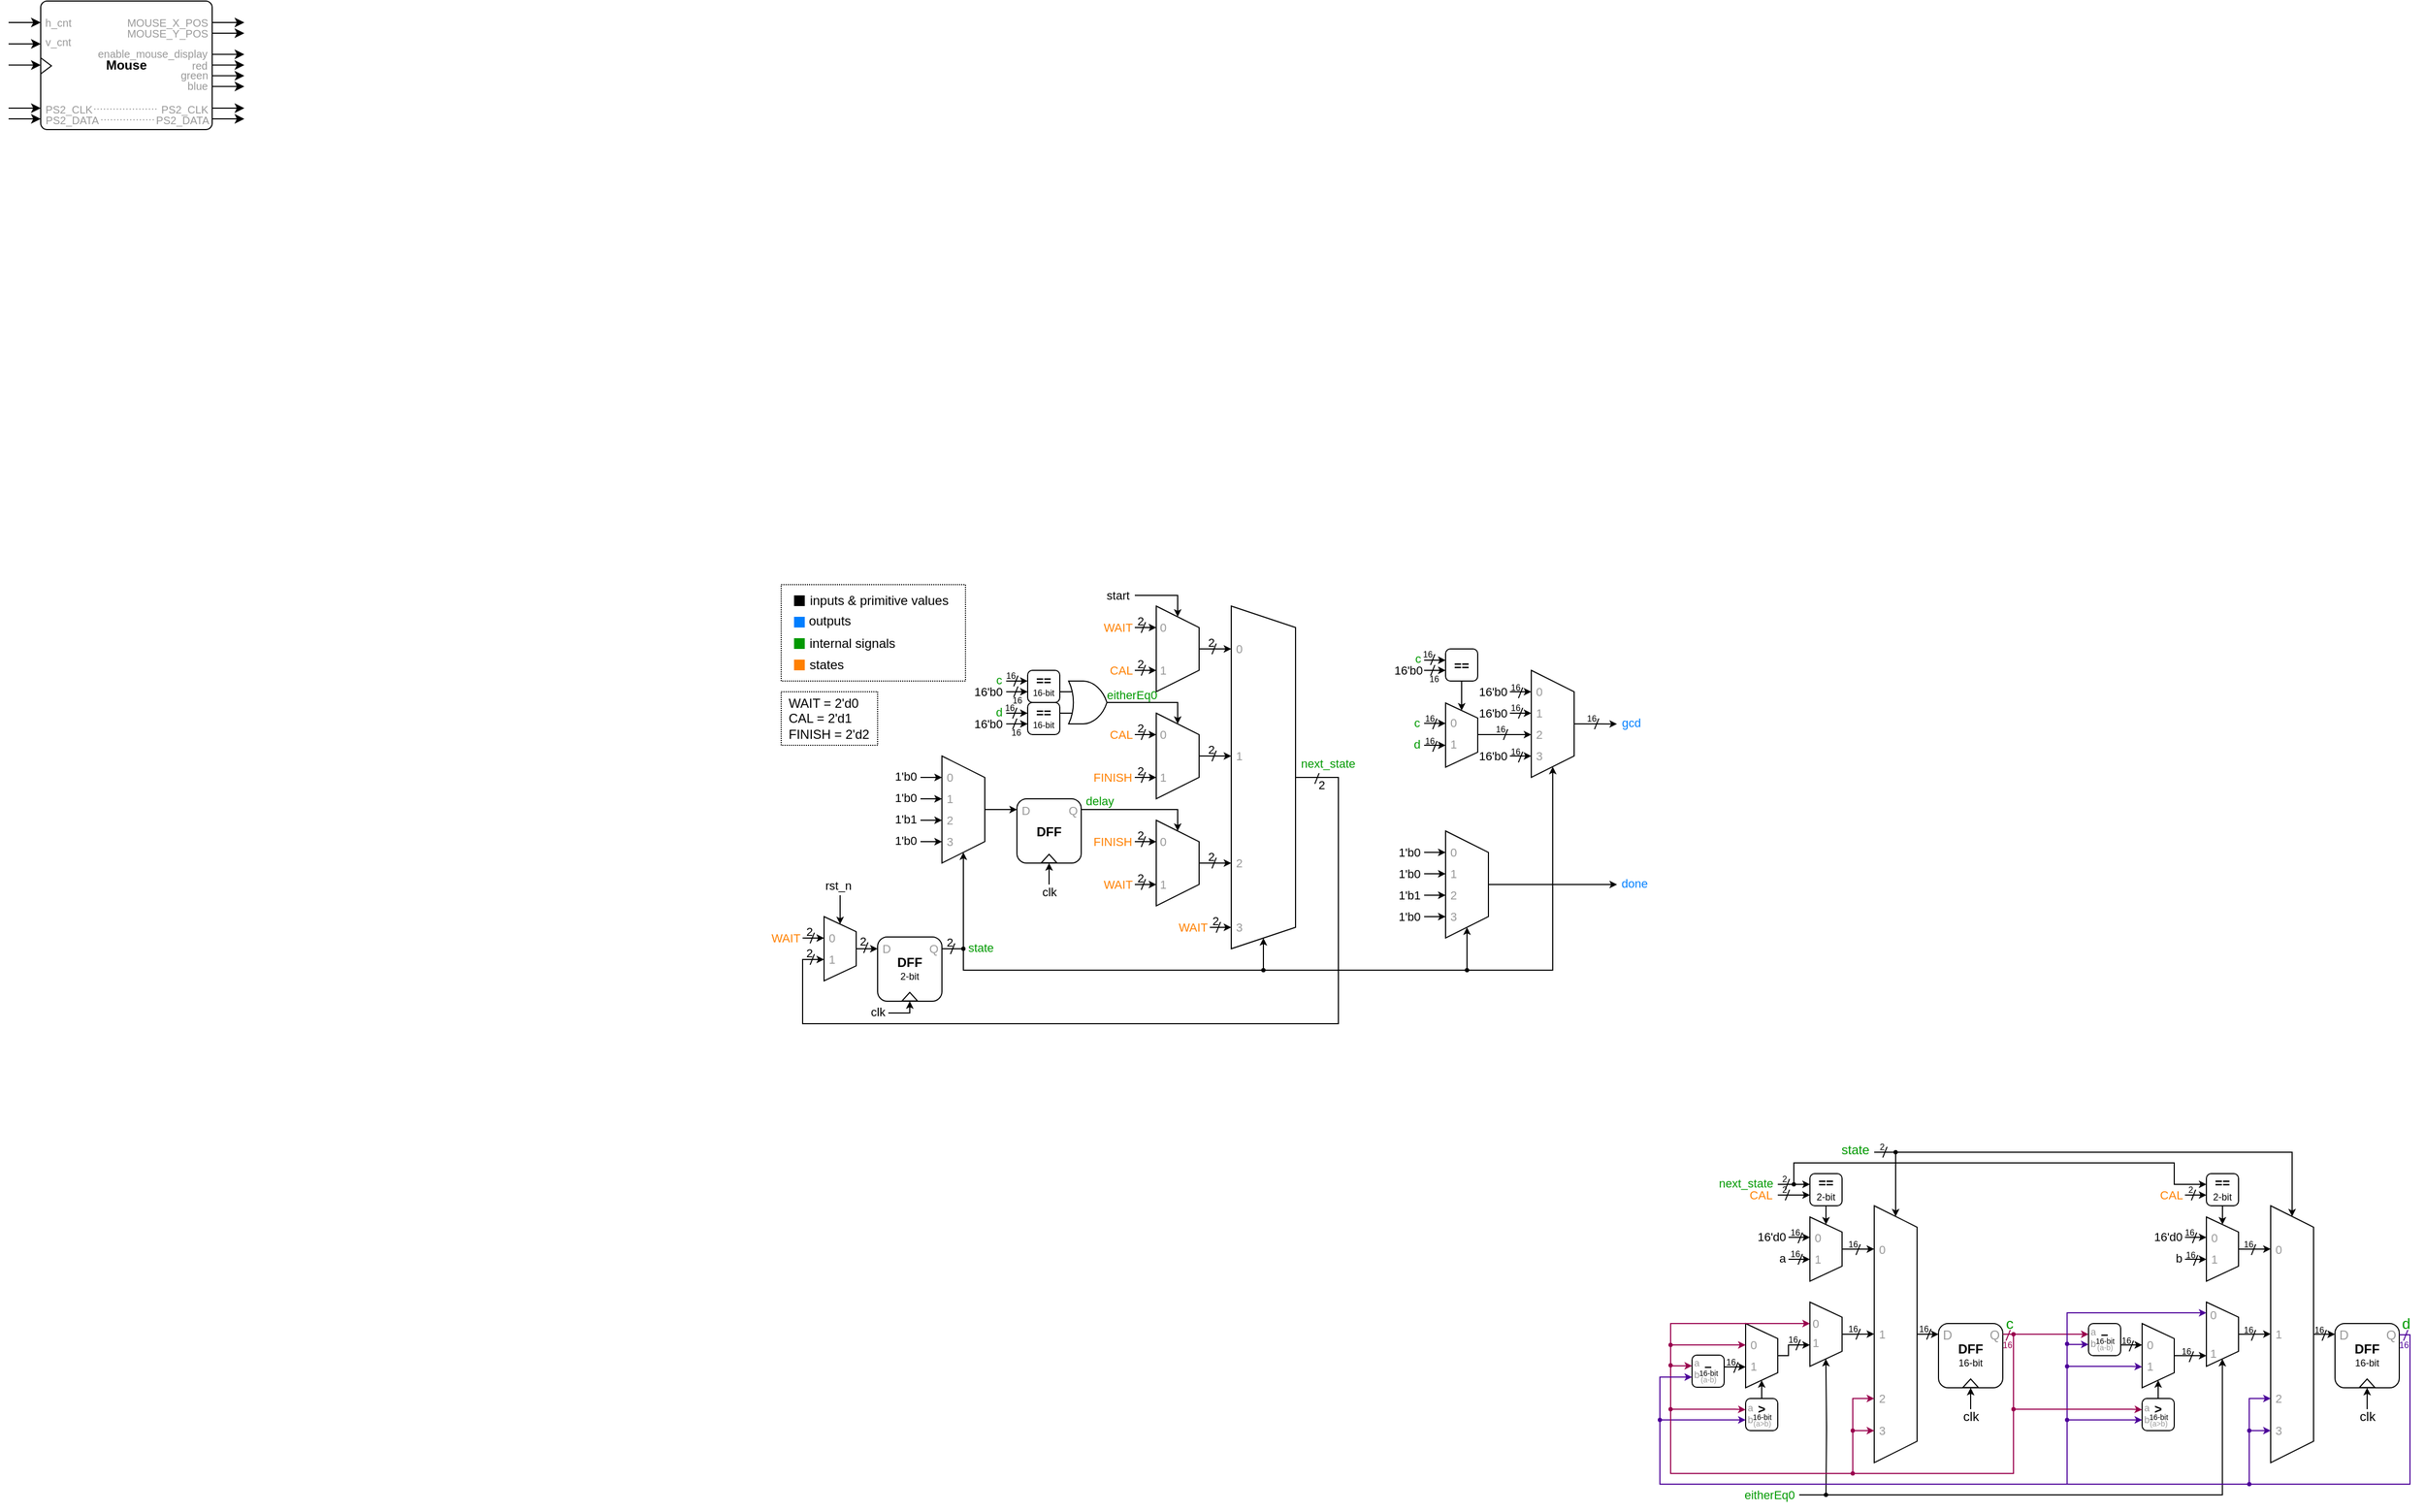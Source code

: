 <mxfile version="24.7.17">
  <diagram name="Page-1" id="tBIAlemMxgHySIvlNtww">
    <mxGraphModel dx="306" dy="222" grid="1" gridSize="10" guides="1" tooltips="1" connect="1" arrows="1" fold="1" page="1" pageScale="1" pageWidth="1920" pageHeight="1200" math="0" shadow="0">
      <root>
        <mxCell id="0" />
        <mxCell id="1" parent="0" />
        <mxCell id="0Ns2KySrUpd4GxgdJG7j-181" value="" style="rounded=0;whiteSpace=wrap;pointerEvents=1;strokeColor=default;align=center;verticalAlign=middle;fontFamily=Helvetica;fontSize=12;fontColor=default;autosize=1;resizable=1;fillColor=none;gradientColor=none;dashed=1;dashPattern=1 1;html=1;perimeterSpacing=1;" parent="1" vertex="1">
          <mxGeometry x="891" y="725" width="90" height="50" as="geometry" />
        </mxCell>
        <mxCell id="0Ns2KySrUpd4GxgdJG7j-170" value="" style="rounded=0;whiteSpace=wrap;html=1;pointerEvents=1;strokeColor=default;align=center;verticalAlign=middle;fontFamily=Helvetica;fontSize=12;fontColor=default;autosize=1;resizable=1;fillColor=none;gradientColor=none;dashed=1;dashPattern=1 1;" parent="1" vertex="1">
          <mxGeometry x="891" y="625" width="172" height="90" as="geometry" />
        </mxCell>
        <mxCell id="0Ns2KySrUpd4GxgdJG7j-2" style="edgeStyle=orthogonalEdgeStyle;rounded=0;orthogonalLoop=1;jettySize=auto;html=1;exitX=0.5;exitY=0;exitDx=0;exitDy=0;endSize=4;" parent="1" source="0Ns2KySrUpd4GxgdJG7j-1" edge="1">
          <mxGeometry relative="1" as="geometry">
            <mxPoint x="931" y="975" as="targetPoint" />
            <Array as="points">
              <mxPoint x="1411" y="805" />
              <mxPoint x="1411" y="1035" />
              <mxPoint x="911" y="1035" />
            </Array>
          </mxGeometry>
        </mxCell>
        <mxCell id="0Ns2KySrUpd4GxgdJG7j-1" value="" style="shape=trapezoid;perimeter=trapezoidPerimeter;whiteSpace=wrap;html=1;fixedSize=1;rotation=90;" parent="1" vertex="1">
          <mxGeometry x="1181" y="775" width="320" height="60" as="geometry" />
        </mxCell>
        <mxCell id="0Ns2KySrUpd4GxgdJG7j-3" value="next_state" style="text;html=1;align=center;verticalAlign=middle;resizable=0;points=[];autosize=1;strokeColor=none;fillColor=none;fontFamily=Helvetica;fontSize=11;fontColor=#009900;labelBackgroundColor=default;" parent="1" vertex="1">
          <mxGeometry x="1366" y="777" width="70" height="30" as="geometry" />
        </mxCell>
        <mxCell id="0Ns2KySrUpd4GxgdJG7j-4" value="" style="shape=trapezoid;perimeter=trapezoidPerimeter;whiteSpace=wrap;html=1;fixedSize=1;rotation=90;" parent="1" vertex="1">
          <mxGeometry x="1221" y="665" width="80" height="40" as="geometry" />
        </mxCell>
        <mxCell id="0Ns2KySrUpd4GxgdJG7j-5" value="" style="endArrow=classic;html=1;rounded=0;strokeColor=default;align=center;verticalAlign=middle;fontFamily=Helvetica;fontSize=11;fontColor=default;labelBackgroundColor=default;edgeStyle=orthogonalEdgeStyle;endSize=4;entryX=0.107;entryY=1;entryDx=0;entryDy=0;entryPerimeter=0;" parent="1" edge="1">
          <mxGeometry width="50" height="50" relative="1" as="geometry">
            <mxPoint x="1281" y="685.04" as="sourcePoint" />
            <mxPoint x="1311" y="685" as="targetPoint" />
            <Array as="points">
              <mxPoint x="1281" y="685.04" />
            </Array>
          </mxGeometry>
        </mxCell>
        <mxCell id="0Ns2KySrUpd4GxgdJG7j-7" value="" style="shape=trapezoid;perimeter=trapezoidPerimeter;whiteSpace=wrap;html=1;fixedSize=1;rotation=90;" parent="1" vertex="1">
          <mxGeometry x="1221" y="765" width="80" height="40" as="geometry" />
        </mxCell>
        <mxCell id="0Ns2KySrUpd4GxgdJG7j-8" value="" style="endArrow=classic;html=1;rounded=0;strokeColor=default;align=center;verticalAlign=middle;fontFamily=Helvetica;fontSize=11;fontColor=default;labelBackgroundColor=default;edgeStyle=orthogonalEdgeStyle;endSize=4;entryX=0.107;entryY=1;entryDx=0;entryDy=0;entryPerimeter=0;" parent="1" edge="1">
          <mxGeometry width="50" height="50" relative="1" as="geometry">
            <mxPoint x="1281" y="785.04" as="sourcePoint" />
            <mxPoint x="1311" y="785" as="targetPoint" />
            <Array as="points">
              <mxPoint x="1281" y="785.04" />
            </Array>
          </mxGeometry>
        </mxCell>
        <mxCell id="0Ns2KySrUpd4GxgdJG7j-9" value="" style="shape=trapezoid;perimeter=trapezoidPerimeter;whiteSpace=wrap;html=1;fixedSize=1;rotation=90;" parent="1" vertex="1">
          <mxGeometry x="1221" y="865" width="80" height="40" as="geometry" />
        </mxCell>
        <mxCell id="0Ns2KySrUpd4GxgdJG7j-10" value="" style="endArrow=classic;html=1;rounded=0;strokeColor=default;align=center;verticalAlign=middle;fontFamily=Helvetica;fontSize=11;fontColor=default;labelBackgroundColor=default;edgeStyle=orthogonalEdgeStyle;endSize=4;entryX=0.107;entryY=1;entryDx=0;entryDy=0;entryPerimeter=0;" parent="1" edge="1">
          <mxGeometry width="50" height="50" relative="1" as="geometry">
            <mxPoint x="1281" y="885.04" as="sourcePoint" />
            <mxPoint x="1311" y="885" as="targetPoint" />
            <Array as="points">
              <mxPoint x="1281" y="885.04" />
            </Array>
          </mxGeometry>
        </mxCell>
        <mxCell id="0Ns2KySrUpd4GxgdJG7j-11" value="" style="endArrow=classic;html=1;rounded=0;strokeColor=default;align=center;verticalAlign=middle;fontFamily=Helvetica;fontSize=11;fontColor=default;labelBackgroundColor=default;edgeStyle=orthogonalEdgeStyle;endSize=4;entryX=0.107;entryY=1;entryDx=0;entryDy=0;entryPerimeter=0;" parent="1" edge="1">
          <mxGeometry width="50" height="50" relative="1" as="geometry">
            <mxPoint x="1291" y="945" as="sourcePoint" />
            <mxPoint x="1311" y="945" as="targetPoint" />
            <Array as="points">
              <mxPoint x="1301" y="945" />
              <mxPoint x="1301" y="945" />
            </Array>
          </mxGeometry>
        </mxCell>
        <mxCell id="0Ns2KySrUpd4GxgdJG7j-12" value="&lt;font color=&quot;#ff8000&quot;&gt;WAIT&lt;/font&gt;" style="text;html=1;align=center;verticalAlign=middle;resizable=0;points=[];autosize=1;strokeColor=none;fillColor=none;fontFamily=Helvetica;fontSize=11;fontColor=default;labelBackgroundColor=default;" parent="1" vertex="1">
          <mxGeometry x="1250" y="930" width="50" height="30" as="geometry" />
        </mxCell>
        <mxCell id="0Ns2KySrUpd4GxgdJG7j-13" value="0" style="text;html=1;align=center;verticalAlign=middle;resizable=0;points=[];autosize=1;strokeColor=none;fillColor=none;fontFamily=Helvetica;fontSize=11;fontColor=#999999;labelBackgroundColor=default;rounded=0;imageWidth=12;imageHeight=1;connectable=0;allowArrows=0;" parent="1" vertex="1">
          <mxGeometry x="1232" y="650" width="30" height="30" as="geometry" />
        </mxCell>
        <mxCell id="0Ns2KySrUpd4GxgdJG7j-15" value="1" style="text;html=1;align=center;verticalAlign=middle;resizable=0;points=[];autosize=1;strokeColor=none;fillColor=none;fontFamily=Helvetica;fontSize=11;fontColor=#999999;labelBackgroundColor=default;rounded=0;imageWidth=12;imageHeight=1;connectable=0;allowArrows=0;" parent="1" vertex="1">
          <mxGeometry x="1232" y="690" width="30" height="30" as="geometry" />
        </mxCell>
        <mxCell id="0Ns2KySrUpd4GxgdJG7j-16" value="0" style="text;html=1;align=center;verticalAlign=middle;resizable=0;points=[];autosize=1;strokeColor=none;fillColor=none;fontFamily=Helvetica;fontSize=11;fontColor=#999999;labelBackgroundColor=default;rounded=0;imageWidth=12;imageHeight=1;connectable=0;allowArrows=0;" parent="1" vertex="1">
          <mxGeometry x="1232" y="750" width="30" height="30" as="geometry" />
        </mxCell>
        <mxCell id="0Ns2KySrUpd4GxgdJG7j-17" value="1" style="text;html=1;align=center;verticalAlign=middle;resizable=0;points=[];autosize=1;strokeColor=none;fillColor=none;fontFamily=Helvetica;fontSize=11;fontColor=#999999;labelBackgroundColor=default;rounded=0;imageWidth=12;imageHeight=1;connectable=0;allowArrows=0;" parent="1" vertex="1">
          <mxGeometry x="1232" y="790" width="30" height="30" as="geometry" />
        </mxCell>
        <mxCell id="0Ns2KySrUpd4GxgdJG7j-18" value="0" style="text;html=1;align=center;verticalAlign=middle;resizable=0;points=[];autosize=1;strokeColor=none;fillColor=none;fontFamily=Helvetica;fontSize=11;fontColor=#999999;labelBackgroundColor=default;rounded=0;imageWidth=12;imageHeight=1;connectable=0;allowArrows=0;" parent="1" vertex="1">
          <mxGeometry x="1232" y="850" width="30" height="30" as="geometry" />
        </mxCell>
        <mxCell id="0Ns2KySrUpd4GxgdJG7j-19" value="1" style="text;html=1;align=center;verticalAlign=middle;resizable=0;points=[];autosize=1;strokeColor=none;fillColor=none;fontFamily=Helvetica;fontSize=11;fontColor=#999999;labelBackgroundColor=default;rounded=0;imageWidth=12;imageHeight=1;connectable=0;allowArrows=0;" parent="1" vertex="1">
          <mxGeometry x="1232" y="890" width="30" height="30" as="geometry" />
        </mxCell>
        <mxCell id="0Ns2KySrUpd4GxgdJG7j-20" value="" style="endArrow=classic;html=1;rounded=0;strokeColor=default;align=center;verticalAlign=middle;fontFamily=Helvetica;fontSize=11;fontColor=default;labelBackgroundColor=default;edgeStyle=orthogonalEdgeStyle;endSize=4;" parent="1" edge="1">
          <mxGeometry width="50" height="50" relative="1" as="geometry">
            <mxPoint x="1221" y="635" as="sourcePoint" />
            <mxPoint x="1261" y="655" as="targetPoint" />
            <Array as="points">
              <mxPoint x="1261" y="635" />
            </Array>
          </mxGeometry>
        </mxCell>
        <mxCell id="0Ns2KySrUpd4GxgdJG7j-21" value="start" style="text;html=1;align=center;verticalAlign=middle;resizable=0;points=[];autosize=1;strokeColor=none;fillColor=none;fontFamily=Helvetica;fontSize=11;fontColor=default;labelBackgroundColor=default;" parent="1" vertex="1">
          <mxGeometry x="1185" y="620" width="40" height="30" as="geometry" />
        </mxCell>
        <mxCell id="0Ns2KySrUpd4GxgdJG7j-29" style="edgeStyle=orthogonalEdgeStyle;shape=connector;rounded=0;orthogonalLoop=1;jettySize=auto;html=1;exitX=1;exitY=0.5;exitDx=0;exitDy=0;strokeColor=default;align=center;verticalAlign=middle;fontFamily=Helvetica;fontSize=11;fontColor=default;labelBackgroundColor=default;endArrow=classic;endSize=4;" parent="1" source="0Ns2KySrUpd4GxgdJG7j-25" edge="1">
          <mxGeometry relative="1" as="geometry">
            <mxPoint x="1261" y="855" as="targetPoint" />
            <Array as="points">
              <mxPoint x="1261" y="835" />
            </Array>
          </mxGeometry>
        </mxCell>
        <mxCell id="0Ns2KySrUpd4GxgdJG7j-25" value="&lt;p style=&quot;line-height: 0%;&quot;&gt;&lt;b&gt;DFF&lt;/b&gt;&lt;/p&gt;&lt;p&gt;&lt;/p&gt;" style="rounded=1;whiteSpace=wrap;html=1;" parent="1" vertex="1">
          <mxGeometry x="1111" y="825" width="60" height="60" as="geometry" />
        </mxCell>
        <mxCell id="0Ns2KySrUpd4GxgdJG7j-26" value="" style="triangle;whiteSpace=wrap;html=1;rotation=-90;" parent="1" vertex="1">
          <mxGeometry x="1137" y="873.5" width="8" height="14.5" as="geometry" />
        </mxCell>
        <mxCell id="0Ns2KySrUpd4GxgdJG7j-27" value="D" style="text;html=1;align=center;verticalAlign=middle;resizable=0;points=[];autosize=1;strokeColor=none;fillColor=none;fontColor=#999999;connectable=0;allowArrows=0;fontSize=11;" parent="1" vertex="1">
          <mxGeometry x="1104" y="821" width="30" height="30" as="geometry" />
        </mxCell>
        <mxCell id="0Ns2KySrUpd4GxgdJG7j-28" value="Q" style="text;html=1;align=center;verticalAlign=middle;resizable=0;points=[];autosize=1;strokeColor=none;fillColor=none;fontColor=#999999;connectable=0;allowArrows=0;fontSize=11;" parent="1" vertex="1">
          <mxGeometry x="1148" y="821" width="30" height="30" as="geometry" />
        </mxCell>
        <mxCell id="0Ns2KySrUpd4GxgdJG7j-30" value="delay" style="text;html=1;align=center;verticalAlign=middle;resizable=0;points=[];autosize=1;strokeColor=none;fillColor=none;fontFamily=Helvetica;fontSize=11;fontColor=#009900;labelBackgroundColor=default;" parent="1" vertex="1">
          <mxGeometry x="1163" y="812" width="50" height="30" as="geometry" />
        </mxCell>
        <mxCell id="0Ns2KySrUpd4GxgdJG7j-33" value="&lt;font color=&quot;#ff8000&quot;&gt;FINISH&lt;/font&gt;" style="text;html=1;align=center;verticalAlign=middle;resizable=0;points=[];autosize=1;strokeColor=none;fillColor=none;fontFamily=Helvetica;fontSize=11;fontColor=default;labelBackgroundColor=default;connectable=0;allowArrows=0;" parent="1" vertex="1">
          <mxGeometry x="1170" y="850" width="60" height="30" as="geometry" />
        </mxCell>
        <mxCell id="0Ns2KySrUpd4GxgdJG7j-38" value="" style="endArrow=classic;html=1;rounded=0;strokeColor=default;align=center;verticalAlign=middle;fontFamily=Helvetica;fontSize=11;fontColor=default;labelBackgroundColor=default;edgeStyle=orthogonalEdgeStyle;endSize=4;entryX=0.107;entryY=1;entryDx=0;entryDy=0;entryPerimeter=0;" parent="1" edge="1">
          <mxGeometry width="50" height="50" relative="1" as="geometry">
            <mxPoint x="1221" y="865" as="sourcePoint" />
            <mxPoint x="1241" y="865" as="targetPoint" />
            <Array as="points">
              <mxPoint x="1231" y="865" />
              <mxPoint x="1231" y="865" />
            </Array>
          </mxGeometry>
        </mxCell>
        <mxCell id="0Ns2KySrUpd4GxgdJG7j-39" value="" style="endArrow=classic;html=1;rounded=0;strokeColor=default;align=center;verticalAlign=middle;fontFamily=Helvetica;fontSize=11;fontColor=default;labelBackgroundColor=default;edgeStyle=orthogonalEdgeStyle;endSize=4;entryX=0.107;entryY=1;entryDx=0;entryDy=0;entryPerimeter=0;" parent="1" edge="1">
          <mxGeometry width="50" height="50" relative="1" as="geometry">
            <mxPoint x="1221" y="905" as="sourcePoint" />
            <mxPoint x="1241" y="905" as="targetPoint" />
            <Array as="points">
              <mxPoint x="1231" y="905" />
              <mxPoint x="1231" y="905" />
            </Array>
          </mxGeometry>
        </mxCell>
        <mxCell id="0Ns2KySrUpd4GxgdJG7j-40" value="&lt;font color=&quot;#ff8000&quot;&gt;WAIT&lt;/font&gt;" style="text;html=1;align=center;verticalAlign=middle;resizable=0;points=[];autosize=1;strokeColor=none;fillColor=none;fontFamily=Helvetica;fontSize=11;fontColor=default;labelBackgroundColor=default;" parent="1" vertex="1">
          <mxGeometry x="1180" y="890" width="50" height="30" as="geometry" />
        </mxCell>
        <mxCell id="0Ns2KySrUpd4GxgdJG7j-42" style="edgeStyle=orthogonalEdgeStyle;shape=connector;rounded=0;orthogonalLoop=1;jettySize=auto;html=1;exitX=0.5;exitY=0;exitDx=0;exitDy=0;strokeColor=default;align=center;verticalAlign=middle;fontFamily=Helvetica;fontSize=11;fontColor=default;labelBackgroundColor=default;endArrow=classic;endSize=4;" parent="1" source="0Ns2KySrUpd4GxgdJG7j-41" edge="1">
          <mxGeometry relative="1" as="geometry">
            <mxPoint x="1111" y="835" as="targetPoint" />
          </mxGeometry>
        </mxCell>
        <mxCell id="0Ns2KySrUpd4GxgdJG7j-41" value="" style="shape=trapezoid;perimeter=trapezoidPerimeter;whiteSpace=wrap;html=1;fixedSize=1;rotation=90;" parent="1" vertex="1">
          <mxGeometry x="1011" y="815" width="100" height="40" as="geometry" />
        </mxCell>
        <mxCell id="0Ns2KySrUpd4GxgdJG7j-43" value="" style="endArrow=classic;html=1;rounded=0;strokeColor=default;align=center;verticalAlign=middle;fontFamily=Helvetica;fontSize=11;fontColor=default;labelBackgroundColor=default;edgeStyle=orthogonalEdgeStyle;endSize=4;entryX=0.107;entryY=1;entryDx=0;entryDy=0;entryPerimeter=0;" parent="1" edge="1">
          <mxGeometry width="50" height="50" relative="1" as="geometry">
            <mxPoint x="1021" y="805" as="sourcePoint" />
            <mxPoint x="1041" y="805" as="targetPoint" />
            <Array as="points">
              <mxPoint x="1031" y="804.83" />
              <mxPoint x="1031" y="804.83" />
            </Array>
          </mxGeometry>
        </mxCell>
        <mxCell id="0Ns2KySrUpd4GxgdJG7j-44" value="" style="endArrow=classic;html=1;rounded=0;strokeColor=default;align=center;verticalAlign=middle;fontFamily=Helvetica;fontSize=11;fontColor=default;labelBackgroundColor=default;edgeStyle=orthogonalEdgeStyle;endSize=4;entryX=0.107;entryY=1;entryDx=0;entryDy=0;entryPerimeter=0;" parent="1" edge="1">
          <mxGeometry width="50" height="50" relative="1" as="geometry">
            <mxPoint x="1021" y="825" as="sourcePoint" />
            <mxPoint x="1041" y="825" as="targetPoint" />
            <Array as="points">
              <mxPoint x="1031" y="824.83" />
              <mxPoint x="1031" y="824.83" />
            </Array>
          </mxGeometry>
        </mxCell>
        <mxCell id="0Ns2KySrUpd4GxgdJG7j-45" value="" style="endArrow=classic;html=1;rounded=0;strokeColor=default;align=center;verticalAlign=middle;fontFamily=Helvetica;fontSize=11;fontColor=default;labelBackgroundColor=default;edgeStyle=orthogonalEdgeStyle;endSize=4;entryX=0.107;entryY=1;entryDx=0;entryDy=0;entryPerimeter=0;" parent="1" edge="1">
          <mxGeometry width="50" height="50" relative="1" as="geometry">
            <mxPoint x="1021" y="865" as="sourcePoint" />
            <mxPoint x="1041" y="865" as="targetPoint" />
            <Array as="points">
              <mxPoint x="1031" y="864.85" />
              <mxPoint x="1031" y="864.85" />
            </Array>
          </mxGeometry>
        </mxCell>
        <mxCell id="0Ns2KySrUpd4GxgdJG7j-46" value="" style="endArrow=classic;html=1;rounded=0;strokeColor=default;align=center;verticalAlign=middle;fontFamily=Helvetica;fontSize=11;fontColor=default;labelBackgroundColor=default;edgeStyle=orthogonalEdgeStyle;endSize=4;entryX=0.107;entryY=1;entryDx=0;entryDy=0;entryPerimeter=0;" parent="1" edge="1">
          <mxGeometry width="50" height="50" relative="1" as="geometry">
            <mxPoint x="1021" y="845" as="sourcePoint" />
            <mxPoint x="1041" y="845" as="targetPoint" />
            <Array as="points">
              <mxPoint x="1031" y="844.78" />
              <mxPoint x="1031" y="844.78" />
            </Array>
          </mxGeometry>
        </mxCell>
        <mxCell id="0Ns2KySrUpd4GxgdJG7j-47" value="1&#39;b0" style="text;html=1;align=center;verticalAlign=middle;resizable=0;points=[];autosize=1;strokeColor=none;fillColor=none;fontFamily=Helvetica;fontSize=11;fontColor=default;labelBackgroundColor=default;" parent="1" vertex="1">
          <mxGeometry x="987" y="789" width="40" height="30" as="geometry" />
        </mxCell>
        <mxCell id="0Ns2KySrUpd4GxgdJG7j-48" value="1&#39;b0" style="text;html=1;align=center;verticalAlign=middle;resizable=0;points=[];autosize=1;strokeColor=none;fillColor=none;fontFamily=Helvetica;fontSize=11;fontColor=default;labelBackgroundColor=default;" parent="1" vertex="1">
          <mxGeometry x="987" y="809" width="40" height="30" as="geometry" />
        </mxCell>
        <mxCell id="0Ns2KySrUpd4GxgdJG7j-49" value="1&#39;b1" style="text;html=1;align=center;verticalAlign=middle;resizable=0;points=[];autosize=1;strokeColor=none;fillColor=none;fontFamily=Helvetica;fontSize=11;fontColor=default;labelBackgroundColor=default;" parent="1" vertex="1">
          <mxGeometry x="987" y="829" width="40" height="30" as="geometry" />
        </mxCell>
        <mxCell id="0Ns2KySrUpd4GxgdJG7j-50" value="1&#39;b0" style="text;html=1;align=center;verticalAlign=middle;resizable=0;points=[];autosize=1;strokeColor=none;fillColor=none;fontFamily=Helvetica;fontSize=11;fontColor=default;labelBackgroundColor=default;" parent="1" vertex="1">
          <mxGeometry x="987" y="849" width="40" height="30" as="geometry" />
        </mxCell>
        <mxCell id="0Ns2KySrUpd4GxgdJG7j-51" value="0" style="text;html=1;align=center;verticalAlign=middle;resizable=0;points=[];autosize=1;strokeColor=none;fillColor=none;fontFamily=Helvetica;fontSize=11;fontColor=#999999;labelBackgroundColor=default;rounded=0;imageWidth=12;imageHeight=1;connectable=0;allowArrows=0;" parent="1" vertex="1">
          <mxGeometry x="1033" y="790" width="30" height="30" as="geometry" />
        </mxCell>
        <mxCell id="0Ns2KySrUpd4GxgdJG7j-52" value="1" style="text;html=1;align=center;verticalAlign=middle;resizable=0;points=[];autosize=1;strokeColor=none;fillColor=none;fontFamily=Helvetica;fontSize=11;fontColor=#999999;labelBackgroundColor=default;rounded=0;imageWidth=12;imageHeight=1;connectable=0;allowArrows=0;" parent="1" vertex="1">
          <mxGeometry x="1033" y="810" width="30" height="30" as="geometry" />
        </mxCell>
        <mxCell id="0Ns2KySrUpd4GxgdJG7j-53" value="2" style="text;html=1;align=center;verticalAlign=middle;resizable=0;points=[];autosize=1;strokeColor=none;fillColor=none;fontFamily=Helvetica;fontSize=11;fontColor=#999999;labelBackgroundColor=default;rounded=0;imageWidth=12;imageHeight=1;connectable=0;allowArrows=0;" parent="1" vertex="1">
          <mxGeometry x="1033" y="830" width="30" height="30" as="geometry" />
        </mxCell>
        <mxCell id="0Ns2KySrUpd4GxgdJG7j-54" value="3" style="text;html=1;align=center;verticalAlign=middle;resizable=0;points=[];autosize=1;strokeColor=none;fillColor=none;fontFamily=Helvetica;fontSize=11;fontColor=#999999;labelBackgroundColor=default;rounded=0;imageWidth=12;imageHeight=1;connectable=0;allowArrows=0;" parent="1" vertex="1">
          <mxGeometry x="1033" y="850" width="30" height="30" as="geometry" />
        </mxCell>
        <mxCell id="0Ns2KySrUpd4GxgdJG7j-55" value="" style="endArrow=classic;html=1;rounded=0;strokeColor=default;align=center;verticalAlign=middle;fontFamily=Helvetica;fontSize=11;fontColor=default;labelBackgroundColor=default;edgeStyle=orthogonalEdgeStyle;endSize=4;exitX=1;exitY=0.5;exitDx=0;exitDy=0;exitPerimeter=0;" parent="1" source="0Ns2KySrUpd4GxgdJG7j-56" edge="1">
          <mxGeometry width="50" height="50" relative="1" as="geometry">
            <mxPoint x="1191" y="735" as="sourcePoint" />
            <mxPoint x="1261" y="755" as="targetPoint" />
            <Array as="points">
              <mxPoint x="1261" y="735" />
            </Array>
          </mxGeometry>
        </mxCell>
        <mxCell id="0Ns2KySrUpd4GxgdJG7j-56" value="" style="verticalLabelPosition=bottom;shadow=0;dashed=0;align=center;html=1;verticalAlign=top;shape=mxgraph.electrical.logic_gates.logic_gate;operation=or;fontFamily=Helvetica;fontSize=11;fontColor=default;labelBackgroundColor=default;" parent="1" vertex="1">
          <mxGeometry x="1151" y="715" width="55" height="40" as="geometry" />
        </mxCell>
        <mxCell id="0Ns2KySrUpd4GxgdJG7j-57" value="&lt;p style=&quot;line-height: 0px;&quot;&gt;&lt;b&gt;==&lt;/b&gt;&lt;/p&gt;&lt;p style=&quot;line-height: 0px; font-size: 8px;&quot;&gt;16-bit&lt;/p&gt;&lt;p&gt;&lt;/p&gt;" style="rounded=1;whiteSpace=wrap;html=1;" parent="1" vertex="1">
          <mxGeometry x="1121" y="735" width="30" height="30" as="geometry" />
        </mxCell>
        <mxCell id="0Ns2KySrUpd4GxgdJG7j-58" value="&lt;p style=&quot;line-height: 0%;&quot;&gt;&lt;b&gt;==&lt;/b&gt;&lt;/p&gt;&lt;p style=&quot;line-height: 0%; font-size: 8px;&quot;&gt;&lt;font style=&quot;font-size: 8px;&quot;&gt;16-&lt;/font&gt;&lt;font style=&quot;font-size: 8px;&quot;&gt;bit&lt;/font&gt;&lt;/p&gt;&lt;p&gt;&lt;/p&gt;" style="rounded=1;whiteSpace=wrap;html=1;" parent="1" vertex="1">
          <mxGeometry x="1121" y="705" width="30" height="30" as="geometry" />
        </mxCell>
        <mxCell id="0Ns2KySrUpd4GxgdJG7j-60" value="" style="endArrow=classic;html=1;rounded=0;strokeColor=default;align=center;verticalAlign=middle;fontFamily=Helvetica;fontSize=11;fontColor=default;labelBackgroundColor=default;edgeStyle=orthogonalEdgeStyle;endSize=4;entryX=0;entryY=0.333;entryDx=0;entryDy=0;entryPerimeter=0;" parent="1" target="0Ns2KySrUpd4GxgdJG7j-58" edge="1">
          <mxGeometry width="50" height="50" relative="1" as="geometry">
            <mxPoint x="1101" y="715" as="sourcePoint" />
            <mxPoint x="1101" y="715" as="targetPoint" />
            <Array as="points">
              <mxPoint x="1111" y="715" />
              <mxPoint x="1111" y="715" />
            </Array>
          </mxGeometry>
        </mxCell>
        <mxCell id="0Ns2KySrUpd4GxgdJG7j-61" value="" style="endArrow=classic;html=1;rounded=0;strokeColor=default;align=center;verticalAlign=middle;fontFamily=Helvetica;fontSize=11;fontColor=default;labelBackgroundColor=default;edgeStyle=orthogonalEdgeStyle;endSize=4;entryX=0;entryY=0.333;entryDx=0;entryDy=0;entryPerimeter=0;" parent="1" edge="1">
          <mxGeometry width="50" height="50" relative="1" as="geometry">
            <mxPoint x="1101" y="725" as="sourcePoint" />
            <mxPoint x="1121" y="725" as="targetPoint" />
            <Array as="points">
              <mxPoint x="1111" y="725" />
              <mxPoint x="1111" y="725" />
            </Array>
          </mxGeometry>
        </mxCell>
        <mxCell id="0Ns2KySrUpd4GxgdJG7j-62" value="" style="endArrow=classic;html=1;rounded=0;strokeColor=default;align=center;verticalAlign=middle;fontFamily=Helvetica;fontSize=11;fontColor=default;labelBackgroundColor=default;edgeStyle=orthogonalEdgeStyle;endSize=4;entryX=0;entryY=0.333;entryDx=0;entryDy=0;entryPerimeter=0;" parent="1" edge="1">
          <mxGeometry width="50" height="50" relative="1" as="geometry">
            <mxPoint x="1101" y="745" as="sourcePoint" />
            <mxPoint x="1121" y="745" as="targetPoint" />
            <Array as="points">
              <mxPoint x="1111" y="744.9" />
              <mxPoint x="1111" y="744.9" />
            </Array>
          </mxGeometry>
        </mxCell>
        <mxCell id="0Ns2KySrUpd4GxgdJG7j-65" value="c" style="text;html=1;align=center;verticalAlign=middle;resizable=0;points=[];autosize=1;strokeColor=none;fillColor=none;fontFamily=Helvetica;fontSize=11;fontColor=#009900;labelBackgroundColor=default;" parent="1" vertex="1">
          <mxGeometry x="1079" y="699" width="30" height="30" as="geometry" />
        </mxCell>
        <mxCell id="0Ns2KySrUpd4GxgdJG7j-66" value="16&#39;b0" style="text;html=1;align=center;verticalAlign=middle;resizable=0;points=[];autosize=1;strokeColor=none;fillColor=none;fontFamily=Helvetica;fontSize=11;fontColor=default;labelBackgroundColor=default;" parent="1" vertex="1">
          <mxGeometry x="1059" y="710" width="50" height="30" as="geometry" />
        </mxCell>
        <mxCell id="0Ns2KySrUpd4GxgdJG7j-67" value="d" style="text;html=1;align=center;verticalAlign=middle;resizable=0;points=[];autosize=1;strokeColor=none;fillColor=none;fontFamily=Helvetica;fontSize=11;fontColor=#009900;labelBackgroundColor=default;" parent="1" vertex="1">
          <mxGeometry x="1079" y="729" width="30" height="30" as="geometry" />
        </mxCell>
        <mxCell id="0Ns2KySrUpd4GxgdJG7j-68" value="16&#39;b0" style="text;html=1;align=center;verticalAlign=middle;resizable=0;points=[];autosize=1;strokeColor=none;fillColor=none;fontFamily=Helvetica;fontSize=11;fontColor=default;labelBackgroundColor=default;" parent="1" vertex="1">
          <mxGeometry x="1059" y="740" width="50" height="30" as="geometry" />
        </mxCell>
        <mxCell id="0Ns2KySrUpd4GxgdJG7j-69" value="eitherEq0" style="text;html=1;align=center;verticalAlign=middle;resizable=0;points=[];autosize=1;strokeColor=none;fillColor=none;fontFamily=Helvetica;fontSize=11;fontColor=#009900;labelBackgroundColor=none;" parent="1" vertex="1">
          <mxGeometry x="1778" y="1460" width="70" height="30" as="geometry" />
        </mxCell>
        <mxCell id="0Ns2KySrUpd4GxgdJG7j-70" value="" style="endArrow=classic;html=1;rounded=0;strokeColor=default;align=center;verticalAlign=middle;fontFamily=Helvetica;fontSize=11;fontColor=default;labelBackgroundColor=default;edgeStyle=orthogonalEdgeStyle;endSize=4;entryX=0.107;entryY=1;entryDx=0;entryDy=0;entryPerimeter=0;" parent="1" edge="1">
          <mxGeometry width="50" height="50" relative="1" as="geometry">
            <mxPoint x="1221" y="665" as="sourcePoint" />
            <mxPoint x="1241" y="665" as="targetPoint" />
            <Array as="points">
              <mxPoint x="1231" y="665" />
              <mxPoint x="1231" y="665" />
            </Array>
          </mxGeometry>
        </mxCell>
        <mxCell id="0Ns2KySrUpd4GxgdJG7j-71" value="&lt;font color=&quot;#ff8000&quot;&gt;WAIT&lt;/font&gt;" style="text;html=1;align=center;verticalAlign=middle;resizable=0;points=[];autosize=1;strokeColor=none;fillColor=none;fontFamily=Helvetica;fontSize=11;fontColor=default;labelBackgroundColor=default;" parent="1" vertex="1">
          <mxGeometry x="1180" y="650" width="50" height="30" as="geometry" />
        </mxCell>
        <mxCell id="0Ns2KySrUpd4GxgdJG7j-72" value="" style="endArrow=classic;html=1;rounded=0;strokeColor=default;align=center;verticalAlign=middle;fontFamily=Helvetica;fontSize=11;fontColor=default;labelBackgroundColor=default;edgeStyle=orthogonalEdgeStyle;endSize=4;entryX=0.107;entryY=1;entryDx=0;entryDy=0;entryPerimeter=0;" parent="1" edge="1">
          <mxGeometry width="50" height="50" relative="1" as="geometry">
            <mxPoint x="1221" y="705" as="sourcePoint" />
            <mxPoint x="1241" y="705" as="targetPoint" />
            <Array as="points">
              <mxPoint x="1231" y="705" />
              <mxPoint x="1231" y="705" />
            </Array>
          </mxGeometry>
        </mxCell>
        <mxCell id="0Ns2KySrUpd4GxgdJG7j-73" value="&lt;font color=&quot;#ff8000&quot;&gt;CAL&lt;/font&gt;" style="text;html=1;align=center;verticalAlign=middle;resizable=0;points=[];autosize=1;strokeColor=none;fillColor=none;fontFamily=Helvetica;fontSize=11;fontColor=default;labelBackgroundColor=default;" parent="1" vertex="1">
          <mxGeometry x="1188" y="690" width="40" height="30" as="geometry" />
        </mxCell>
        <mxCell id="0Ns2KySrUpd4GxgdJG7j-74" value="" style="endArrow=classic;html=1;rounded=0;strokeColor=default;align=center;verticalAlign=middle;fontFamily=Helvetica;fontSize=11;fontColor=default;labelBackgroundColor=default;edgeStyle=orthogonalEdgeStyle;endSize=4;entryX=0.107;entryY=1;entryDx=0;entryDy=0;entryPerimeter=0;" parent="1" edge="1">
          <mxGeometry width="50" height="50" relative="1" as="geometry">
            <mxPoint x="1221" y="765" as="sourcePoint" />
            <mxPoint x="1241" y="765" as="targetPoint" />
            <Array as="points">
              <mxPoint x="1231" y="765" />
              <mxPoint x="1231" y="765" />
            </Array>
          </mxGeometry>
        </mxCell>
        <mxCell id="0Ns2KySrUpd4GxgdJG7j-75" value="&lt;font color=&quot;#ff8000&quot;&gt;CAL&lt;/font&gt;" style="text;html=1;align=center;verticalAlign=middle;resizable=0;points=[];autosize=1;strokeColor=none;fillColor=none;fontFamily=Helvetica;fontSize=11;fontColor=default;labelBackgroundColor=default;" parent="1" vertex="1">
          <mxGeometry x="1188" y="750" width="40" height="30" as="geometry" />
        </mxCell>
        <mxCell id="0Ns2KySrUpd4GxgdJG7j-76" value="&lt;font color=&quot;#ff8000&quot;&gt;FINISH&lt;/font&gt;" style="text;html=1;align=center;verticalAlign=middle;resizable=0;points=[];autosize=1;strokeColor=none;fillColor=none;fontFamily=Helvetica;fontSize=11;fontColor=default;labelBackgroundColor=default;connectable=0;allowArrows=0;" parent="1" vertex="1">
          <mxGeometry x="1170" y="790" width="60" height="30" as="geometry" />
        </mxCell>
        <mxCell id="0Ns2KySrUpd4GxgdJG7j-77" value="" style="endArrow=classic;html=1;rounded=0;strokeColor=default;align=center;verticalAlign=middle;fontFamily=Helvetica;fontSize=11;fontColor=default;labelBackgroundColor=default;edgeStyle=orthogonalEdgeStyle;endSize=4;entryX=0.107;entryY=1;entryDx=0;entryDy=0;entryPerimeter=0;" parent="1" edge="1">
          <mxGeometry width="50" height="50" relative="1" as="geometry">
            <mxPoint x="1221" y="805" as="sourcePoint" />
            <mxPoint x="1241" y="805" as="targetPoint" />
            <Array as="points">
              <mxPoint x="1231" y="805" />
              <mxPoint x="1231" y="805" />
            </Array>
          </mxGeometry>
        </mxCell>
        <mxCell id="0Ns2KySrUpd4GxgdJG7j-84" style="edgeStyle=orthogonalEdgeStyle;shape=connector;rounded=0;orthogonalLoop=1;jettySize=auto;html=1;exitX=0.5;exitY=0;exitDx=0;exitDy=0;strokeColor=default;align=center;verticalAlign=middle;fontFamily=Helvetica;fontSize=11;fontColor=default;labelBackgroundColor=default;endArrow=classic;endSize=4;" parent="1" source="0Ns2KySrUpd4GxgdJG7j-78" edge="1">
          <mxGeometry relative="1" as="geometry">
            <mxPoint x="981" y="965.138" as="targetPoint" />
          </mxGeometry>
        </mxCell>
        <mxCell id="0Ns2KySrUpd4GxgdJG7j-78" value="" style="shape=trapezoid;perimeter=trapezoidPerimeter;whiteSpace=wrap;html=1;fixedSize=1;rotation=90;size=14.103;" parent="1" vertex="1">
          <mxGeometry x="916" y="950" width="60" height="30" as="geometry" />
        </mxCell>
        <mxCell id="0Ns2KySrUpd4GxgdJG7j-92" style="edgeStyle=orthogonalEdgeStyle;shape=connector;rounded=0;orthogonalLoop=1;jettySize=auto;html=1;strokeColor=default;align=center;verticalAlign=middle;fontFamily=Helvetica;fontSize=11;fontColor=default;labelBackgroundColor=default;endArrow=classic;endSize=4;" parent="1" edge="1">
          <mxGeometry relative="1" as="geometry">
            <mxPoint x="1611" y="795" as="targetPoint" />
            <mxPoint x="1041" y="965" as="sourcePoint" />
            <Array as="points">
              <mxPoint x="1061" y="965" />
              <mxPoint x="1061" y="985" />
              <mxPoint x="1611" y="985" />
            </Array>
          </mxGeometry>
        </mxCell>
        <mxCell id="0Ns2KySrUpd4GxgdJG7j-80" value="&lt;p style=&quot;line-height: 0%;&quot;&gt;&lt;b&gt;DFF&lt;/b&gt;&lt;/p&gt;&lt;p style=&quot;line-height: 0%;&quot;&gt;&lt;font style=&quot;font-size: 9px;&quot;&gt;2-bit&lt;/font&gt;&lt;/p&gt;&lt;p&gt;&lt;/p&gt;" style="rounded=1;whiteSpace=wrap;html=1;" parent="1" vertex="1">
          <mxGeometry x="981" y="954" width="60" height="60" as="geometry" />
        </mxCell>
        <mxCell id="0Ns2KySrUpd4GxgdJG7j-81" value="" style="triangle;whiteSpace=wrap;html=1;rotation=-90;" parent="1" vertex="1">
          <mxGeometry x="1007" y="1002.5" width="8" height="14.5" as="geometry" />
        </mxCell>
        <mxCell id="0Ns2KySrUpd4GxgdJG7j-82" value="D" style="text;html=1;align=center;verticalAlign=middle;resizable=0;points=[];autosize=1;strokeColor=none;fillColor=none;fontColor=#999999;connectable=0;allowArrows=0;fontSize=11;" parent="1" vertex="1">
          <mxGeometry x="974" y="950" width="30" height="30" as="geometry" />
        </mxCell>
        <mxCell id="0Ns2KySrUpd4GxgdJG7j-83" value="Q" style="text;html=1;align=center;verticalAlign=middle;resizable=0;points=[];autosize=1;strokeColor=none;fillColor=none;fontColor=#999999;connectable=0;allowArrows=0;fontSize=11;" parent="1" vertex="1">
          <mxGeometry x="1018" y="950" width="30" height="30" as="geometry" />
        </mxCell>
        <mxCell id="0Ns2KySrUpd4GxgdJG7j-86" value="" style="endArrow=classic;html=1;rounded=0;strokeColor=default;align=center;verticalAlign=middle;fontFamily=Helvetica;fontSize=11;fontColor=default;labelBackgroundColor=default;edgeStyle=orthogonalEdgeStyle;endSize=4;entryX=0;entryY=0.5;entryDx=0;entryDy=0;" parent="1" target="0Ns2KySrUpd4GxgdJG7j-78" edge="1">
          <mxGeometry width="50" height="50" relative="1" as="geometry">
            <mxPoint x="946" y="915" as="sourcePoint" />
            <mxPoint x="951" y="919.66" as="targetPoint" />
            <Array as="points">
              <mxPoint x="946" y="920" />
            </Array>
          </mxGeometry>
        </mxCell>
        <mxCell id="0Ns2KySrUpd4GxgdJG7j-87" value="rst_n" style="text;html=1;align=center;verticalAlign=middle;resizable=0;points=[];autosize=1;strokeColor=none;fillColor=none;fontFamily=Helvetica;fontSize=11;fontColor=default;labelBackgroundColor=default;" parent="1" vertex="1">
          <mxGeometry x="919" y="891" width="50" height="30" as="geometry" />
        </mxCell>
        <mxCell id="0Ns2KySrUpd4GxgdJG7j-88" value="0" style="text;html=1;align=center;verticalAlign=middle;resizable=0;points=[];autosize=1;strokeColor=none;fillColor=none;fontFamily=Helvetica;fontSize=11;fontColor=#999999;labelBackgroundColor=default;rounded=0;imageWidth=12;imageHeight=1;connectable=0;allowArrows=0;" parent="1" vertex="1">
          <mxGeometry x="923" y="940" width="30" height="30" as="geometry" />
        </mxCell>
        <mxCell id="0Ns2KySrUpd4GxgdJG7j-89" value="1" style="text;html=1;align=center;verticalAlign=middle;resizable=0;points=[];autosize=1;strokeColor=none;fillColor=none;fontFamily=Helvetica;fontSize=11;fontColor=#999999;labelBackgroundColor=default;rounded=0;imageWidth=12;imageHeight=1;connectable=0;allowArrows=0;" parent="1" vertex="1">
          <mxGeometry x="923" y="960" width="30" height="30" as="geometry" />
        </mxCell>
        <mxCell id="0Ns2KySrUpd4GxgdJG7j-90" value="" style="endArrow=classic;html=1;rounded=0;strokeColor=default;align=center;verticalAlign=middle;fontFamily=Helvetica;fontSize=11;fontColor=default;labelBackgroundColor=default;edgeStyle=orthogonalEdgeStyle;endSize=4;entryX=0.107;entryY=1;entryDx=0;entryDy=0;entryPerimeter=0;" parent="1" edge="1">
          <mxGeometry width="50" height="50" relative="1" as="geometry">
            <mxPoint x="911" y="955" as="sourcePoint" />
            <mxPoint x="931" y="955" as="targetPoint" />
            <Array as="points">
              <mxPoint x="921" y="955" />
              <mxPoint x="921" y="955" />
            </Array>
          </mxGeometry>
        </mxCell>
        <mxCell id="0Ns2KySrUpd4GxgdJG7j-91" value="&lt;font color=&quot;#ff8000&quot;&gt;WAIT&lt;/font&gt;" style="text;html=1;align=center;verticalAlign=middle;resizable=0;points=[];autosize=1;strokeColor=none;fillColor=none;fontFamily=Helvetica;fontSize=11;fontColor=default;labelBackgroundColor=default;" parent="1" vertex="1">
          <mxGeometry x="870" y="940" width="50" height="30" as="geometry" />
        </mxCell>
        <mxCell id="0Ns2KySrUpd4GxgdJG7j-93" value="state" style="text;html=1;align=center;verticalAlign=middle;resizable=0;points=[];autosize=1;strokeColor=none;fillColor=none;fontFamily=Helvetica;fontSize=11;fontColor=#009900;labelBackgroundColor=default;" parent="1" vertex="1">
          <mxGeometry x="1052" y="949" width="50" height="30" as="geometry" />
        </mxCell>
        <mxCell id="0Ns2KySrUpd4GxgdJG7j-94" value="" style="endArrow=classic;html=1;rounded=0;strokeColor=default;align=center;verticalAlign=middle;fontFamily=Helvetica;fontSize=11;fontColor=default;labelBackgroundColor=default;edgeStyle=orthogonalEdgeStyle;endSize=4;endFill=1;" parent="1" edge="1">
          <mxGeometry width="50" height="50" relative="1" as="geometry">
            <mxPoint x="1061" y="965" as="sourcePoint" />
            <mxPoint x="1061" y="875" as="targetPoint" />
          </mxGeometry>
        </mxCell>
        <mxCell id="0Ns2KySrUpd4GxgdJG7j-95" value="" style="ellipse;whiteSpace=wrap;html=1;aspect=fixed;fontFamily=Helvetica;fontSize=11;fontColor=default;labelBackgroundColor=default;fillColor=#000000;strokeColor=none;" parent="1" vertex="1">
          <mxGeometry x="1059" y="963" width="4" height="4" as="geometry" />
        </mxCell>
        <mxCell id="0Ns2KySrUpd4GxgdJG7j-96" value="" style="endArrow=classic;html=1;rounded=0;strokeColor=default;align=center;verticalAlign=middle;fontFamily=Helvetica;fontSize=11;fontColor=default;labelBackgroundColor=default;edgeStyle=orthogonalEdgeStyle;endSize=4;endFill=1;" parent="1" edge="1">
          <mxGeometry width="50" height="50" relative="1" as="geometry">
            <mxPoint x="1341" y="985" as="sourcePoint" />
            <mxPoint x="1341" y="955" as="targetPoint" />
          </mxGeometry>
        </mxCell>
        <mxCell id="0Ns2KySrUpd4GxgdJG7j-97" value="" style="ellipse;whiteSpace=wrap;html=1;aspect=fixed;fontFamily=Helvetica;fontSize=11;fontColor=default;labelBackgroundColor=default;fillColor=#000000;strokeColor=none;" parent="1" vertex="1">
          <mxGeometry x="1339" y="983" width="4" height="4" as="geometry" />
        </mxCell>
        <mxCell id="0Ns2KySrUpd4GxgdJG7j-98" value="0" style="text;html=1;align=center;verticalAlign=middle;resizable=0;points=[];autosize=1;strokeColor=none;fillColor=none;fontFamily=Helvetica;fontSize=11;fontColor=#999999;labelBackgroundColor=default;rounded=0;imageWidth=12;imageHeight=1;connectable=0;allowArrows=0;" parent="1" vertex="1">
          <mxGeometry x="1303" y="670" width="30" height="30" as="geometry" />
        </mxCell>
        <mxCell id="0Ns2KySrUpd4GxgdJG7j-100" value="2" style="text;html=1;align=center;verticalAlign=middle;resizable=0;points=[];autosize=1;strokeColor=none;fillColor=none;fontFamily=Helvetica;fontSize=11;fontColor=#999999;labelBackgroundColor=default;rounded=0;imageWidth=12;imageHeight=1;connectable=0;allowArrows=0;" parent="1" vertex="1">
          <mxGeometry x="1303" y="870" width="30" height="30" as="geometry" />
        </mxCell>
        <mxCell id="0Ns2KySrUpd4GxgdJG7j-101" value="3" style="text;html=1;align=center;verticalAlign=middle;resizable=0;points=[];autosize=1;strokeColor=none;fillColor=none;fontFamily=Helvetica;fontSize=11;fontColor=#999999;labelBackgroundColor=default;rounded=0;imageWidth=12;imageHeight=1;connectable=0;allowArrows=0;" parent="1" vertex="1">
          <mxGeometry x="1303" y="930" width="30" height="30" as="geometry" />
        </mxCell>
        <mxCell id="0Ns2KySrUpd4GxgdJG7j-102" value="1" style="text;html=1;align=center;verticalAlign=middle;resizable=0;points=[];autosize=1;strokeColor=none;fillColor=none;fontFamily=Helvetica;fontSize=11;fontColor=#999999;labelBackgroundColor=default;rounded=0;imageWidth=12;imageHeight=1;connectable=0;allowArrows=0;" parent="1" vertex="1">
          <mxGeometry x="1303" y="770" width="30" height="30" as="geometry" />
        </mxCell>
        <mxCell id="0Ns2KySrUpd4GxgdJG7j-103" style="edgeStyle=orthogonalEdgeStyle;shape=connector;rounded=0;orthogonalLoop=1;jettySize=auto;html=1;exitX=0.5;exitY=0;exitDx=0;exitDy=0;strokeColor=default;align=center;verticalAlign=middle;fontFamily=Helvetica;fontSize=11;fontColor=default;labelBackgroundColor=default;endArrow=classic;endSize=4;" parent="1" source="0Ns2KySrUpd4GxgdJG7j-104" edge="1">
          <mxGeometry relative="1" as="geometry">
            <mxPoint x="1671" y="905" as="targetPoint" />
          </mxGeometry>
        </mxCell>
        <mxCell id="0Ns2KySrUpd4GxgdJG7j-104" value="" style="shape=trapezoid;perimeter=trapezoidPerimeter;whiteSpace=wrap;html=1;fixedSize=1;rotation=90;" parent="1" vertex="1">
          <mxGeometry x="1481" y="885" width="100" height="40" as="geometry" />
        </mxCell>
        <mxCell id="0Ns2KySrUpd4GxgdJG7j-105" value="" style="endArrow=classic;html=1;rounded=0;strokeColor=default;align=center;verticalAlign=middle;fontFamily=Helvetica;fontSize=11;fontColor=default;labelBackgroundColor=default;edgeStyle=orthogonalEdgeStyle;endSize=4;entryX=0.107;entryY=1;entryDx=0;entryDy=0;entryPerimeter=0;" parent="1" edge="1">
          <mxGeometry width="50" height="50" relative="1" as="geometry">
            <mxPoint x="1491" y="875" as="sourcePoint" />
            <mxPoint x="1511" y="875" as="targetPoint" />
            <Array as="points">
              <mxPoint x="1501" y="874.83" />
              <mxPoint x="1501" y="874.83" />
            </Array>
          </mxGeometry>
        </mxCell>
        <mxCell id="0Ns2KySrUpd4GxgdJG7j-106" value="" style="endArrow=classic;html=1;rounded=0;strokeColor=default;align=center;verticalAlign=middle;fontFamily=Helvetica;fontSize=11;fontColor=default;labelBackgroundColor=default;edgeStyle=orthogonalEdgeStyle;endSize=4;entryX=0.107;entryY=1;entryDx=0;entryDy=0;entryPerimeter=0;" parent="1" edge="1">
          <mxGeometry width="50" height="50" relative="1" as="geometry">
            <mxPoint x="1491" y="895" as="sourcePoint" />
            <mxPoint x="1511" y="895" as="targetPoint" />
            <Array as="points">
              <mxPoint x="1501" y="894.83" />
              <mxPoint x="1501" y="894.83" />
            </Array>
          </mxGeometry>
        </mxCell>
        <mxCell id="0Ns2KySrUpd4GxgdJG7j-107" value="" style="endArrow=classic;html=1;rounded=0;strokeColor=default;align=center;verticalAlign=middle;fontFamily=Helvetica;fontSize=11;fontColor=default;labelBackgroundColor=default;edgeStyle=orthogonalEdgeStyle;endSize=4;entryX=0.107;entryY=1;entryDx=0;entryDy=0;entryPerimeter=0;" parent="1" edge="1">
          <mxGeometry width="50" height="50" relative="1" as="geometry">
            <mxPoint x="1491" y="935" as="sourcePoint" />
            <mxPoint x="1511" y="935" as="targetPoint" />
            <Array as="points">
              <mxPoint x="1501" y="934.85" />
              <mxPoint x="1501" y="934.85" />
            </Array>
          </mxGeometry>
        </mxCell>
        <mxCell id="0Ns2KySrUpd4GxgdJG7j-108" value="" style="endArrow=classic;html=1;rounded=0;strokeColor=default;align=center;verticalAlign=middle;fontFamily=Helvetica;fontSize=11;fontColor=default;labelBackgroundColor=default;edgeStyle=orthogonalEdgeStyle;endSize=4;entryX=0.107;entryY=1;entryDx=0;entryDy=0;entryPerimeter=0;" parent="1" edge="1">
          <mxGeometry width="50" height="50" relative="1" as="geometry">
            <mxPoint x="1491" y="915" as="sourcePoint" />
            <mxPoint x="1511" y="915" as="targetPoint" />
            <Array as="points">
              <mxPoint x="1501" y="914.78" />
              <mxPoint x="1501" y="914.78" />
            </Array>
          </mxGeometry>
        </mxCell>
        <mxCell id="0Ns2KySrUpd4GxgdJG7j-109" value="1&#39;b0" style="text;html=1;align=center;verticalAlign=middle;resizable=0;points=[];autosize=1;strokeColor=none;fillColor=none;fontFamily=Helvetica;fontSize=11;fontColor=default;labelBackgroundColor=default;" parent="1" vertex="1">
          <mxGeometry x="1457" y="860" width="40" height="30" as="geometry" />
        </mxCell>
        <mxCell id="0Ns2KySrUpd4GxgdJG7j-110" value="1&#39;b0" style="text;html=1;align=center;verticalAlign=middle;resizable=0;points=[];autosize=1;strokeColor=none;fillColor=none;fontFamily=Helvetica;fontSize=11;fontColor=default;labelBackgroundColor=default;" parent="1" vertex="1">
          <mxGeometry x="1457" y="880" width="40" height="30" as="geometry" />
        </mxCell>
        <mxCell id="0Ns2KySrUpd4GxgdJG7j-111" value="1&#39;b1" style="text;html=1;align=center;verticalAlign=middle;resizable=0;points=[];autosize=1;strokeColor=none;fillColor=none;fontFamily=Helvetica;fontSize=11;fontColor=default;labelBackgroundColor=default;" parent="1" vertex="1">
          <mxGeometry x="1457" y="900" width="40" height="30" as="geometry" />
        </mxCell>
        <mxCell id="0Ns2KySrUpd4GxgdJG7j-112" value="1&#39;b0" style="text;html=1;align=center;verticalAlign=middle;resizable=0;points=[];autosize=1;strokeColor=none;fillColor=none;fontFamily=Helvetica;fontSize=11;fontColor=default;labelBackgroundColor=default;" parent="1" vertex="1">
          <mxGeometry x="1457" y="920" width="40" height="30" as="geometry" />
        </mxCell>
        <mxCell id="0Ns2KySrUpd4GxgdJG7j-113" value="0" style="text;html=1;align=center;verticalAlign=middle;resizable=0;points=[];autosize=1;strokeColor=none;fillColor=none;fontFamily=Helvetica;fontSize=11;fontColor=#999999;labelBackgroundColor=default;rounded=0;imageWidth=12;imageHeight=1;connectable=0;allowArrows=0;" parent="1" vertex="1">
          <mxGeometry x="1503" y="860" width="30" height="30" as="geometry" />
        </mxCell>
        <mxCell id="0Ns2KySrUpd4GxgdJG7j-114" value="1" style="text;html=1;align=center;verticalAlign=middle;resizable=0;points=[];autosize=1;strokeColor=none;fillColor=none;fontFamily=Helvetica;fontSize=11;fontColor=#999999;labelBackgroundColor=default;rounded=0;imageWidth=12;imageHeight=1;connectable=0;allowArrows=0;" parent="1" vertex="1">
          <mxGeometry x="1503" y="880" width="30" height="30" as="geometry" />
        </mxCell>
        <mxCell id="0Ns2KySrUpd4GxgdJG7j-115" value="2" style="text;html=1;align=center;verticalAlign=middle;resizable=0;points=[];autosize=1;strokeColor=none;fillColor=none;fontFamily=Helvetica;fontSize=11;fontColor=#999999;labelBackgroundColor=default;rounded=0;imageWidth=12;imageHeight=1;connectable=0;allowArrows=0;" parent="1" vertex="1">
          <mxGeometry x="1503" y="900" width="30" height="30" as="geometry" />
        </mxCell>
        <mxCell id="0Ns2KySrUpd4GxgdJG7j-116" value="3" style="text;html=1;align=center;verticalAlign=middle;resizable=0;points=[];autosize=1;strokeColor=none;fillColor=none;fontFamily=Helvetica;fontSize=11;fontColor=#999999;labelBackgroundColor=default;rounded=0;imageWidth=12;imageHeight=1;connectable=0;allowArrows=0;" parent="1" vertex="1">
          <mxGeometry x="1503" y="920" width="30" height="30" as="geometry" />
        </mxCell>
        <mxCell id="0Ns2KySrUpd4GxgdJG7j-117" value="" style="endArrow=classic;html=1;rounded=0;strokeColor=default;align=center;verticalAlign=middle;fontFamily=Helvetica;fontSize=11;fontColor=default;labelBackgroundColor=default;edgeStyle=orthogonalEdgeStyle;endSize=4;endFill=1;" parent="1" edge="1">
          <mxGeometry width="50" height="50" relative="1" as="geometry">
            <mxPoint x="1531" y="985" as="sourcePoint" />
            <mxPoint x="1531" y="945" as="targetPoint" />
          </mxGeometry>
        </mxCell>
        <mxCell id="0Ns2KySrUpd4GxgdJG7j-118" value="" style="ellipse;whiteSpace=wrap;html=1;aspect=fixed;fontFamily=Helvetica;fontSize=11;fontColor=default;labelBackgroundColor=default;fillColor=#000000;strokeColor=none;" parent="1" vertex="1">
          <mxGeometry x="1529" y="983" width="4" height="4" as="geometry" />
        </mxCell>
        <mxCell id="0Ns2KySrUpd4GxgdJG7j-119" value="done" style="text;html=1;align=center;verticalAlign=middle;resizable=0;points=[];autosize=1;strokeColor=none;fillColor=none;fontFamily=Helvetica;fontSize=11;fontColor=#007FFF;labelBackgroundColor=none;" parent="1" vertex="1">
          <mxGeometry x="1662" y="889" width="50" height="30" as="geometry" />
        </mxCell>
        <mxCell id="0Ns2KySrUpd4GxgdJG7j-150" style="edgeStyle=orthogonalEdgeStyle;shape=connector;rounded=0;orthogonalLoop=1;jettySize=auto;html=1;exitX=0.5;exitY=0;exitDx=0;exitDy=0;strokeColor=default;align=center;verticalAlign=middle;fontFamily=Helvetica;fontSize=11;fontColor=default;labelBackgroundColor=none;autosize=1;resizable=0;endArrow=classic;endSize=4;" parent="1" source="0Ns2KySrUpd4GxgdJG7j-120" edge="1">
          <mxGeometry relative="1" as="geometry">
            <mxPoint x="1671" y="755.098" as="targetPoint" />
          </mxGeometry>
        </mxCell>
        <mxCell id="0Ns2KySrUpd4GxgdJG7j-120" value="" style="shape=trapezoid;perimeter=trapezoidPerimeter;whiteSpace=wrap;html=1;fixedSize=1;rotation=90;" parent="1" vertex="1">
          <mxGeometry x="1561" y="735" width="100" height="40" as="geometry" />
        </mxCell>
        <mxCell id="0Ns2KySrUpd4GxgdJG7j-121" value="" style="endArrow=classic;html=1;rounded=0;strokeColor=default;align=center;verticalAlign=middle;fontFamily=Helvetica;fontSize=11;fontColor=default;labelBackgroundColor=default;edgeStyle=orthogonalEdgeStyle;endSize=4;entryX=0.107;entryY=1;entryDx=0;entryDy=0;entryPerimeter=0;" parent="1" edge="1">
          <mxGeometry width="50" height="50" relative="1" as="geometry">
            <mxPoint x="1571" y="725" as="sourcePoint" />
            <mxPoint x="1591" y="725" as="targetPoint" />
            <Array as="points">
              <mxPoint x="1581" y="724.83" />
              <mxPoint x="1581" y="724.83" />
            </Array>
          </mxGeometry>
        </mxCell>
        <mxCell id="0Ns2KySrUpd4GxgdJG7j-122" value="" style="endArrow=classic;html=1;rounded=0;strokeColor=default;align=center;verticalAlign=middle;fontFamily=Helvetica;fontSize=11;fontColor=default;labelBackgroundColor=default;edgeStyle=orthogonalEdgeStyle;endSize=4;entryX=0.107;entryY=1;entryDx=0;entryDy=0;entryPerimeter=0;" parent="1" edge="1">
          <mxGeometry width="50" height="50" relative="1" as="geometry">
            <mxPoint x="1571" y="745" as="sourcePoint" />
            <mxPoint x="1591" y="745" as="targetPoint" />
            <Array as="points">
              <mxPoint x="1581" y="744.83" />
              <mxPoint x="1581" y="744.83" />
            </Array>
          </mxGeometry>
        </mxCell>
        <mxCell id="0Ns2KySrUpd4GxgdJG7j-123" value="" style="endArrow=classic;html=1;rounded=0;strokeColor=default;align=center;verticalAlign=middle;fontFamily=Helvetica;fontSize=11;fontColor=default;labelBackgroundColor=default;edgeStyle=orthogonalEdgeStyle;endSize=4;entryX=0.107;entryY=1;entryDx=0;entryDy=0;entryPerimeter=0;" parent="1" edge="1">
          <mxGeometry width="50" height="50" relative="1" as="geometry">
            <mxPoint x="1571" y="785" as="sourcePoint" />
            <mxPoint x="1591" y="785" as="targetPoint" />
            <Array as="points">
              <mxPoint x="1581" y="784.85" />
              <mxPoint x="1581" y="784.85" />
            </Array>
          </mxGeometry>
        </mxCell>
        <mxCell id="0Ns2KySrUpd4GxgdJG7j-124" value="" style="endArrow=classic;html=1;rounded=0;strokeColor=default;align=center;verticalAlign=middle;fontFamily=Helvetica;fontSize=11;fontColor=default;labelBackgroundColor=default;edgeStyle=orthogonalEdgeStyle;endSize=4;entryX=0.107;entryY=1;entryDx=0;entryDy=0;entryPerimeter=0;" parent="1" edge="1">
          <mxGeometry width="50" height="50" relative="1" as="geometry">
            <mxPoint x="1541" y="765" as="sourcePoint" />
            <mxPoint x="1591" y="765" as="targetPoint" />
            <Array as="points">
              <mxPoint x="1581" y="764.78" />
              <mxPoint x="1581" y="764.78" />
            </Array>
          </mxGeometry>
        </mxCell>
        <mxCell id="0Ns2KySrUpd4GxgdJG7j-125" value="16&#39;b0" style="text;html=1;align=center;verticalAlign=middle;resizable=0;points=[];autosize=1;strokeColor=none;fillColor=none;fontFamily=Helvetica;fontSize=11;fontColor=default;labelBackgroundColor=default;" parent="1" vertex="1">
          <mxGeometry x="1530" y="710" width="50" height="30" as="geometry" />
        </mxCell>
        <mxCell id="0Ns2KySrUpd4GxgdJG7j-126" value="16&#39;b0" style="text;html=1;align=center;verticalAlign=middle;resizable=0;points=[];autosize=1;strokeColor=none;fillColor=none;fontFamily=Helvetica;fontSize=11;fontColor=default;labelBackgroundColor=default;" parent="1" vertex="1">
          <mxGeometry x="1530" y="730" width="50" height="30" as="geometry" />
        </mxCell>
        <mxCell id="0Ns2KySrUpd4GxgdJG7j-128" value="16&#39;b0" style="text;html=1;align=center;verticalAlign=middle;resizable=0;points=[];autosize=1;strokeColor=none;fillColor=none;fontFamily=Helvetica;fontSize=11;fontColor=default;labelBackgroundColor=default;" parent="1" vertex="1">
          <mxGeometry x="1530" y="770" width="50" height="30" as="geometry" />
        </mxCell>
        <mxCell id="0Ns2KySrUpd4GxgdJG7j-129" value="0" style="text;html=1;align=center;verticalAlign=middle;resizable=0;points=[];autosize=1;strokeColor=none;fillColor=none;fontFamily=Helvetica;fontSize=11;fontColor=#999999;labelBackgroundColor=default;rounded=0;imageWidth=12;imageHeight=1;connectable=0;allowArrows=0;" parent="1" vertex="1">
          <mxGeometry x="1583" y="710" width="30" height="30" as="geometry" />
        </mxCell>
        <mxCell id="0Ns2KySrUpd4GxgdJG7j-130" value="1" style="text;html=1;align=center;verticalAlign=middle;resizable=0;points=[];autosize=1;strokeColor=none;fillColor=none;fontFamily=Helvetica;fontSize=11;fontColor=#999999;labelBackgroundColor=default;rounded=0;imageWidth=12;imageHeight=1;connectable=0;allowArrows=0;" parent="1" vertex="1">
          <mxGeometry x="1583" y="730" width="30" height="30" as="geometry" />
        </mxCell>
        <mxCell id="0Ns2KySrUpd4GxgdJG7j-131" value="2" style="text;html=1;align=center;verticalAlign=middle;resizable=0;points=[];autosize=1;strokeColor=none;fillColor=none;fontFamily=Helvetica;fontSize=11;fontColor=#999999;labelBackgroundColor=default;rounded=0;imageWidth=12;imageHeight=1;connectable=0;allowArrows=0;" parent="1" vertex="1">
          <mxGeometry x="1583" y="750" width="30" height="30" as="geometry" />
        </mxCell>
        <mxCell id="0Ns2KySrUpd4GxgdJG7j-132" value="3" style="text;html=1;align=center;verticalAlign=middle;resizable=0;points=[];autosize=1;strokeColor=none;fillColor=none;fontFamily=Helvetica;fontSize=11;fontColor=#999999;labelBackgroundColor=default;rounded=0;imageWidth=12;imageHeight=1;connectable=0;allowArrows=0;" parent="1" vertex="1">
          <mxGeometry x="1583" y="770" width="30" height="30" as="geometry" />
        </mxCell>
        <mxCell id="0Ns2KySrUpd4GxgdJG7j-135" value="" style="shape=trapezoid;perimeter=trapezoidPerimeter;whiteSpace=wrap;html=1;fixedSize=1;rotation=90;size=14.103;" parent="1" vertex="1">
          <mxGeometry x="1496" y="750.5" width="60" height="30" as="geometry" />
        </mxCell>
        <mxCell id="0Ns2KySrUpd4GxgdJG7j-136" value="" style="endArrow=classic;html=1;rounded=0;strokeColor=default;align=center;verticalAlign=middle;fontFamily=Helvetica;fontSize=11;fontColor=default;labelBackgroundColor=default;edgeStyle=orthogonalEdgeStyle;endSize=4;entryX=0;entryY=0.5;entryDx=0;entryDy=0;" parent="1" target="0Ns2KySrUpd4GxgdJG7j-135" edge="1">
          <mxGeometry width="50" height="50" relative="1" as="geometry">
            <mxPoint x="1526" y="715.5" as="sourcePoint" />
            <mxPoint x="1531" y="720.16" as="targetPoint" />
            <Array as="points">
              <mxPoint x="1526" y="720.5" />
            </Array>
          </mxGeometry>
        </mxCell>
        <mxCell id="0Ns2KySrUpd4GxgdJG7j-139" value="" style="endArrow=classic;html=1;rounded=0;strokeColor=default;align=center;verticalAlign=middle;fontFamily=Helvetica;fontSize=11;fontColor=default;labelBackgroundColor=default;edgeStyle=orthogonalEdgeStyle;endSize=4;entryX=0.107;entryY=1;entryDx=0;entryDy=0;entryPerimeter=0;" parent="1" edge="1">
          <mxGeometry width="50" height="50" relative="1" as="geometry">
            <mxPoint x="1491" y="754.5" as="sourcePoint" />
            <mxPoint x="1511" y="754.5" as="targetPoint" />
            <Array as="points">
              <mxPoint x="1501" y="754.5" />
              <mxPoint x="1501" y="754.5" />
            </Array>
          </mxGeometry>
        </mxCell>
        <mxCell id="0Ns2KySrUpd4GxgdJG7j-140" value="" style="endArrow=classic;html=1;rounded=0;strokeColor=default;align=center;verticalAlign=middle;fontFamily=Helvetica;fontSize=11;fontColor=default;labelBackgroundColor=default;edgeStyle=orthogonalEdgeStyle;endSize=4;entryX=0.107;entryY=1;entryDx=0;entryDy=0;entryPerimeter=0;" parent="1" edge="1">
          <mxGeometry width="50" height="50" relative="1" as="geometry">
            <mxPoint x="1491" y="775.01" as="sourcePoint" />
            <mxPoint x="1511" y="775.01" as="targetPoint" />
            <Array as="points">
              <mxPoint x="1501" y="775.01" />
              <mxPoint x="1501" y="775.01" />
            </Array>
          </mxGeometry>
        </mxCell>
        <mxCell id="0Ns2KySrUpd4GxgdJG7j-142" value="c" style="text;html=1;align=center;verticalAlign=middle;resizable=0;points=[];autosize=1;strokeColor=none;fillColor=none;fontFamily=Helvetica;fontSize=11;fontColor=#009900;labelBackgroundColor=none;allowArrows=0;connectable=0;imageAspect=0;pointerEvents=0;deletable=0;" parent="1" vertex="1">
          <mxGeometry x="1469" y="739" width="30" height="30" as="geometry" />
        </mxCell>
        <mxCell id="0Ns2KySrUpd4GxgdJG7j-143" value="d" style="text;html=1;align=center;verticalAlign=middle;resizable=0;points=[];autosize=1;strokeColor=none;fillColor=none;fontFamily=Helvetica;fontSize=11;fontColor=#009900;labelBackgroundColor=none;allowArrows=0;connectable=0;imageAspect=0;pointerEvents=0;deletable=0;" parent="1" vertex="1">
          <mxGeometry x="1469" y="759" width="30" height="30" as="geometry" />
        </mxCell>
        <mxCell id="0Ns2KySrUpd4GxgdJG7j-144" value="&lt;p style=&quot;line-height: 0%;&quot;&gt;&lt;b&gt;==&lt;/b&gt;&lt;/p&gt;&lt;p&gt;&lt;/p&gt;" style="rounded=1;whiteSpace=wrap;html=1;" parent="1" vertex="1">
          <mxGeometry x="1511" y="685" width="30" height="30" as="geometry" />
        </mxCell>
        <mxCell id="0Ns2KySrUpd4GxgdJG7j-145" value="" style="endArrow=classic;html=1;rounded=0;strokeColor=default;align=center;verticalAlign=middle;fontFamily=Helvetica;fontSize=11;fontColor=default;labelBackgroundColor=default;edgeStyle=orthogonalEdgeStyle;endSize=4;entryX=0.107;entryY=1;entryDx=0;entryDy=0;entryPerimeter=0;" parent="1" edge="1">
          <mxGeometry width="50" height="50" relative="1" as="geometry">
            <mxPoint x="1491" y="695.5" as="sourcePoint" />
            <mxPoint x="1511" y="695.5" as="targetPoint" />
            <Array as="points">
              <mxPoint x="1501" y="695.5" />
              <mxPoint x="1501" y="695.5" />
            </Array>
          </mxGeometry>
        </mxCell>
        <mxCell id="0Ns2KySrUpd4GxgdJG7j-146" value="c" style="text;html=1;align=center;verticalAlign=middle;resizable=0;points=[];autosize=1;strokeColor=none;fillColor=none;fontFamily=Helvetica;fontSize=11;fontColor=#009900;labelBackgroundColor=none;allowArrows=0;connectable=0;imageAspect=0;pointerEvents=0;" parent="1" vertex="1">
          <mxGeometry x="1470" y="679" width="30" height="30" as="geometry" />
        </mxCell>
        <mxCell id="0Ns2KySrUpd4GxgdJG7j-148" value="" style="endArrow=classic;html=1;rounded=0;strokeColor=default;align=center;verticalAlign=middle;fontFamily=Helvetica;fontSize=11;fontColor=default;labelBackgroundColor=default;edgeStyle=orthogonalEdgeStyle;endSize=4;entryX=0.107;entryY=1;entryDx=0;entryDy=0;entryPerimeter=0;" parent="1" edge="1">
          <mxGeometry width="50" height="50" relative="1" as="geometry">
            <mxPoint x="1491" y="705.01" as="sourcePoint" />
            <mxPoint x="1511" y="705.01" as="targetPoint" />
            <Array as="points">
              <mxPoint x="1501" y="705.01" />
              <mxPoint x="1501" y="705.01" />
            </Array>
          </mxGeometry>
        </mxCell>
        <mxCell id="0Ns2KySrUpd4GxgdJG7j-149" value="16&#39;b0" style="text;html=1;align=center;verticalAlign=middle;resizable=0;points=[];autosize=1;strokeColor=none;fillColor=none;fontFamily=Helvetica;fontSize=11;fontColor=default;labelBackgroundColor=none;allowArrows=0;connectable=0;imageAspect=0;pointerEvents=0;" parent="1" vertex="1">
          <mxGeometry x="1451" y="690" width="50" height="30" as="geometry" />
        </mxCell>
        <mxCell id="0Ns2KySrUpd4GxgdJG7j-151" value="gcd" style="text;html=1;align=center;verticalAlign=middle;resizable=0;points=[];autosize=1;strokeColor=none;fillColor=none;fontFamily=Helvetica;fontSize=11;fontColor=#007FFF;labelBackgroundColor=none;" parent="1" vertex="1">
          <mxGeometry x="1664" y="739" width="40" height="30" as="geometry" />
        </mxCell>
        <mxCell id="0Ns2KySrUpd4GxgdJG7j-153" value="" style="endArrow=classic;html=1;rounded=0;strokeColor=default;align=center;verticalAlign=middle;fontFamily=Helvetica;fontSize=11;fontColor=default;labelBackgroundColor=none;autosize=1;resizable=0;edgeStyle=orthogonalEdgeStyle;endSize=4;" parent="1" edge="1">
          <mxGeometry width="50" height="50" relative="1" as="geometry">
            <mxPoint x="1141" y="905" as="sourcePoint" />
            <mxPoint x="1141" y="885" as="targetPoint" />
            <Array as="points">
              <mxPoint x="1141" y="895" />
              <mxPoint x="1141" y="895" />
            </Array>
          </mxGeometry>
        </mxCell>
        <mxCell id="0Ns2KySrUpd4GxgdJG7j-158" value="0" style="text;html=1;align=center;verticalAlign=middle;resizable=0;points=[];autosize=1;strokeColor=none;fillColor=none;fontFamily=Helvetica;fontSize=11;fontColor=#999999;labelBackgroundColor=none;allowArrows=0;connectable=0;imageAspect=0;pointerEvents=0;deletable=0;" parent="1" vertex="1">
          <mxGeometry x="1503" y="739" width="30" height="30" as="geometry" />
        </mxCell>
        <mxCell id="0Ns2KySrUpd4GxgdJG7j-159" value="1" style="text;html=1;align=center;verticalAlign=middle;resizable=0;points=[];autosize=1;strokeColor=none;fillColor=none;fontFamily=Helvetica;fontSize=11;fontColor=#999999;labelBackgroundColor=none;allowArrows=0;connectable=0;imageAspect=0;pointerEvents=0;deletable=0;" parent="1" vertex="1">
          <mxGeometry x="1503" y="759" width="30" height="30" as="geometry" />
        </mxCell>
        <mxCell id="0Ns2KySrUpd4GxgdJG7j-162" value="" style="endArrow=classic;html=1;rounded=0;strokeColor=default;align=center;verticalAlign=middle;fontFamily=Helvetica;fontSize=11;fontColor=default;labelBackgroundColor=default;edgeStyle=orthogonalEdgeStyle;endSize=4;entryX=0.5;entryY=1;entryDx=0;entryDy=0;" parent="1" target="0Ns2KySrUpd4GxgdJG7j-80" edge="1">
          <mxGeometry width="50" height="50" relative="1" as="geometry">
            <mxPoint x="991" y="1025" as="sourcePoint" />
            <mxPoint x="1011" y="1025" as="targetPoint" />
            <Array as="points">
              <mxPoint x="1011" y="1025" />
            </Array>
          </mxGeometry>
        </mxCell>
        <mxCell id="0Ns2KySrUpd4GxgdJG7j-163" value="clk" style="text;html=1;align=center;verticalAlign=middle;resizable=0;points=[];autosize=1;strokeColor=none;fillColor=none;fontFamily=Helvetica;fontSize=11;fontColor=default;labelBackgroundColor=none;" parent="1" vertex="1">
          <mxGeometry x="961" y="1009" width="40" height="30" as="geometry" />
        </mxCell>
        <mxCell id="0Ns2KySrUpd4GxgdJG7j-164" value="clk" style="text;html=1;align=center;verticalAlign=middle;resizable=0;points=[];autosize=1;strokeColor=none;fillColor=none;fontFamily=Helvetica;fontSize=11;fontColor=default;labelBackgroundColor=none;allowArrows=0;connectable=0;imageAspect=0;pointerEvents=0;deletable=1;" parent="1" vertex="1">
          <mxGeometry x="1121" y="897" width="40" height="30" as="geometry" />
        </mxCell>
        <mxCell id="0Ns2KySrUpd4GxgdJG7j-171" value="" style="rounded=0;whiteSpace=wrap;html=1;pointerEvents=1;strokeColor=none;align=center;verticalAlign=middle;fontFamily=Helvetica;fontSize=12;fontColor=default;autosize=1;resizable=1;fillColor=#000000;gradientColor=none;" parent="1" vertex="1">
          <mxGeometry x="903" y="635" width="10" height="10" as="geometry" />
        </mxCell>
        <mxCell id="0Ns2KySrUpd4GxgdJG7j-173" value="inputs &amp;amp; primitive values" style="text;html=1;align=center;verticalAlign=middle;resizable=1;points=[];autosize=1;strokeColor=none;fillColor=none;fontFamily=Helvetica;fontSize=12;fontColor=default;labelBackgroundColor=none;allowArrows=0;connectable=0;imageAspect=0;pointerEvents=0;deletable=1;" parent="1" vertex="1">
          <mxGeometry x="907" y="625" width="150" height="30" as="geometry" />
        </mxCell>
        <mxCell id="0Ns2KySrUpd4GxgdJG7j-174" value="" style="rounded=0;whiteSpace=wrap;html=1;pointerEvents=1;strokeColor=none;align=center;verticalAlign=middle;fontFamily=Helvetica;fontSize=12;fontColor=default;autosize=1;resizable=1;fillColor=#009900;gradientColor=none;" parent="1" vertex="1">
          <mxGeometry x="903" y="675" width="10" height="10" as="geometry" />
        </mxCell>
        <mxCell id="0Ns2KySrUpd4GxgdJG7j-175" value="" style="rounded=0;whiteSpace=wrap;html=1;pointerEvents=1;strokeColor=none;align=center;verticalAlign=middle;fontFamily=Helvetica;fontSize=12;fontColor=default;autosize=1;resizable=1;fillColor=#007FFF;gradientColor=none;" parent="1" vertex="1">
          <mxGeometry x="903" y="655" width="10" height="10" as="geometry" />
        </mxCell>
        <mxCell id="0Ns2KySrUpd4GxgdJG7j-176" value="" style="rounded=0;whiteSpace=wrap;html=1;pointerEvents=1;strokeColor=none;align=center;verticalAlign=middle;fontFamily=Helvetica;fontSize=12;fontColor=default;autosize=1;resizable=1;fillColor=#FF8000;gradientColor=none;" parent="1" vertex="1">
          <mxGeometry x="903" y="695" width="10" height="10" as="geometry" />
        </mxCell>
        <mxCell id="0Ns2KySrUpd4GxgdJG7j-177" value="outputs" style="text;html=1;align=center;verticalAlign=middle;resizable=1;points=[];autosize=1;strokeColor=none;fillColor=none;fontFamily=Helvetica;fontSize=12;fontColor=default;labelBackgroundColor=none;allowArrows=0;connectable=0;imageAspect=0;pointerEvents=0;deletable=1;" parent="1" vertex="1">
          <mxGeometry x="906" y="644" width="60" height="30" as="geometry" />
        </mxCell>
        <mxCell id="0Ns2KySrUpd4GxgdJG7j-178" value="internal signals" style="text;html=1;align=center;verticalAlign=middle;resizable=1;points=[];autosize=1;strokeColor=none;fillColor=none;fontFamily=Helvetica;fontSize=12;fontColor=default;labelBackgroundColor=none;allowArrows=0;connectable=0;imageAspect=0;pointerEvents=0;deletable=1;" parent="1" vertex="1">
          <mxGeometry x="907" y="665" width="100" height="30" as="geometry" />
        </mxCell>
        <mxCell id="0Ns2KySrUpd4GxgdJG7j-179" value="states" style="text;html=1;align=center;verticalAlign=middle;resizable=1;points=[];autosize=1;strokeColor=none;fillColor=none;fontFamily=Helvetica;fontSize=12;fontColor=default;labelBackgroundColor=none;allowArrows=0;connectable=0;imageAspect=0;pointerEvents=0;deletable=1;" parent="1" vertex="1">
          <mxGeometry x="903" y="685" width="60" height="30" as="geometry" />
        </mxCell>
        <mxCell id="0Ns2KySrUpd4GxgdJG7j-180" value="WAIT = 2&#39;d0&lt;div&gt;CAL = 2&#39;d1&lt;/div&gt;&lt;div style=&quot;&quot;&gt;FINISH = 2&#39;d2&lt;/div&gt;" style="text;html=1;align=left;verticalAlign=middle;resizable=1;points=[];autosize=1;strokeColor=none;fillColor=none;fontFamily=Helvetica;fontSize=12;fontColor=default;labelBackgroundColor=none;allowArrows=0;connectable=0;imageAspect=0;pointerEvents=0;deletable=1;" parent="1" vertex="1">
          <mxGeometry x="895.5" y="720" width="91" height="60" as="geometry" />
        </mxCell>
        <mxCell id="0Ns2KySrUpd4GxgdJG7j-182" value="" style="shape=trapezoid;perimeter=trapezoidPerimeter;whiteSpace=wrap;html=1;fixedSize=1;rotation=90;snapToPoint=1;" parent="1" vertex="1">
          <mxGeometry x="1811" y="1305" width="240" height="40" as="geometry" />
        </mxCell>
        <mxCell id="0Ns2KySrUpd4GxgdJG7j-229" value="&lt;p style=&quot;line-height: 0px;&quot;&gt;&lt;b&gt;DFF&lt;/b&gt;&lt;/p&gt;&lt;p style=&quot;line-height: 0px;&quot;&gt;&lt;font style=&quot;font-size: 9px;&quot;&gt;16-bit&lt;/font&gt;&lt;/p&gt;&lt;p&gt;&lt;/p&gt;" style="rounded=1;whiteSpace=wrap;html=1;strokeColor=default;align=center;verticalAlign=middle;fontFamily=Helvetica;fontSize=12;fontColor=default;fillColor=default;" parent="1" vertex="1">
          <mxGeometry x="1971" y="1315" width="60" height="60" as="geometry" />
        </mxCell>
        <mxCell id="0Ns2KySrUpd4GxgdJG7j-230" value="" style="triangle;whiteSpace=wrap;html=1;rotation=-90;strokeColor=default;align=center;verticalAlign=middle;fontFamily=Helvetica;fontSize=12;fontColor=default;fillColor=default;" parent="1" vertex="1">
          <mxGeometry x="1997" y="1363.5" width="8" height="14.5" as="geometry" />
        </mxCell>
        <mxCell id="0Ns2KySrUpd4GxgdJG7j-231" value="D" style="text;html=1;align=center;verticalAlign=middle;resizable=0;points=[];autosize=1;strokeColor=none;fillColor=none;fontColor=#999999;connectable=0;allowArrows=0;fontSize=12;pointerEvents=1;fontFamily=Helvetica;" parent="1" vertex="1">
          <mxGeometry x="1964" y="1311" width="30" height="30" as="geometry" />
        </mxCell>
        <mxCell id="0Ns2KySrUpd4GxgdJG7j-232" value="Q" style="text;html=1;align=center;verticalAlign=middle;resizable=0;points=[];autosize=1;strokeColor=none;fillColor=none;fontColor=#999999;connectable=0;allowArrows=0;fontSize=12;pointerEvents=1;fontFamily=Helvetica;" parent="1" vertex="1">
          <mxGeometry x="2008" y="1311" width="30" height="30" as="geometry" />
        </mxCell>
        <mxCell id="0Ns2KySrUpd4GxgdJG7j-233" style="edgeStyle=orthogonalEdgeStyle;shape=connector;rounded=0;orthogonalLoop=1;jettySize=auto;html=1;exitX=0.5;exitY=0;exitDx=0;exitDy=0;strokeColor=default;align=center;verticalAlign=middle;fontFamily=Helvetica;fontSize=11;fontColor=default;labelBackgroundColor=default;endArrow=classic;endSize=4;autosize=1;resizable=1;" parent="1" edge="1">
          <mxGeometry relative="1" as="geometry">
            <mxPoint x="1971" y="1325" as="targetPoint" />
            <mxPoint x="1951" y="1325" as="sourcePoint" />
          </mxGeometry>
        </mxCell>
        <mxCell id="0Ns2KySrUpd4GxgdJG7j-234" value="" style="endArrow=classic;html=1;rounded=0;strokeColor=default;align=center;verticalAlign=middle;fontFamily=Helvetica;fontSize=11;fontColor=default;labelBackgroundColor=none;autosize=1;resizable=0;edgeStyle=orthogonalEdgeStyle;endSize=4;" parent="1" edge="1">
          <mxGeometry width="50" height="50" relative="1" as="geometry">
            <mxPoint x="2001" y="1395" as="sourcePoint" />
            <mxPoint x="2001" y="1375" as="targetPoint" />
            <Array as="points">
              <mxPoint x="2001" y="1385" />
              <mxPoint x="2001" y="1385" />
            </Array>
          </mxGeometry>
        </mxCell>
        <mxCell id="0Ns2KySrUpd4GxgdJG7j-235" style="edgeStyle=orthogonalEdgeStyle;shape=connector;rounded=0;orthogonalLoop=1;jettySize=auto;html=1;exitX=0.5;exitY=0;exitDx=0;exitDy=0;strokeColor=#99004D;align=center;verticalAlign=middle;fontFamily=Helvetica;fontSize=11;fontColor=default;labelBackgroundColor=default;endArrow=classic;endSize=4;autosize=1;resizable=1;" parent="1" edge="1">
          <mxGeometry relative="1" as="geometry">
            <mxPoint x="2111" y="1325" as="targetPoint" />
            <mxPoint x="2031" y="1325" as="sourcePoint" />
          </mxGeometry>
        </mxCell>
        <mxCell id="0Ns2KySrUpd4GxgdJG7j-240" value="" style="shape=trapezoid;perimeter=trapezoidPerimeter;whiteSpace=wrap;html=1;fixedSize=1;rotation=90;size=14.103;" parent="1" vertex="1">
          <mxGeometry x="1836" y="1230.5" width="60" height="30" as="geometry" />
        </mxCell>
        <mxCell id="0Ns2KySrUpd4GxgdJG7j-241" value="" style="endArrow=classic;html=1;rounded=0;strokeColor=default;align=center;verticalAlign=middle;fontFamily=Helvetica;fontSize=11;fontColor=default;labelBackgroundColor=default;edgeStyle=orthogonalEdgeStyle;endSize=4;entryX=0;entryY=0.5;entryDx=0;entryDy=0;" parent="1" target="0Ns2KySrUpd4GxgdJG7j-240" edge="1">
          <mxGeometry width="50" height="50" relative="1" as="geometry">
            <mxPoint x="1866" y="1205" as="sourcePoint" />
            <mxPoint x="1871" y="1200.16" as="targetPoint" />
            <Array as="points">
              <mxPoint x="1866" y="1205" />
            </Array>
          </mxGeometry>
        </mxCell>
        <mxCell id="0Ns2KySrUpd4GxgdJG7j-242" value="" style="endArrow=classic;html=1;rounded=0;strokeColor=default;align=center;verticalAlign=middle;fontFamily=Helvetica;fontSize=11;fontColor=default;labelBackgroundColor=default;edgeStyle=orthogonalEdgeStyle;endSize=4;entryX=0.107;entryY=1;entryDx=0;entryDy=0;entryPerimeter=0;" parent="1" edge="1">
          <mxGeometry width="50" height="50" relative="1" as="geometry">
            <mxPoint x="1831" y="1234.5" as="sourcePoint" />
            <mxPoint x="1851" y="1234.5" as="targetPoint" />
            <Array as="points">
              <mxPoint x="1841" y="1234.5" />
              <mxPoint x="1841" y="1234.5" />
            </Array>
          </mxGeometry>
        </mxCell>
        <mxCell id="0Ns2KySrUpd4GxgdJG7j-243" value="" style="endArrow=classic;html=1;rounded=0;strokeColor=default;align=center;verticalAlign=middle;fontFamily=Helvetica;fontSize=11;fontColor=default;labelBackgroundColor=default;edgeStyle=orthogonalEdgeStyle;endSize=4;entryX=0.107;entryY=1;entryDx=0;entryDy=0;entryPerimeter=0;" parent="1" edge="1">
          <mxGeometry width="50" height="50" relative="1" as="geometry">
            <mxPoint x="1831" y="1255.01" as="sourcePoint" />
            <mxPoint x="1851" y="1255.01" as="targetPoint" />
            <Array as="points">
              <mxPoint x="1841" y="1255.01" />
              <mxPoint x="1841" y="1255.01" />
            </Array>
          </mxGeometry>
        </mxCell>
        <mxCell id="0Ns2KySrUpd4GxgdJG7j-244" value="16&#39;d0" style="text;html=1;align=center;verticalAlign=middle;resizable=0;points=[];autosize=1;strokeColor=none;fillColor=none;fontFamily=Helvetica;fontSize=11;fontColor=default;labelBackgroundColor=none;allowArrows=0;connectable=0;imageAspect=0;pointerEvents=0;deletable=0;" parent="1" vertex="1">
          <mxGeometry x="1790" y="1219" width="50" height="30" as="geometry" />
        </mxCell>
        <mxCell id="0Ns2KySrUpd4GxgdJG7j-245" value="a" style="text;html=1;align=center;verticalAlign=middle;resizable=0;points=[];autosize=1;strokeColor=none;fillColor=none;fontFamily=Helvetica;fontSize=11;fontColor=default;labelBackgroundColor=none;allowArrows=0;connectable=0;imageAspect=0;pointerEvents=0;deletable=0;" parent="1" vertex="1">
          <mxGeometry x="1810" y="1239" width="30" height="30" as="geometry" />
        </mxCell>
        <mxCell id="0Ns2KySrUpd4GxgdJG7j-246" value="&lt;p style=&quot;line-height: 0%;&quot;&gt;&lt;b&gt;==&lt;/b&gt;&lt;/p&gt;&lt;p style=&quot;line-height: 0%;&quot;&gt;&lt;font style=&quot;font-size: 9px;&quot;&gt;2-bit&lt;/font&gt;&lt;/p&gt;&lt;p&gt;&lt;/p&gt;" style="rounded=1;whiteSpace=wrap;html=1;" parent="1" vertex="1">
          <mxGeometry x="1851" y="1175" width="30" height="30" as="geometry" />
        </mxCell>
        <mxCell id="0Ns2KySrUpd4GxgdJG7j-247" value="" style="endArrow=classic;html=1;rounded=0;strokeColor=default;align=center;verticalAlign=middle;fontFamily=Helvetica;fontSize=11;fontColor=default;labelBackgroundColor=default;edgeStyle=orthogonalEdgeStyle;endSize=4;" parent="1" edge="1">
          <mxGeometry width="50" height="50" relative="1" as="geometry">
            <mxPoint x="1821" y="1185" as="sourcePoint" />
            <mxPoint x="1851" y="1185" as="targetPoint" />
            <Array as="points">
              <mxPoint x="1841" y="1185" />
            </Array>
          </mxGeometry>
        </mxCell>
        <mxCell id="0Ns2KySrUpd4GxgdJG7j-248" value="next_state" style="text;html=1;align=center;verticalAlign=middle;resizable=0;points=[];autosize=1;strokeColor=none;fillColor=none;fontFamily=Helvetica;fontSize=11;fontColor=#009900;labelBackgroundColor=none;allowArrows=0;connectable=0;imageAspect=0;pointerEvents=0;" parent="1" vertex="1">
          <mxGeometry x="1756" y="1169" width="70" height="30" as="geometry" />
        </mxCell>
        <mxCell id="0Ns2KySrUpd4GxgdJG7j-249" value="" style="endArrow=classic;html=1;rounded=0;strokeColor=default;align=center;verticalAlign=middle;fontFamily=Helvetica;fontSize=11;fontColor=default;labelBackgroundColor=default;edgeStyle=orthogonalEdgeStyle;endSize=4;entryX=0.107;entryY=1;entryDx=0;entryDy=0;entryPerimeter=0;" parent="1" edge="1">
          <mxGeometry width="50" height="50" relative="1" as="geometry">
            <mxPoint x="1821" y="1195" as="sourcePoint" />
            <mxPoint x="1851" y="1195.01" as="targetPoint" />
            <Array as="points">
              <mxPoint x="1841" y="1195.01" />
              <mxPoint x="1841" y="1195.01" />
            </Array>
          </mxGeometry>
        </mxCell>
        <mxCell id="0Ns2KySrUpd4GxgdJG7j-250" value="CAL" style="text;html=1;align=center;verticalAlign=middle;resizable=0;points=[];autosize=1;strokeColor=none;fillColor=none;fontFamily=Helvetica;fontSize=11;fontColor=#FF8000;labelBackgroundColor=none;allowArrows=0;connectable=0;imageAspect=0;pointerEvents=0;" parent="1" vertex="1">
          <mxGeometry x="1785" y="1180" width="40" height="30" as="geometry" />
        </mxCell>
        <mxCell id="0Ns2KySrUpd4GxgdJG7j-251" value="0" style="text;html=1;align=center;verticalAlign=middle;resizable=0;points=[];autosize=1;strokeColor=none;fillColor=none;fontFamily=Helvetica;fontSize=11;fontColor=#999999;labelBackgroundColor=none;allowArrows=0;connectable=0;imageAspect=0;pointerEvents=0;deletable=0;" parent="1" vertex="1">
          <mxGeometry x="1843" y="1220" width="30" height="30" as="geometry" />
        </mxCell>
        <mxCell id="0Ns2KySrUpd4GxgdJG7j-252" value="1" style="text;html=1;align=center;verticalAlign=middle;resizable=0;points=[];autosize=1;strokeColor=none;fillColor=none;fontFamily=Helvetica;fontSize=11;fontColor=#999999;labelBackgroundColor=none;allowArrows=0;connectable=0;imageAspect=0;pointerEvents=0;deletable=0;" parent="1" vertex="1">
          <mxGeometry x="1843" y="1240" width="30" height="30" as="geometry" />
        </mxCell>
        <mxCell id="0Ns2KySrUpd4GxgdJG7j-254" value="" style="endArrow=classic;html=1;rounded=0;strokeColor=default;align=center;verticalAlign=middle;fontFamily=Helvetica;fontSize=11;fontColor=default;labelBackgroundColor=default;edgeStyle=orthogonalEdgeStyle;endSize=4;entryX=0.107;entryY=1;entryDx=0;entryDy=0;entryPerimeter=0;exitX=0.5;exitY=0;exitDx=0;exitDy=0;" parent="1" source="0Ns2KySrUpd4GxgdJG7j-240" edge="1">
          <mxGeometry width="50" height="50" relative="1" as="geometry">
            <mxPoint x="1891" y="1245.4" as="sourcePoint" />
            <mxPoint x="1911" y="1245.4" as="targetPoint" />
            <Array as="points">
              <mxPoint x="1901" y="1246" />
            </Array>
          </mxGeometry>
        </mxCell>
        <mxCell id="0Ns2KySrUpd4GxgdJG7j-255" value="" style="endArrow=classic;html=1;rounded=0;strokeColor=default;align=center;verticalAlign=middle;fontFamily=Helvetica;fontSize=11;fontColor=default;labelBackgroundColor=default;edgeStyle=orthogonalEdgeStyle;endSize=4;" parent="1" edge="1">
          <mxGeometry width="50" height="50" relative="1" as="geometry">
            <mxPoint x="1881" y="1325" as="sourcePoint" />
            <mxPoint x="1911" y="1324.8" as="targetPoint" />
            <Array as="points">
              <mxPoint x="1891" y="1324.8" />
              <mxPoint x="1891" y="1324.8" />
            </Array>
          </mxGeometry>
        </mxCell>
        <mxCell id="0Ns2KySrUpd4GxgdJG7j-256" value="" style="shape=trapezoid;perimeter=trapezoidPerimeter;whiteSpace=wrap;html=1;fixedSize=1;rotation=90;size=14.103;" parent="1" vertex="1">
          <mxGeometry x="1836" y="1310" width="60" height="30" as="geometry" />
        </mxCell>
        <mxCell id="0Ns2KySrUpd4GxgdJG7j-257" value="0" style="text;html=1;align=center;verticalAlign=middle;resizable=0;points=[];autosize=1;strokeColor=none;fillColor=none;fontFamily=Helvetica;fontSize=11;fontColor=#999999;labelBackgroundColor=none;allowArrows=0;connectable=0;imageAspect=0;pointerEvents=0;deletable=0;" parent="1" vertex="1">
          <mxGeometry x="1841" y="1299.5" width="30" height="30" as="geometry" />
        </mxCell>
        <mxCell id="0Ns2KySrUpd4GxgdJG7j-258" value="1" style="text;html=1;align=center;verticalAlign=middle;resizable=0;points=[];autosize=1;strokeColor=none;fillColor=none;fontFamily=Helvetica;fontSize=11;fontColor=#999999;labelBackgroundColor=none;allowArrows=0;connectable=0;imageAspect=0;pointerEvents=0;deletable=0;" parent="1" vertex="1">
          <mxGeometry x="1841" y="1318" width="30" height="30" as="geometry" />
        </mxCell>
        <mxCell id="0Ns2KySrUpd4GxgdJG7j-264" style="edgeStyle=orthogonalEdgeStyle;shape=connector;rounded=0;orthogonalLoop=1;jettySize=auto;html=1;exitX=0.5;exitY=0;exitDx=0;exitDy=0;strokeColor=default;align=center;verticalAlign=middle;fontFamily=Helvetica;fontSize=12;fontColor=default;labelBackgroundColor=none;autosize=1;resizable=1;endArrow=classic;endSize=4;" parent="1" source="0Ns2KySrUpd4GxgdJG7j-259" edge="1">
          <mxGeometry relative="1" as="geometry">
            <mxPoint x="1851" y="1335" as="targetPoint" />
            <Array as="points">
              <mxPoint x="1831" y="1345" />
              <mxPoint x="1831" y="1335" />
            </Array>
          </mxGeometry>
        </mxCell>
        <mxCell id="0Ns2KySrUpd4GxgdJG7j-259" value="" style="shape=trapezoid;perimeter=trapezoidPerimeter;whiteSpace=wrap;html=1;fixedSize=1;rotation=90;size=14.103;" parent="1" vertex="1">
          <mxGeometry x="1776" y="1330" width="60" height="30" as="geometry" />
        </mxCell>
        <mxCell id="0Ns2KySrUpd4GxgdJG7j-260" value="0" style="text;html=1;align=center;verticalAlign=middle;resizable=0;points=[];autosize=1;strokeColor=none;fillColor=none;fontFamily=Helvetica;fontSize=11;fontColor=#999999;labelBackgroundColor=none;allowArrows=0;connectable=0;imageAspect=0;pointerEvents=0;deletable=0;" parent="1" vertex="1">
          <mxGeometry x="1783" y="1319.5" width="30" height="30" as="geometry" />
        </mxCell>
        <mxCell id="0Ns2KySrUpd4GxgdJG7j-261" value="1" style="text;html=1;align=center;verticalAlign=middle;resizable=0;points=[];autosize=1;strokeColor=none;fillColor=none;fontFamily=Helvetica;fontSize=11;fontColor=#999999;labelBackgroundColor=none;allowArrows=0;connectable=0;imageAspect=0;pointerEvents=0;deletable=0;" parent="1" vertex="1">
          <mxGeometry x="1783" y="1339.5" width="30" height="30" as="geometry" />
        </mxCell>
        <mxCell id="0Ns2KySrUpd4GxgdJG7j-270" style="edgeStyle=orthogonalEdgeStyle;shape=connector;rounded=0;orthogonalLoop=1;jettySize=auto;html=1;exitX=0.5;exitY=0;exitDx=0;exitDy=0;entryX=1;entryY=0.5;entryDx=0;entryDy=0;strokeColor=default;align=center;verticalAlign=middle;fontFamily=Helvetica;fontSize=12;fontColor=default;labelBackgroundColor=none;autosize=1;resizable=1;endArrow=classic;endSize=4;" parent="1" source="0Ns2KySrUpd4GxgdJG7j-265" target="0Ns2KySrUpd4GxgdJG7j-259" edge="1">
          <mxGeometry relative="1" as="geometry" />
        </mxCell>
        <mxCell id="0Ns2KySrUpd4GxgdJG7j-265" value="&lt;p style=&quot;line-height: 0%;&quot;&gt;&lt;b&gt;&amp;gt;&lt;/b&gt;&lt;/p&gt;&lt;p style=&quot;line-height: 0%;&quot;&gt;&lt;b&gt;&lt;br&gt;&lt;/b&gt;&lt;/p&gt;&lt;p&gt;&lt;/p&gt;" style="rounded=1;whiteSpace=wrap;html=1;" parent="1" vertex="1">
          <mxGeometry x="1791" y="1385" width="30" height="30" as="geometry" />
        </mxCell>
        <mxCell id="0Ns2KySrUpd4GxgdJG7j-266" value="" style="endArrow=classic;html=1;rounded=0;strokeColor=#99004D;align=center;verticalAlign=middle;fontFamily=Helvetica;fontSize=11;fontColor=default;labelBackgroundColor=default;edgeStyle=orthogonalEdgeStyle;endSize=4;entryX=0.107;entryY=1;entryDx=0;entryDy=0;entryPerimeter=0;" parent="1" edge="1">
          <mxGeometry width="50" height="50" relative="1" as="geometry">
            <mxPoint x="1721" y="1395" as="sourcePoint" />
            <mxPoint x="1791" y="1395.5" as="targetPoint" />
            <Array as="points">
              <mxPoint x="1781" y="1395.5" />
              <mxPoint x="1781" y="1395.5" />
            </Array>
          </mxGeometry>
        </mxCell>
        <mxCell id="0Ns2KySrUpd4GxgdJG7j-268" value="" style="endArrow=classic;html=1;rounded=0;strokeColor=#4C0099;align=center;verticalAlign=middle;fontFamily=Helvetica;fontSize=11;fontColor=default;labelBackgroundColor=default;edgeStyle=orthogonalEdgeStyle;endSize=4;entryX=0.107;entryY=1;entryDx=0;entryDy=0;entryPerimeter=0;" parent="1" edge="1">
          <mxGeometry width="50" height="50" relative="1" as="geometry">
            <mxPoint x="1711" y="1405" as="sourcePoint" />
            <mxPoint x="1791" y="1405.01" as="targetPoint" />
            <Array as="points">
              <mxPoint x="1781" y="1405.01" />
              <mxPoint x="1781" y="1405.01" />
            </Array>
          </mxGeometry>
        </mxCell>
        <mxCell id="0Ns2KySrUpd4GxgdJG7j-271" value="(a&amp;gt;b)" style="text;html=1;align=center;verticalAlign=middle;resizable=0;points=[];autosize=1;strokeColor=none;fillColor=none;fontFamily=Helvetica;fontSize=7;fontColor=#999999;labelBackgroundColor=none;allowArrows=0;connectable=0;imageAspect=0;pointerEvents=0;deletable=1;" parent="1" vertex="1">
          <mxGeometry x="1786" y="1399" width="40" height="20" as="geometry" />
        </mxCell>
        <mxCell id="0Ns2KySrUpd4GxgdJG7j-272" value="b" style="text;html=1;align=center;verticalAlign=middle;resizable=0;points=[];autosize=1;strokeColor=none;fillColor=none;fontFamily=Helvetica;fontSize=9;fontColor=#999999;labelBackgroundColor=none;allowArrows=0;connectable=0;imageAspect=0;pointerEvents=0;deletable=0;" parent="1" vertex="1">
          <mxGeometry x="1780" y="1395" width="30" height="20" as="geometry" />
        </mxCell>
        <mxCell id="0Ns2KySrUpd4GxgdJG7j-273" value="a" style="text;html=1;align=center;verticalAlign=middle;resizable=0;points=[];autosize=1;strokeColor=none;fillColor=none;fontFamily=Helvetica;fontSize=9;fontColor=#999999;labelBackgroundColor=none;allowArrows=0;connectable=0;imageAspect=0;pointerEvents=0;deletable=0;" parent="1" vertex="1">
          <mxGeometry x="1780" y="1384" width="30" height="20" as="geometry" />
        </mxCell>
        <mxCell id="0Ns2KySrUpd4GxgdJG7j-274" value="" style="endArrow=classic;html=1;rounded=0;strokeColor=#99004D;align=center;verticalAlign=middle;fontFamily=Helvetica;fontSize=11;fontColor=default;labelBackgroundColor=default;edgeStyle=orthogonalEdgeStyle;endSize=4;entryX=0.107;entryY=1;entryDx=0;entryDy=0;entryPerimeter=0;" parent="1" edge="1">
          <mxGeometry width="50" height="50" relative="1" as="geometry">
            <mxPoint x="1721" y="1335" as="sourcePoint" />
            <mxPoint x="1791" y="1335" as="targetPoint" />
            <Array as="points">
              <mxPoint x="1781" y="1335" />
              <mxPoint x="1781" y="1335" />
            </Array>
          </mxGeometry>
        </mxCell>
        <mxCell id="0Ns2KySrUpd4GxgdJG7j-275" value="" style="endArrow=classic;html=1;rounded=0;strokeColor=default;align=center;verticalAlign=middle;fontFamily=Helvetica;fontSize=11;fontColor=default;labelBackgroundColor=default;edgeStyle=orthogonalEdgeStyle;endSize=4;entryX=0.107;entryY=1;entryDx=0;entryDy=0;entryPerimeter=0;" parent="1" edge="1">
          <mxGeometry width="50" height="50" relative="1" as="geometry">
            <mxPoint x="1771" y="1355.51" as="sourcePoint" />
            <mxPoint x="1791" y="1355.51" as="targetPoint" />
            <Array as="points">
              <mxPoint x="1781" y="1355.51" />
              <mxPoint x="1781" y="1355.51" />
            </Array>
          </mxGeometry>
        </mxCell>
        <mxCell id="0Ns2KySrUpd4GxgdJG7j-278" value="&lt;p style=&quot;line-height: 0%;&quot;&gt;&lt;b&gt;–&lt;/b&gt;&lt;/p&gt;&lt;p style=&quot;line-height: 0%;&quot;&gt;&lt;b&gt;&lt;br&gt;&lt;/b&gt;&lt;/p&gt;&lt;p&gt;&lt;/p&gt;" style="rounded=1;whiteSpace=wrap;html=1;" parent="1" vertex="1">
          <mxGeometry x="1741" y="1344.5" width="30" height="30" as="geometry" />
        </mxCell>
        <mxCell id="0Ns2KySrUpd4GxgdJG7j-279" value="(a-b)" style="text;html=1;align=center;verticalAlign=middle;resizable=0;points=[];autosize=1;strokeColor=none;fillColor=none;fontFamily=Helvetica;fontSize=7;fontColor=#999999;labelBackgroundColor=none;allowArrows=0;connectable=0;imageAspect=0;pointerEvents=0;deletable=1;" parent="1" vertex="1">
          <mxGeometry x="1736" y="1358" width="40" height="20" as="geometry" />
        </mxCell>
        <mxCell id="0Ns2KySrUpd4GxgdJG7j-280" value="b" style="text;html=1;align=center;verticalAlign=middle;resizable=0;points=[];autosize=1;strokeColor=none;fillColor=none;fontFamily=Helvetica;fontSize=9;fontColor=#999999;labelBackgroundColor=none;allowArrows=0;connectable=0;imageAspect=0;pointerEvents=0;deletable=0;" parent="1" vertex="1">
          <mxGeometry x="1730" y="1353" width="30" height="20" as="geometry" />
        </mxCell>
        <mxCell id="0Ns2KySrUpd4GxgdJG7j-281" value="a" style="text;html=1;align=center;verticalAlign=middle;resizable=0;points=[];autosize=1;strokeColor=none;fillColor=none;fontFamily=Helvetica;fontSize=9;fontColor=#999999;labelBackgroundColor=none;allowArrows=0;connectable=0;imageAspect=0;pointerEvents=0;deletable=0;" parent="1" vertex="1">
          <mxGeometry x="1730" y="1342" width="30" height="20" as="geometry" />
        </mxCell>
        <mxCell id="0Ns2KySrUpd4GxgdJG7j-282" value="" style="endArrow=classic;html=1;rounded=0;strokeColor=#99004D;align=center;verticalAlign=middle;fontFamily=Helvetica;fontSize=11;fontColor=default;labelBackgroundColor=default;edgeStyle=orthogonalEdgeStyle;endSize=4;entryX=0.107;entryY=1;entryDx=0;entryDy=0;entryPerimeter=0;" parent="1" edge="1">
          <mxGeometry width="50" height="50" relative="1" as="geometry">
            <mxPoint x="1721" y="1354.5" as="sourcePoint" />
            <mxPoint x="1741" y="1354.5" as="targetPoint" />
            <Array as="points">
              <mxPoint x="1731" y="1354.5" />
              <mxPoint x="1731" y="1354.5" />
            </Array>
          </mxGeometry>
        </mxCell>
        <mxCell id="0Ns2KySrUpd4GxgdJG7j-286" value="" style="endArrow=classic;html=1;rounded=0;strokeColor=#99004D;align=center;verticalAlign=middle;fontFamily=Helvetica;fontSize=11;fontColor=default;labelBackgroundColor=default;edgeStyle=orthogonalEdgeStyle;endSize=4;" parent="1" edge="1">
          <mxGeometry width="50" height="50" relative="1" as="geometry">
            <mxPoint x="1891" y="1455" as="sourcePoint" />
            <mxPoint x="1911" y="1385" as="targetPoint" />
            <Array as="points">
              <mxPoint x="1891" y="1385" />
              <mxPoint x="1891" y="1385" />
            </Array>
          </mxGeometry>
        </mxCell>
        <mxCell id="0Ns2KySrUpd4GxgdJG7j-287" value="" style="endArrow=classic;html=1;rounded=0;strokeColor=#99004D;align=center;verticalAlign=middle;fontFamily=Helvetica;fontSize=11;fontColor=default;labelBackgroundColor=default;edgeStyle=orthogonalEdgeStyle;endSize=4;" parent="1" edge="1">
          <mxGeometry width="50" height="50" relative="1" as="geometry">
            <mxPoint x="1891" y="1415" as="sourcePoint" />
            <mxPoint x="1911" y="1415" as="targetPoint" />
            <Array as="points">
              <mxPoint x="1891" y="1415" />
              <mxPoint x="1891" y="1415" />
            </Array>
          </mxGeometry>
        </mxCell>
        <mxCell id="0Ns2KySrUpd4GxgdJG7j-288" value="c" style="text;html=1;align=center;verticalAlign=middle;resizable=0;points=[];autosize=1;strokeColor=none;fillColor=none;fontFamily=Helvetica;fontSize=14;fontColor=#009900;" parent="1" vertex="1">
          <mxGeometry x="2022" y="1300" width="30" height="30" as="geometry" />
        </mxCell>
        <mxCell id="0Ns2KySrUpd4GxgdJG7j-289" value="0" style="text;html=1;align=center;verticalAlign=middle;resizable=0;points=[];autosize=1;strokeColor=none;fillColor=none;fontFamily=Helvetica;fontSize=11;fontColor=#999999;labelBackgroundColor=none;allowArrows=0;connectable=0;imageAspect=0;pointerEvents=0;deletable=0;" parent="1" vertex="1">
          <mxGeometry x="1903" y="1230.5" width="30" height="30" as="geometry" />
        </mxCell>
        <mxCell id="0Ns2KySrUpd4GxgdJG7j-290" value="1" style="text;html=1;align=center;verticalAlign=middle;resizable=0;points=[];autosize=1;strokeColor=none;fillColor=none;fontFamily=Helvetica;fontSize=11;fontColor=#999999;labelBackgroundColor=none;allowArrows=0;connectable=0;imageAspect=0;pointerEvents=0;deletable=0;" parent="1" vertex="1">
          <mxGeometry x="1903" y="1310" width="30" height="30" as="geometry" />
        </mxCell>
        <mxCell id="0Ns2KySrUpd4GxgdJG7j-291" value="2" style="text;html=1;align=center;verticalAlign=middle;resizable=0;points=[];autosize=1;strokeColor=none;fillColor=none;fontFamily=Helvetica;fontSize=11;fontColor=#999999;labelBackgroundColor=none;allowArrows=0;connectable=0;imageAspect=0;pointerEvents=0;deletable=0;" parent="1" vertex="1">
          <mxGeometry x="1903" y="1369.5" width="30" height="30" as="geometry" />
        </mxCell>
        <mxCell id="0Ns2KySrUpd4GxgdJG7j-292" value="3" style="text;html=1;align=center;verticalAlign=middle;resizable=0;points=[];autosize=1;strokeColor=none;fillColor=none;fontFamily=Helvetica;fontSize=11;fontColor=#999999;labelBackgroundColor=none;allowArrows=0;connectable=0;imageAspect=0;pointerEvents=0;deletable=0;" parent="1" vertex="1">
          <mxGeometry x="1903" y="1399.5" width="30" height="30" as="geometry" />
        </mxCell>
        <mxCell id="0Ns2KySrUpd4GxgdJG7j-293" value="" style="endArrow=classic;html=1;rounded=0;strokeColor=default;align=center;verticalAlign=middle;fontFamily=Helvetica;fontSize=11;fontColor=default;labelBackgroundColor=default;edgeStyle=orthogonalEdgeStyle;endSize=4;" parent="1" edge="1">
          <mxGeometry width="50" height="50" relative="1" as="geometry">
            <mxPoint x="1931" y="1155" as="sourcePoint" />
            <mxPoint x="1931" y="1215" as="targetPoint" />
            <Array as="points">
              <mxPoint x="1930.83" y="1199" />
            </Array>
          </mxGeometry>
        </mxCell>
        <mxCell id="0Ns2KySrUpd4GxgdJG7j-294" value="state" style="text;html=1;align=center;verticalAlign=middle;resizable=0;points=[];autosize=1;strokeColor=none;fillColor=none;fontFamily=Helvetica;fontSize=12;fontColor=#009900;" parent="1" vertex="1">
          <mxGeometry x="1868" y="1138" width="50" height="30" as="geometry" />
        </mxCell>
        <mxCell id="0Ns2KySrUpd4GxgdJG7j-297" value="clk" style="text;html=1;align=center;verticalAlign=middle;resizable=0;points=[];autosize=1;strokeColor=none;fillColor=none;fontFamily=Helvetica;fontSize=12;fontColor=default;" parent="1" vertex="1">
          <mxGeometry x="1981" y="1387" width="40" height="30" as="geometry" />
        </mxCell>
        <mxCell id="0Ns2KySrUpd4GxgdJG7j-298" value="" style="shape=trapezoid;perimeter=trapezoidPerimeter;whiteSpace=wrap;html=1;fixedSize=1;rotation=90;snapToPoint=1;" parent="1" vertex="1">
          <mxGeometry x="2181" y="1305" width="240" height="40" as="geometry" />
        </mxCell>
        <mxCell id="0Ns2KySrUpd4GxgdJG7j-299" value="&lt;p style=&quot;line-height: 0%;&quot;&gt;&lt;b&gt;DFF&lt;/b&gt;&lt;/p&gt;&lt;p style=&quot;line-height: 0%;&quot;&gt;&lt;font style=&quot;font-size: 9px;&quot;&gt;16-bit&lt;/font&gt;&lt;/p&gt;&lt;p&gt;&lt;/p&gt;" style="rounded=1;whiteSpace=wrap;html=1;strokeColor=default;align=center;verticalAlign=middle;fontFamily=Helvetica;fontSize=12;fontColor=default;fillColor=default;" parent="1" vertex="1">
          <mxGeometry x="2341" y="1315" width="60" height="60" as="geometry" />
        </mxCell>
        <mxCell id="0Ns2KySrUpd4GxgdJG7j-300" value="" style="triangle;whiteSpace=wrap;html=1;rotation=-90;strokeColor=default;align=center;verticalAlign=middle;fontFamily=Helvetica;fontSize=12;fontColor=default;fillColor=default;" parent="1" vertex="1">
          <mxGeometry x="2367" y="1363.5" width="8" height="14.5" as="geometry" />
        </mxCell>
        <mxCell id="0Ns2KySrUpd4GxgdJG7j-301" value="D" style="text;html=1;align=center;verticalAlign=middle;resizable=0;points=[];autosize=1;strokeColor=none;fillColor=none;fontColor=#999999;connectable=0;allowArrows=0;fontSize=12;pointerEvents=1;fontFamily=Helvetica;" parent="1" vertex="1">
          <mxGeometry x="2334" y="1311" width="30" height="30" as="geometry" />
        </mxCell>
        <mxCell id="0Ns2KySrUpd4GxgdJG7j-302" value="Q" style="text;html=1;align=center;verticalAlign=middle;resizable=0;points=[];autosize=1;strokeColor=none;fillColor=none;fontColor=#999999;connectable=0;allowArrows=0;fontSize=12;pointerEvents=1;fontFamily=Helvetica;" parent="1" vertex="1">
          <mxGeometry x="2378" y="1311" width="30" height="30" as="geometry" />
        </mxCell>
        <mxCell id="0Ns2KySrUpd4GxgdJG7j-303" style="edgeStyle=orthogonalEdgeStyle;shape=connector;rounded=0;orthogonalLoop=1;jettySize=auto;html=1;exitX=0.5;exitY=0;exitDx=0;exitDy=0;strokeColor=default;align=center;verticalAlign=middle;fontFamily=Helvetica;fontSize=11;fontColor=default;labelBackgroundColor=default;endArrow=classic;endSize=4;autosize=1;resizable=1;" parent="1" edge="1">
          <mxGeometry relative="1" as="geometry">
            <mxPoint x="2341" y="1325" as="targetPoint" />
            <mxPoint x="2321" y="1325" as="sourcePoint" />
          </mxGeometry>
        </mxCell>
        <mxCell id="0Ns2KySrUpd4GxgdJG7j-304" value="" style="endArrow=classic;html=1;rounded=0;strokeColor=default;align=center;verticalAlign=middle;fontFamily=Helvetica;fontSize=11;fontColor=default;labelBackgroundColor=none;autosize=1;resizable=0;edgeStyle=orthogonalEdgeStyle;endSize=4;" parent="1" edge="1">
          <mxGeometry width="50" height="50" relative="1" as="geometry">
            <mxPoint x="2371" y="1395" as="sourcePoint" />
            <mxPoint x="2371" y="1375" as="targetPoint" />
            <Array as="points">
              <mxPoint x="2371" y="1385" />
              <mxPoint x="2371" y="1385" />
            </Array>
          </mxGeometry>
        </mxCell>
        <mxCell id="0Ns2KySrUpd4GxgdJG7j-306" value="" style="shape=trapezoid;perimeter=trapezoidPerimeter;whiteSpace=wrap;html=1;fixedSize=1;rotation=90;size=14.103;" parent="1" vertex="1">
          <mxGeometry x="2206" y="1230.5" width="60" height="30" as="geometry" />
        </mxCell>
        <mxCell id="0Ns2KySrUpd4GxgdJG7j-307" value="" style="endArrow=classic;html=1;rounded=0;strokeColor=default;align=center;verticalAlign=middle;fontFamily=Helvetica;fontSize=11;fontColor=default;labelBackgroundColor=default;edgeStyle=orthogonalEdgeStyle;endSize=4;entryX=0;entryY=0.5;entryDx=0;entryDy=0;" parent="1" target="0Ns2KySrUpd4GxgdJG7j-306" edge="1">
          <mxGeometry width="50" height="50" relative="1" as="geometry">
            <mxPoint x="2236" y="1205" as="sourcePoint" />
            <mxPoint x="2241" y="1200.16" as="targetPoint" />
            <Array as="points">
              <mxPoint x="2236" y="1205" />
            </Array>
          </mxGeometry>
        </mxCell>
        <mxCell id="0Ns2KySrUpd4GxgdJG7j-308" value="" style="endArrow=classic;html=1;rounded=0;strokeColor=default;align=center;verticalAlign=middle;fontFamily=Helvetica;fontSize=11;fontColor=default;labelBackgroundColor=default;edgeStyle=orthogonalEdgeStyle;endSize=4;entryX=0.107;entryY=1;entryDx=0;entryDy=0;entryPerimeter=0;" parent="1" edge="1">
          <mxGeometry width="50" height="50" relative="1" as="geometry">
            <mxPoint x="2201" y="1234.5" as="sourcePoint" />
            <mxPoint x="2221" y="1234.5" as="targetPoint" />
            <Array as="points">
              <mxPoint x="2211" y="1234.5" />
              <mxPoint x="2211" y="1234.5" />
            </Array>
          </mxGeometry>
        </mxCell>
        <mxCell id="0Ns2KySrUpd4GxgdJG7j-309" value="" style="endArrow=classic;html=1;rounded=0;strokeColor=default;align=center;verticalAlign=middle;fontFamily=Helvetica;fontSize=11;fontColor=default;labelBackgroundColor=default;edgeStyle=orthogonalEdgeStyle;endSize=4;entryX=0.107;entryY=1;entryDx=0;entryDy=0;entryPerimeter=0;" parent="1" edge="1">
          <mxGeometry width="50" height="50" relative="1" as="geometry">
            <mxPoint x="2201" y="1255.01" as="sourcePoint" />
            <mxPoint x="2221" y="1255.01" as="targetPoint" />
            <Array as="points">
              <mxPoint x="2211" y="1255.01" />
              <mxPoint x="2211" y="1255.01" />
            </Array>
          </mxGeometry>
        </mxCell>
        <mxCell id="0Ns2KySrUpd4GxgdJG7j-310" value="16&#39;d0" style="text;html=1;align=center;verticalAlign=middle;resizable=0;points=[];autosize=1;strokeColor=none;fillColor=none;fontFamily=Helvetica;fontSize=11;fontColor=default;labelBackgroundColor=none;allowArrows=0;connectable=0;imageAspect=0;pointerEvents=0;deletable=0;" parent="1" vertex="1">
          <mxGeometry x="2160" y="1219" width="50" height="30" as="geometry" />
        </mxCell>
        <mxCell id="0Ns2KySrUpd4GxgdJG7j-311" value="b" style="text;html=1;align=center;verticalAlign=middle;resizable=0;points=[];autosize=1;strokeColor=none;fillColor=none;fontFamily=Helvetica;fontSize=11;fontColor=default;labelBackgroundColor=none;allowArrows=0;connectable=0;imageAspect=0;pointerEvents=0;deletable=0;" parent="1" vertex="1">
          <mxGeometry x="2180" y="1239" width="30" height="30" as="geometry" />
        </mxCell>
        <mxCell id="0Ns2KySrUpd4GxgdJG7j-312" value="&lt;p style=&quot;line-height: 0px;&quot;&gt;&lt;b&gt;==&lt;/b&gt;&lt;/p&gt;&lt;p style=&quot;line-height: 0px;&quot;&gt;&lt;font style=&quot;font-size: 9px;&quot;&gt;2-bit&lt;/font&gt;&lt;/p&gt;&lt;p&gt;&lt;/p&gt;" style="rounded=1;whiteSpace=wrap;html=1;" parent="1" vertex="1">
          <mxGeometry x="2221" y="1175" width="30" height="30" as="geometry" />
        </mxCell>
        <mxCell id="0Ns2KySrUpd4GxgdJG7j-313" value="" style="endArrow=classic;html=1;rounded=0;strokeColor=default;align=center;verticalAlign=middle;fontFamily=Helvetica;fontSize=11;fontColor=default;labelBackgroundColor=default;edgeStyle=orthogonalEdgeStyle;endSize=4;" parent="1" edge="1">
          <mxGeometry width="50" height="50" relative="1" as="geometry">
            <mxPoint x="1841" y="1185" as="sourcePoint" />
            <mxPoint x="2221" y="1185" as="targetPoint" />
            <Array as="points">
              <mxPoint x="1836" y="1185" />
              <mxPoint x="1836" y="1165" />
              <mxPoint x="2191" y="1165" />
              <mxPoint x="2191" y="1185" />
            </Array>
          </mxGeometry>
        </mxCell>
        <mxCell id="0Ns2KySrUpd4GxgdJG7j-315" value="" style="endArrow=classic;html=1;rounded=0;strokeColor=default;align=center;verticalAlign=middle;fontFamily=Helvetica;fontSize=11;fontColor=default;labelBackgroundColor=default;edgeStyle=orthogonalEdgeStyle;endSize=4;entryX=0.107;entryY=1;entryDx=0;entryDy=0;entryPerimeter=0;" parent="1" edge="1">
          <mxGeometry width="50" height="50" relative="1" as="geometry">
            <mxPoint x="2201" y="1195.01" as="sourcePoint" />
            <mxPoint x="2221" y="1195.01" as="targetPoint" />
            <Array as="points">
              <mxPoint x="2211" y="1195.01" />
              <mxPoint x="2211" y="1195.01" />
            </Array>
          </mxGeometry>
        </mxCell>
        <mxCell id="0Ns2KySrUpd4GxgdJG7j-316" value="CAL" style="text;html=1;align=center;verticalAlign=middle;resizable=0;points=[];autosize=1;strokeColor=none;fillColor=none;fontFamily=Helvetica;fontSize=11;fontColor=#FF8000;labelBackgroundColor=none;allowArrows=0;connectable=0;imageAspect=0;pointerEvents=0;" parent="1" vertex="1">
          <mxGeometry x="2168" y="1180" width="40" height="30" as="geometry" />
        </mxCell>
        <mxCell id="0Ns2KySrUpd4GxgdJG7j-317" value="0" style="text;html=1;align=center;verticalAlign=middle;resizable=0;points=[];autosize=1;strokeColor=none;fillColor=none;fontFamily=Helvetica;fontSize=11;fontColor=#999999;labelBackgroundColor=none;allowArrows=0;connectable=0;imageAspect=0;pointerEvents=0;deletable=0;" parent="1" vertex="1">
          <mxGeometry x="2213" y="1220" width="30" height="30" as="geometry" />
        </mxCell>
        <mxCell id="0Ns2KySrUpd4GxgdJG7j-318" value="1" style="text;html=1;align=center;verticalAlign=middle;resizable=0;points=[];autosize=1;strokeColor=none;fillColor=none;fontFamily=Helvetica;fontSize=11;fontColor=#999999;labelBackgroundColor=none;allowArrows=0;connectable=0;imageAspect=0;pointerEvents=0;deletable=0;" parent="1" vertex="1">
          <mxGeometry x="2213" y="1240" width="30" height="30" as="geometry" />
        </mxCell>
        <mxCell id="0Ns2KySrUpd4GxgdJG7j-319" value="" style="endArrow=classic;html=1;rounded=0;strokeColor=default;align=center;verticalAlign=middle;fontFamily=Helvetica;fontSize=11;fontColor=default;labelBackgroundColor=default;edgeStyle=orthogonalEdgeStyle;endSize=4;entryX=0.107;entryY=1;entryDx=0;entryDy=0;entryPerimeter=0;exitX=0.5;exitY=0;exitDx=0;exitDy=0;" parent="1" source="0Ns2KySrUpd4GxgdJG7j-306" edge="1">
          <mxGeometry width="50" height="50" relative="1" as="geometry">
            <mxPoint x="2261" y="1245.4" as="sourcePoint" />
            <mxPoint x="2281" y="1245.4" as="targetPoint" />
            <Array as="points">
              <mxPoint x="2271" y="1246" />
            </Array>
          </mxGeometry>
        </mxCell>
        <mxCell id="0Ns2KySrUpd4GxgdJG7j-320" value="" style="endArrow=classic;html=1;rounded=0;strokeColor=default;align=center;verticalAlign=middle;fontFamily=Helvetica;fontSize=11;fontColor=default;labelBackgroundColor=default;edgeStyle=orthogonalEdgeStyle;endSize=4;" parent="1" edge="1">
          <mxGeometry width="50" height="50" relative="1" as="geometry">
            <mxPoint x="2251" y="1325" as="sourcePoint" />
            <mxPoint x="2281" y="1324.8" as="targetPoint" />
            <Array as="points">
              <mxPoint x="2261" y="1324.8" />
              <mxPoint x="2261" y="1324.8" />
            </Array>
          </mxGeometry>
        </mxCell>
        <mxCell id="0Ns2KySrUpd4GxgdJG7j-321" value="" style="shape=trapezoid;perimeter=trapezoidPerimeter;whiteSpace=wrap;html=1;fixedSize=1;rotation=90;size=14.103;" parent="1" vertex="1">
          <mxGeometry x="2206" y="1310" width="60" height="30" as="geometry" />
        </mxCell>
        <mxCell id="0Ns2KySrUpd4GxgdJG7j-322" value="0" style="text;html=1;align=center;verticalAlign=middle;resizable=0;points=[];autosize=1;strokeColor=none;fillColor=none;fontFamily=Helvetica;fontSize=11;fontColor=#999999;labelBackgroundColor=none;allowArrows=0;connectable=0;imageAspect=0;pointerEvents=0;deletable=0;" parent="1" vertex="1">
          <mxGeometry x="2212" y="1291.5" width="30" height="30" as="geometry" />
        </mxCell>
        <mxCell id="0Ns2KySrUpd4GxgdJG7j-323" value="1" style="text;html=1;align=center;verticalAlign=middle;resizable=0;points=[];autosize=1;strokeColor=none;fillColor=none;fontFamily=Helvetica;fontSize=11;fontColor=#999999;labelBackgroundColor=none;allowArrows=0;connectable=0;imageAspect=0;pointerEvents=0;deletable=0;" parent="1" vertex="1">
          <mxGeometry x="2212" y="1328" width="30" height="30" as="geometry" />
        </mxCell>
        <mxCell id="0Ns2KySrUpd4GxgdJG7j-324" style="edgeStyle=orthogonalEdgeStyle;shape=connector;rounded=0;orthogonalLoop=1;jettySize=auto;html=1;exitX=0.5;exitY=0;exitDx=0;exitDy=0;strokeColor=default;align=center;verticalAlign=middle;fontFamily=Helvetica;fontSize=12;fontColor=default;labelBackgroundColor=none;autosize=1;resizable=1;endArrow=classic;endSize=4;" parent="1" source="0Ns2KySrUpd4GxgdJG7j-325" edge="1">
          <mxGeometry relative="1" as="geometry">
            <mxPoint x="2221" y="1345" as="targetPoint" />
            <Array as="points">
              <mxPoint x="2211" y="1345" />
              <mxPoint x="2211" y="1345" />
            </Array>
          </mxGeometry>
        </mxCell>
        <mxCell id="0Ns2KySrUpd4GxgdJG7j-325" value="" style="shape=trapezoid;perimeter=trapezoidPerimeter;whiteSpace=wrap;html=1;fixedSize=1;rotation=90;size=14.103;" parent="1" vertex="1">
          <mxGeometry x="2146" y="1330" width="60" height="30" as="geometry" />
        </mxCell>
        <mxCell id="0Ns2KySrUpd4GxgdJG7j-326" value="0" style="text;html=1;align=center;verticalAlign=middle;resizable=0;points=[];autosize=1;strokeColor=none;fillColor=none;fontFamily=Helvetica;fontSize=11;fontColor=#999999;labelBackgroundColor=none;allowArrows=0;connectable=0;imageAspect=0;pointerEvents=0;deletable=0;" parent="1" vertex="1">
          <mxGeometry x="2153" y="1319.5" width="30" height="30" as="geometry" />
        </mxCell>
        <mxCell id="0Ns2KySrUpd4GxgdJG7j-327" value="1" style="text;html=1;align=center;verticalAlign=middle;resizable=0;points=[];autosize=1;strokeColor=none;fillColor=none;fontFamily=Helvetica;fontSize=11;fontColor=#999999;labelBackgroundColor=none;allowArrows=0;connectable=0;imageAspect=0;pointerEvents=0;deletable=0;" parent="1" vertex="1">
          <mxGeometry x="2153" y="1339.5" width="30" height="30" as="geometry" />
        </mxCell>
        <mxCell id="0Ns2KySrUpd4GxgdJG7j-328" value="" style="endArrow=classic;html=1;rounded=0;strokeColor=#4C0099;align=center;verticalAlign=middle;fontFamily=Helvetica;fontSize=11;fontColor=default;labelBackgroundColor=default;edgeStyle=orthogonalEdgeStyle;endSize=4;entryX=0.107;entryY=1;entryDx=0;entryDy=0;entryPerimeter=0;" parent="1" edge="1">
          <mxGeometry width="50" height="50" relative="1" as="geometry">
            <mxPoint x="2091" y="1465" as="sourcePoint" />
            <mxPoint x="2221" y="1305.01" as="targetPoint" />
            <Array as="points">
              <mxPoint x="2211" y="1305.01" />
              <mxPoint x="2211" y="1305.01" />
            </Array>
          </mxGeometry>
        </mxCell>
        <mxCell id="0Ns2KySrUpd4GxgdJG7j-330" style="edgeStyle=orthogonalEdgeStyle;shape=connector;rounded=0;orthogonalLoop=1;jettySize=auto;html=1;exitX=0.5;exitY=0;exitDx=0;exitDy=0;entryX=1;entryY=0.5;entryDx=0;entryDy=0;strokeColor=default;align=center;verticalAlign=middle;fontFamily=Helvetica;fontSize=12;fontColor=default;labelBackgroundColor=none;autosize=1;resizable=1;endArrow=classic;endSize=4;" parent="1" source="0Ns2KySrUpd4GxgdJG7j-331" target="0Ns2KySrUpd4GxgdJG7j-325" edge="1">
          <mxGeometry relative="1" as="geometry" />
        </mxCell>
        <mxCell id="0Ns2KySrUpd4GxgdJG7j-331" value="&lt;p style=&quot;line-height: 0%;&quot;&gt;&lt;b&gt;&amp;gt;&lt;/b&gt;&lt;/p&gt;&lt;p style=&quot;line-height: 0%;&quot;&gt;&lt;b&gt;&lt;br&gt;&lt;/b&gt;&lt;/p&gt;&lt;p&gt;&lt;/p&gt;" style="rounded=1;whiteSpace=wrap;html=1;" parent="1" vertex="1">
          <mxGeometry x="2161" y="1385" width="30" height="30" as="geometry" />
        </mxCell>
        <mxCell id="0Ns2KySrUpd4GxgdJG7j-332" value="" style="endArrow=classic;html=1;rounded=0;strokeColor=#99004D;align=center;verticalAlign=middle;fontFamily=Helvetica;fontSize=11;fontColor=default;labelBackgroundColor=default;edgeStyle=orthogonalEdgeStyle;endSize=4;entryX=0.107;entryY=1;entryDx=0;entryDy=0;entryPerimeter=0;" parent="1" edge="1">
          <mxGeometry width="50" height="50" relative="1" as="geometry">
            <mxPoint x="2041" y="1395" as="sourcePoint" />
            <mxPoint x="2161" y="1395.5" as="targetPoint" />
            <Array as="points">
              <mxPoint x="2151" y="1395.5" />
              <mxPoint x="2151" y="1395.5" />
            </Array>
          </mxGeometry>
        </mxCell>
        <mxCell id="0Ns2KySrUpd4GxgdJG7j-334" value="" style="endArrow=classic;html=1;rounded=0;strokeColor=#4C0099;align=center;verticalAlign=middle;fontFamily=Helvetica;fontSize=11;fontColor=default;labelBackgroundColor=default;edgeStyle=orthogonalEdgeStyle;endSize=4;entryX=0.107;entryY=1;entryDx=0;entryDy=0;entryPerimeter=0;" parent="1" edge="1">
          <mxGeometry width="50" height="50" relative="1" as="geometry">
            <mxPoint x="2091" y="1405" as="sourcePoint" />
            <mxPoint x="2161" y="1405.01" as="targetPoint" />
            <Array as="points">
              <mxPoint x="2151" y="1405.01" />
              <mxPoint x="2151" y="1405.01" />
            </Array>
          </mxGeometry>
        </mxCell>
        <mxCell id="0Ns2KySrUpd4GxgdJG7j-336" value="(a&amp;gt;b)" style="text;html=1;align=center;verticalAlign=middle;resizable=0;points=[];autosize=1;strokeColor=none;fillColor=none;fontFamily=Helvetica;fontSize=7;fontColor=#999999;labelBackgroundColor=none;allowArrows=0;connectable=0;imageAspect=0;pointerEvents=0;deletable=1;" parent="1" vertex="1">
          <mxGeometry x="2156" y="1399" width="40" height="20" as="geometry" />
        </mxCell>
        <mxCell id="0Ns2KySrUpd4GxgdJG7j-337" value="b" style="text;html=1;align=center;verticalAlign=middle;resizable=0;points=[];autosize=1;strokeColor=none;fillColor=none;fontFamily=Helvetica;fontSize=9;fontColor=#999999;labelBackgroundColor=none;allowArrows=0;connectable=0;imageAspect=0;pointerEvents=0;deletable=0;" parent="1" vertex="1">
          <mxGeometry x="2150" y="1395" width="30" height="20" as="geometry" />
        </mxCell>
        <mxCell id="0Ns2KySrUpd4GxgdJG7j-338" value="a" style="text;html=1;align=center;verticalAlign=middle;resizable=0;points=[];autosize=1;strokeColor=none;fillColor=none;fontFamily=Helvetica;fontSize=9;fontColor=#999999;labelBackgroundColor=none;allowArrows=0;connectable=0;imageAspect=0;pointerEvents=0;deletable=0;" parent="1" vertex="1">
          <mxGeometry x="2150" y="1384" width="30" height="20" as="geometry" />
        </mxCell>
        <mxCell id="0Ns2KySrUpd4GxgdJG7j-339" value="" style="endArrow=classic;html=1;rounded=0;strokeColor=default;align=center;verticalAlign=middle;fontFamily=Helvetica;fontSize=11;fontColor=default;labelBackgroundColor=default;edgeStyle=orthogonalEdgeStyle;endSize=4;entryX=0.107;entryY=1;entryDx=0;entryDy=0;entryPerimeter=0;" parent="1" edge="1">
          <mxGeometry width="50" height="50" relative="1" as="geometry">
            <mxPoint x="2141" y="1335" as="sourcePoint" />
            <mxPoint x="2161" y="1335" as="targetPoint" />
            <Array as="points">
              <mxPoint x="2151" y="1335" />
              <mxPoint x="2151" y="1335" />
            </Array>
          </mxGeometry>
        </mxCell>
        <mxCell id="0Ns2KySrUpd4GxgdJG7j-340" value="" style="endArrow=classic;html=1;rounded=0;strokeColor=#4C0099;align=center;verticalAlign=middle;fontFamily=Helvetica;fontSize=11;fontColor=default;labelBackgroundColor=default;edgeStyle=orthogonalEdgeStyle;endSize=4;entryX=0.107;entryY=1;entryDx=0;entryDy=0;entryPerimeter=0;" parent="1" edge="1">
          <mxGeometry width="50" height="50" relative="1" as="geometry">
            <mxPoint x="2091" y="1355" as="sourcePoint" />
            <mxPoint x="2161" y="1355.51" as="targetPoint" />
            <Array as="points">
              <mxPoint x="2151" y="1355.51" />
              <mxPoint x="2151" y="1355.51" />
            </Array>
          </mxGeometry>
        </mxCell>
        <mxCell id="0Ns2KySrUpd4GxgdJG7j-342" value="&lt;p style=&quot;line-height: 0%;&quot;&gt;&lt;b&gt;–&lt;/b&gt;&lt;/p&gt;&lt;p style=&quot;line-height: 0%;&quot;&gt;&lt;b&gt;&lt;br&gt;&lt;/b&gt;&lt;/p&gt;&lt;p&gt;&lt;/p&gt;" style="rounded=1;whiteSpace=wrap;html=1;" parent="1" vertex="1">
          <mxGeometry x="2111" y="1315" width="30" height="30" as="geometry" />
        </mxCell>
        <mxCell id="0Ns2KySrUpd4GxgdJG7j-343" value="(a-b)" style="text;html=1;align=center;verticalAlign=middle;resizable=0;points=[];autosize=1;strokeColor=none;fillColor=none;fontFamily=Helvetica;fontSize=7;fontColor=#999999;labelBackgroundColor=none;allowArrows=0;connectable=0;imageAspect=0;pointerEvents=0;deletable=1;" parent="1" vertex="1">
          <mxGeometry x="2106" y="1327.5" width="40" height="20" as="geometry" />
        </mxCell>
        <mxCell id="0Ns2KySrUpd4GxgdJG7j-344" value="b" style="text;html=1;align=center;verticalAlign=middle;resizable=0;points=[];autosize=1;strokeColor=none;fillColor=none;fontFamily=Helvetica;fontSize=9;fontColor=#999999;labelBackgroundColor=none;allowArrows=0;connectable=0;imageAspect=0;pointerEvents=0;deletable=0;" parent="1" vertex="1">
          <mxGeometry x="2100" y="1323.5" width="30" height="20" as="geometry" />
        </mxCell>
        <mxCell id="0Ns2KySrUpd4GxgdJG7j-345" value="a" style="text;html=1;align=center;verticalAlign=middle;resizable=0;points=[];autosize=1;strokeColor=none;fillColor=none;fontFamily=Helvetica;fontSize=9;fontColor=#999999;labelBackgroundColor=none;allowArrows=0;connectable=0;imageAspect=0;pointerEvents=0;deletable=0;" parent="1" vertex="1">
          <mxGeometry x="2100" y="1312.5" width="30" height="20" as="geometry" />
        </mxCell>
        <mxCell id="0Ns2KySrUpd4GxgdJG7j-348" value="" style="endArrow=classic;html=1;rounded=0;strokeColor=#4C0099;align=center;verticalAlign=middle;fontFamily=Helvetica;fontSize=11;fontColor=default;labelBackgroundColor=default;edgeStyle=orthogonalEdgeStyle;endSize=4;entryX=0.107;entryY=1;entryDx=0;entryDy=0;entryPerimeter=0;" parent="1" edge="1">
          <mxGeometry width="50" height="50" relative="1" as="geometry">
            <mxPoint x="2091" y="1334.51" as="sourcePoint" />
            <mxPoint x="2111" y="1334.51" as="targetPoint" />
            <Array as="points">
              <mxPoint x="2101" y="1334.51" />
              <mxPoint x="2101" y="1334.51" />
            </Array>
          </mxGeometry>
        </mxCell>
        <mxCell id="0Ns2KySrUpd4GxgdJG7j-350" value="" style="endArrow=classic;html=1;rounded=0;strokeColor=#4C0099;align=center;verticalAlign=middle;fontFamily=Helvetica;fontSize=11;fontColor=default;labelBackgroundColor=default;edgeStyle=orthogonalEdgeStyle;endSize=4;" parent="1" edge="1">
          <mxGeometry width="50" height="50" relative="1" as="geometry">
            <mxPoint x="2261" y="1465" as="sourcePoint" />
            <mxPoint x="2281" y="1385" as="targetPoint" />
            <Array as="points">
              <mxPoint x="2261" y="1385" />
              <mxPoint x="2261" y="1385" />
            </Array>
          </mxGeometry>
        </mxCell>
        <mxCell id="0Ns2KySrUpd4GxgdJG7j-351" value="" style="endArrow=classic;html=1;rounded=0;strokeColor=#4C0099;align=center;verticalAlign=middle;fontFamily=Helvetica;fontSize=11;fontColor=default;labelBackgroundColor=default;edgeStyle=orthogonalEdgeStyle;endSize=4;" parent="1" edge="1">
          <mxGeometry width="50" height="50" relative="1" as="geometry">
            <mxPoint x="2261" y="1415" as="sourcePoint" />
            <mxPoint x="2281" y="1415" as="targetPoint" />
            <Array as="points">
              <mxPoint x="2261" y="1415" />
              <mxPoint x="2261" y="1415" />
            </Array>
          </mxGeometry>
        </mxCell>
        <mxCell id="0Ns2KySrUpd4GxgdJG7j-352" value="d" style="text;html=1;align=center;verticalAlign=middle;resizable=0;points=[];autosize=1;strokeColor=none;fillColor=none;fontFamily=Helvetica;fontSize=14;fontColor=#009900;connectable=1;pointerEvents=0;" parent="1" vertex="1">
          <mxGeometry x="2392" y="1300" width="30" height="30" as="geometry" />
        </mxCell>
        <mxCell id="0Ns2KySrUpd4GxgdJG7j-353" value="0" style="text;html=1;align=center;verticalAlign=middle;resizable=0;points=[];autosize=1;strokeColor=none;fillColor=none;fontFamily=Helvetica;fontSize=11;fontColor=#999999;labelBackgroundColor=none;allowArrows=0;connectable=0;imageAspect=0;pointerEvents=0;deletable=0;" parent="1" vertex="1">
          <mxGeometry x="2273" y="1230.5" width="30" height="30" as="geometry" />
        </mxCell>
        <mxCell id="0Ns2KySrUpd4GxgdJG7j-354" value="1" style="text;html=1;align=center;verticalAlign=middle;resizable=0;points=[];autosize=1;strokeColor=none;fillColor=none;fontFamily=Helvetica;fontSize=11;fontColor=#999999;labelBackgroundColor=none;allowArrows=0;connectable=0;imageAspect=0;pointerEvents=0;deletable=0;" parent="1" vertex="1">
          <mxGeometry x="2273" y="1310" width="30" height="30" as="geometry" />
        </mxCell>
        <mxCell id="0Ns2KySrUpd4GxgdJG7j-355" value="2" style="text;html=1;align=center;verticalAlign=middle;resizable=0;points=[];autosize=1;strokeColor=none;fillColor=none;fontFamily=Helvetica;fontSize=11;fontColor=#999999;labelBackgroundColor=none;allowArrows=0;connectable=0;imageAspect=0;pointerEvents=0;deletable=0;" parent="1" vertex="1">
          <mxGeometry x="2273" y="1369.5" width="30" height="30" as="geometry" />
        </mxCell>
        <mxCell id="0Ns2KySrUpd4GxgdJG7j-356" value="3" style="text;html=1;align=center;verticalAlign=middle;resizable=0;points=[];autosize=1;strokeColor=none;fillColor=none;fontFamily=Helvetica;fontSize=11;fontColor=#999999;labelBackgroundColor=none;allowArrows=0;connectable=0;imageAspect=0;pointerEvents=0;deletable=0;" parent="1" vertex="1">
          <mxGeometry x="2273" y="1399.5" width="30" height="30" as="geometry" />
        </mxCell>
        <mxCell id="0Ns2KySrUpd4GxgdJG7j-361" value="clk" style="text;html=1;align=center;verticalAlign=middle;resizable=0;points=[];autosize=1;strokeColor=none;fillColor=none;fontFamily=Helvetica;fontSize=12;fontColor=default;" parent="1" vertex="1">
          <mxGeometry x="2351" y="1387" width="40" height="30" as="geometry" />
        </mxCell>
        <mxCell id="0Ns2KySrUpd4GxgdJG7j-362" style="edgeStyle=orthogonalEdgeStyle;shape=connector;rounded=0;orthogonalLoop=1;jettySize=auto;html=1;strokeColor=default;align=center;verticalAlign=middle;fontFamily=Helvetica;fontSize=12;fontColor=default;labelBackgroundColor=none;autosize=1;resizable=1;endArrow=classic;endSize=4;" parent="1" edge="1">
          <mxGeometry relative="1" as="geometry">
            <mxPoint x="2301" y="1215" as="targetPoint" />
            <mxPoint x="1911" y="1155" as="sourcePoint" />
            <Array as="points">
              <mxPoint x="1911" y="1155" />
              <mxPoint x="2301" y="1155" />
            </Array>
          </mxGeometry>
        </mxCell>
        <mxCell id="0Ns2KySrUpd4GxgdJG7j-364" value="" style="ellipse;whiteSpace=wrap;html=1;aspect=fixed;fontFamily=Helvetica;fontSize=11;fontColor=default;labelBackgroundColor=default;fillColor=#000000;strokeColor=none;align=center;verticalAlign=middle;" parent="1" vertex="1">
          <mxGeometry x="1929" y="1153" width="4" height="4" as="geometry" />
        </mxCell>
        <mxCell id="0Ns2KySrUpd4GxgdJG7j-365" style="edgeStyle=orthogonalEdgeStyle;shape=connector;rounded=0;orthogonalLoop=1;jettySize=auto;html=1;entryX=1;entryY=0.5;entryDx=0;entryDy=0;strokeColor=default;align=center;verticalAlign=middle;fontFamily=Helvetica;fontSize=12;fontColor=default;labelBackgroundColor=none;autosize=1;resizable=1;endArrow=classic;endSize=4;" parent="1" edge="1">
          <mxGeometry relative="1" as="geometry">
            <mxPoint x="1866" y="1475" as="sourcePoint" />
            <mxPoint x="1865.89" y="1348" as="targetPoint" />
          </mxGeometry>
        </mxCell>
        <mxCell id="0Ns2KySrUpd4GxgdJG7j-367" style="edgeStyle=orthogonalEdgeStyle;shape=connector;rounded=0;orthogonalLoop=1;jettySize=auto;html=1;entryX=1;entryY=0.5;entryDx=0;entryDy=0;strokeColor=default;align=center;verticalAlign=middle;fontFamily=Helvetica;fontSize=12;fontColor=default;labelBackgroundColor=none;autosize=1;resizable=1;endArrow=classic;endSize=4;" parent="1" edge="1">
          <mxGeometry relative="1" as="geometry">
            <mxPoint x="1841" y="1475" as="sourcePoint" />
            <mxPoint x="2235.89" y="1348" as="targetPoint" />
            <Array as="points">
              <mxPoint x="2236" y="1475" />
            </Array>
          </mxGeometry>
        </mxCell>
        <mxCell id="0Ns2KySrUpd4GxgdJG7j-368" value="" style="ellipse;whiteSpace=wrap;html=1;aspect=fixed;fontFamily=Helvetica;fontSize=11;fontColor=default;labelBackgroundColor=default;fillColor=#000000;strokeColor=none;align=center;verticalAlign=middle;" parent="1" vertex="1">
          <mxGeometry x="1834" y="1183" width="4" height="4" as="geometry" />
        </mxCell>
        <mxCell id="0Ns2KySrUpd4GxgdJG7j-369" value="" style="endArrow=classic;html=1;rounded=0;strokeColor=#99004D;align=center;verticalAlign=middle;fontFamily=Helvetica;fontSize=11;fontColor=default;labelBackgroundColor=default;edgeStyle=orthogonalEdgeStyle;endSize=4;" parent="1" edge="1">
          <mxGeometry width="50" height="50" relative="1" as="geometry">
            <mxPoint x="2041" y="1325" as="sourcePoint" />
            <mxPoint x="1851" y="1315" as="targetPoint" />
            <Array as="points">
              <mxPoint x="2041" y="1455" />
              <mxPoint x="1721" y="1455" />
              <mxPoint x="1721" y="1315" />
            </Array>
          </mxGeometry>
        </mxCell>
        <mxCell id="0Ns2KySrUpd4GxgdJG7j-370" value="" style="ellipse;whiteSpace=wrap;html=1;aspect=fixed;fontFamily=Helvetica;fontSize=11;fontColor=default;labelBackgroundColor=default;fillColor=#99004D;strokeColor=none;align=center;verticalAlign=middle;" parent="1" vertex="1">
          <mxGeometry x="2039" y="1323" width="4" height="4" as="geometry" />
        </mxCell>
        <mxCell id="0Ns2KySrUpd4GxgdJG7j-373" value="" style="ellipse;whiteSpace=wrap;html=1;aspect=fixed;fontFamily=Helvetica;fontSize=11;fontColor=default;labelBackgroundColor=default;fillColor=#99004D;strokeColor=none;align=center;verticalAlign=middle;" parent="1" vertex="1">
          <mxGeometry x="1719" y="1333" width="4" height="4" as="geometry" />
        </mxCell>
        <mxCell id="0Ns2KySrUpd4GxgdJG7j-374" value="" style="ellipse;whiteSpace=wrap;html=1;aspect=fixed;fontFamily=Helvetica;fontSize=11;fontColor=default;labelBackgroundColor=default;fillColor=#99004D;strokeColor=none;align=center;verticalAlign=middle;" parent="1" vertex="1">
          <mxGeometry x="1719" y="1352" width="4" height="4" as="geometry" />
        </mxCell>
        <mxCell id="0Ns2KySrUpd4GxgdJG7j-375" value="" style="ellipse;whiteSpace=wrap;html=1;aspect=fixed;fontFamily=Helvetica;fontSize=11;fontColor=default;labelBackgroundColor=default;fillColor=#99004D;strokeColor=none;align=center;verticalAlign=middle;" parent="1" vertex="1">
          <mxGeometry x="1719" y="1393" width="4" height="4" as="geometry" />
        </mxCell>
        <mxCell id="0Ns2KySrUpd4GxgdJG7j-376" value="" style="ellipse;whiteSpace=wrap;html=1;aspect=fixed;fontFamily=Helvetica;fontSize=11;fontColor=default;labelBackgroundColor=default;fillColor=#99004D;strokeColor=none;align=center;verticalAlign=middle;" parent="1" vertex="1">
          <mxGeometry x="1889" y="1413" width="4" height="4" as="geometry" />
        </mxCell>
        <mxCell id="0Ns2KySrUpd4GxgdJG7j-377" value="" style="ellipse;whiteSpace=wrap;html=1;aspect=fixed;fontFamily=Helvetica;fontSize=11;fontColor=default;labelBackgroundColor=default;fillColor=#99004D;strokeColor=none;align=center;verticalAlign=middle;" parent="1" vertex="1">
          <mxGeometry x="1889" y="1453" width="4" height="4" as="geometry" />
        </mxCell>
        <mxCell id="0Ns2KySrUpd4GxgdJG7j-378" style="edgeStyle=orthogonalEdgeStyle;shape=connector;rounded=0;orthogonalLoop=1;jettySize=auto;html=1;exitX=0.5;exitY=0;exitDx=0;exitDy=0;strokeColor=#4C0099;align=center;verticalAlign=middle;fontFamily=Helvetica;fontSize=11;fontColor=default;labelBackgroundColor=default;endArrow=classic;endSize=4;autosize=1;resizable=1;" parent="1" edge="1">
          <mxGeometry relative="1" as="geometry">
            <mxPoint x="1741" y="1365" as="targetPoint" />
            <mxPoint x="2401" y="1325.5" as="sourcePoint" />
            <Array as="points">
              <mxPoint x="2411" y="1326" />
              <mxPoint x="2411" y="1465" />
              <mxPoint x="1711" y="1465" />
              <mxPoint x="1711" y="1365" />
            </Array>
          </mxGeometry>
        </mxCell>
        <mxCell id="0Ns2KySrUpd4GxgdJG7j-379" value="" style="ellipse;whiteSpace=wrap;html=1;aspect=fixed;fontFamily=Helvetica;fontSize=11;fontColor=default;labelBackgroundColor=default;fillColor=#4C0099;strokeColor=none;align=center;verticalAlign=middle;" parent="1" vertex="1">
          <mxGeometry x="1709" y="1403" width="4" height="4" as="geometry" />
        </mxCell>
        <mxCell id="0Ns2KySrUpd4GxgdJG7j-380" value="" style="ellipse;whiteSpace=wrap;html=1;aspect=fixed;fontFamily=Helvetica;fontSize=11;fontColor=default;labelBackgroundColor=default;fillColor=#4C0099;strokeColor=none;align=center;verticalAlign=middle;" parent="1" vertex="1">
          <mxGeometry x="2259" y="1413" width="4" height="4" as="geometry" />
        </mxCell>
        <mxCell id="0Ns2KySrUpd4GxgdJG7j-381" value="" style="ellipse;whiteSpace=wrap;html=1;aspect=fixed;fontFamily=Helvetica;fontSize=11;fontColor=default;labelBackgroundColor=default;fillColor=#4C0099;strokeColor=none;align=center;verticalAlign=middle;" parent="1" vertex="1">
          <mxGeometry x="2259" y="1463" width="4" height="4" as="geometry" />
        </mxCell>
        <mxCell id="0Ns2KySrUpd4GxgdJG7j-382" value="" style="ellipse;whiteSpace=wrap;html=1;aspect=fixed;fontFamily=Helvetica;fontSize=11;fontColor=default;labelBackgroundColor=default;fillColor=#99004D;strokeColor=none;align=center;verticalAlign=middle;" parent="1" vertex="1">
          <mxGeometry x="2039" y="1393" width="4" height="4" as="geometry" />
        </mxCell>
        <mxCell id="0Ns2KySrUpd4GxgdJG7j-384" value="" style="ellipse;whiteSpace=wrap;html=1;aspect=fixed;fontFamily=Helvetica;fontSize=11;fontColor=default;labelBackgroundColor=default;fillColor=#4C0099;strokeColor=none;align=center;verticalAlign=middle;" parent="1" vertex="1">
          <mxGeometry x="2089" y="1353" width="4" height="4" as="geometry" />
        </mxCell>
        <mxCell id="0Ns2KySrUpd4GxgdJG7j-385" value="" style="ellipse;whiteSpace=wrap;html=1;aspect=fixed;fontFamily=Helvetica;fontSize=11;fontColor=default;labelBackgroundColor=default;fillColor=#4C0099;strokeColor=none;align=center;verticalAlign=middle;fontStyle=1" parent="1" vertex="1">
          <mxGeometry x="2089" y="1403" width="4" height="4" as="geometry" />
        </mxCell>
        <mxCell id="0Ns2KySrUpd4GxgdJG7j-386" value="" style="ellipse;whiteSpace=wrap;html=1;aspect=fixed;fontFamily=Helvetica;fontSize=11;fontColor=default;labelBackgroundColor=default;fillColor=#4C0099;strokeColor=none;align=center;verticalAlign=middle;" parent="1" vertex="1">
          <mxGeometry x="2089" y="1332" width="4" height="4" as="geometry" />
        </mxCell>
        <mxCell id="0Ns2KySrUpd4GxgdJG7j-391" value="" style="ellipse;whiteSpace=wrap;html=1;aspect=fixed;fontFamily=Helvetica;fontSize=11;fontColor=default;labelBackgroundColor=default;fillColor=#000000;strokeColor=none;align=center;verticalAlign=middle;" parent="1" vertex="1">
          <mxGeometry x="1864" y="1473" width="4" height="4" as="geometry" />
        </mxCell>
        <mxCell id="WAmQgtdZ2m0MMh2K5OEY-12" value="" style="group;fontFamily=Helvetica;fontSize=11;fontColor=default;labelBackgroundColor=default;strokeColor=none;align=center;verticalAlign=middle;fillColor=none;" parent="1" vertex="1" connectable="0">
          <mxGeometry x="1096" y="689" width="31" height="35" as="geometry" />
        </mxCell>
        <mxCell id="WAmQgtdZ2m0MMh2K5OEY-13" value="16" style="text;html=1;align=center;verticalAlign=middle;resizable=0;points=[];autosize=1;strokeColor=none;fillColor=none;fontFamily=Helvetica;fontSize=8;fontColor=default;labelBackgroundColor=none;" parent="WAmQgtdZ2m0MMh2K5OEY-12" vertex="1">
          <mxGeometry x="-6" y="11" width="30" height="20" as="geometry" />
        </mxCell>
        <mxCell id="WAmQgtdZ2m0MMh2K5OEY-14" value="" style="endArrow=none;html=1;rounded=0;strokeColor=default;align=center;verticalAlign=middle;fontFamily=Helvetica;fontSize=11;fontColor=default;labelBackgroundColor=default;autosize=1;resizable=0;endSize=4;" parent="WAmQgtdZ2m0MMh2K5OEY-12" edge="1">
          <mxGeometry width="50" height="50" relative="1" as="geometry">
            <mxPoint x="12" y="31" as="sourcePoint" />
            <mxPoint x="16" y="21" as="targetPoint" />
          </mxGeometry>
        </mxCell>
        <mxCell id="WAmQgtdZ2m0MMh2K5OEY-15" value="" style="group" parent="1" vertex="1" connectable="0">
          <mxGeometry x="1096" y="717" width="30" height="30" as="geometry" />
        </mxCell>
        <mxCell id="WAmQgtdZ2m0MMh2K5OEY-16" value="&lt;font style=&quot;font-size: 8px;&quot;&gt;16&lt;/font&gt;" style="text;html=1;align=center;verticalAlign=middle;resizable=0;points=[];autosize=1;strokeColor=none;fillColor=none;fontFamily=Helvetica;fontSize=11;fontColor=default;labelBackgroundColor=none;" parent="WAmQgtdZ2m0MMh2K5OEY-15" vertex="1">
          <mxGeometry width="30" height="30" as="geometry" />
        </mxCell>
        <mxCell id="WAmQgtdZ2m0MMh2K5OEY-17" value="" style="endArrow=none;html=1;rounded=0;strokeColor=default;align=center;verticalAlign=middle;fontFamily=Helvetica;fontSize=11;fontColor=default;labelBackgroundColor=default;autosize=1;resizable=0;endSize=4;" parent="WAmQgtdZ2m0MMh2K5OEY-15" edge="1">
          <mxGeometry width="50" height="50" relative="1" as="geometry">
            <mxPoint x="12" y="13" as="sourcePoint" />
            <mxPoint x="16" y="3" as="targetPoint" />
          </mxGeometry>
        </mxCell>
        <mxCell id="WAmQgtdZ2m0MMh2K5OEY-18" value="" style="group;fontFamily=Helvetica;fontSize=11;fontColor=default;labelBackgroundColor=default;strokeColor=none;align=center;verticalAlign=middle;fillColor=none;" parent="1" vertex="1" connectable="0">
          <mxGeometry x="956" y="938" width="30" height="35" as="geometry" />
        </mxCell>
        <mxCell id="WAmQgtdZ2m0MMh2K5OEY-19" value="2" style="text;html=1;align=center;verticalAlign=middle;resizable=0;points=[];autosize=1;strokeColor=none;fillColor=none;fontFamily=Helvetica;fontSize=11;fontColor=default;labelBackgroundColor=none;" parent="WAmQgtdZ2m0MMh2K5OEY-18" vertex="1">
          <mxGeometry x="-4" y="5" width="30" height="30" as="geometry" />
        </mxCell>
        <mxCell id="WAmQgtdZ2m0MMh2K5OEY-20" value="" style="endArrow=none;html=1;rounded=0;strokeColor=default;align=center;verticalAlign=middle;fontFamily=Helvetica;fontSize=11;fontColor=default;labelBackgroundColor=default;autosize=1;resizable=0;endSize=4;" parent="WAmQgtdZ2m0MMh2K5OEY-18" edge="1">
          <mxGeometry width="50" height="50" relative="1" as="geometry">
            <mxPoint x="12" y="31" as="sourcePoint" />
            <mxPoint x="16" y="21" as="targetPoint" />
          </mxGeometry>
        </mxCell>
        <mxCell id="WAmQgtdZ2m0MMh2K5OEY-21" value="" style="group;fontFamily=Helvetica;fontSize=11;fontColor=default;labelBackgroundColor=default;strokeColor=none;align=center;verticalAlign=middle;fillColor=none;" parent="1" vertex="1" connectable="0">
          <mxGeometry x="1037" y="939" width="30" height="35" as="geometry" />
        </mxCell>
        <mxCell id="WAmQgtdZ2m0MMh2K5OEY-22" value="2" style="text;html=1;align=center;verticalAlign=middle;resizable=0;points=[];autosize=1;strokeColor=none;fillColor=none;fontFamily=Helvetica;fontSize=11;fontColor=default;labelBackgroundColor=none;" parent="WAmQgtdZ2m0MMh2K5OEY-21" vertex="1">
          <mxGeometry x="-4" y="5" width="30" height="30" as="geometry" />
        </mxCell>
        <mxCell id="WAmQgtdZ2m0MMh2K5OEY-23" value="" style="endArrow=none;html=1;rounded=0;strokeColor=default;align=center;verticalAlign=middle;fontFamily=Helvetica;fontSize=11;fontColor=default;labelBackgroundColor=default;autosize=1;resizable=0;endSize=4;" parent="WAmQgtdZ2m0MMh2K5OEY-21" edge="1">
          <mxGeometry width="50" height="50" relative="1" as="geometry">
            <mxPoint x="12" y="31" as="sourcePoint" />
            <mxPoint x="16" y="21" as="targetPoint" />
          </mxGeometry>
        </mxCell>
        <mxCell id="WAmQgtdZ2m0MMh2K5OEY-24" value="" style="group;fontFamily=Helvetica;fontSize=11;fontColor=default;labelBackgroundColor=default;strokeColor=none;align=center;verticalAlign=middle;fillColor=none;" parent="1" vertex="1" connectable="0">
          <mxGeometry x="906" y="929" width="30" height="35" as="geometry" />
        </mxCell>
        <mxCell id="WAmQgtdZ2m0MMh2K5OEY-25" value="2" style="text;html=1;align=center;verticalAlign=middle;resizable=0;points=[];autosize=1;strokeColor=none;fillColor=none;fontFamily=Helvetica;fontSize=11;fontColor=default;labelBackgroundColor=none;" parent="WAmQgtdZ2m0MMh2K5OEY-24" vertex="1">
          <mxGeometry x="-4" y="5" width="30" height="30" as="geometry" />
        </mxCell>
        <mxCell id="WAmQgtdZ2m0MMh2K5OEY-26" value="" style="endArrow=none;html=1;rounded=0;strokeColor=default;align=center;verticalAlign=middle;fontFamily=Helvetica;fontSize=11;fontColor=default;labelBackgroundColor=default;autosize=1;resizable=0;endSize=4;" parent="WAmQgtdZ2m0MMh2K5OEY-24" edge="1">
          <mxGeometry width="50" height="50" relative="1" as="geometry">
            <mxPoint x="12" y="31" as="sourcePoint" />
            <mxPoint x="16" y="21" as="targetPoint" />
          </mxGeometry>
        </mxCell>
        <mxCell id="WAmQgtdZ2m0MMh2K5OEY-27" value="" style="group;fontFamily=Helvetica;fontSize=11;fontColor=default;labelBackgroundColor=default;strokeColor=none;align=center;verticalAlign=middle;fillColor=none;" parent="1" vertex="1" connectable="0">
          <mxGeometry x="1377" y="780" width="30" height="35" as="geometry" />
        </mxCell>
        <mxCell id="WAmQgtdZ2m0MMh2K5OEY-28" value="2" style="text;html=1;align=center;verticalAlign=middle;resizable=0;points=[];autosize=1;strokeColor=none;fillColor=none;fontFamily=Helvetica;fontSize=11;fontColor=default;labelBackgroundColor=none;" parent="WAmQgtdZ2m0MMh2K5OEY-27" vertex="1">
          <mxGeometry x="3" y="17" width="30" height="30" as="geometry" />
        </mxCell>
        <mxCell id="WAmQgtdZ2m0MMh2K5OEY-29" value="" style="endArrow=none;html=1;rounded=0;strokeColor=default;align=center;verticalAlign=middle;fontFamily=Helvetica;fontSize=11;fontColor=default;labelBackgroundColor=default;autosize=1;resizable=0;endSize=4;" parent="WAmQgtdZ2m0MMh2K5OEY-27" edge="1">
          <mxGeometry width="50" height="50" relative="1" as="geometry">
            <mxPoint x="12" y="31" as="sourcePoint" />
            <mxPoint x="16" y="21" as="targetPoint" />
          </mxGeometry>
        </mxCell>
        <mxCell id="WAmQgtdZ2m0MMh2K5OEY-30" value="" style="group;fontFamily=Helvetica;fontSize=11;fontColor=default;labelBackgroundColor=default;strokeColor=none;align=center;verticalAlign=middle;fillColor=none;" parent="1" vertex="1" connectable="0">
          <mxGeometry x="1215" y="839" width="30" height="35" as="geometry" />
        </mxCell>
        <mxCell id="WAmQgtdZ2m0MMh2K5OEY-31" value="2" style="text;html=1;align=center;verticalAlign=middle;resizable=0;points=[];autosize=1;strokeColor=none;fillColor=none;fontFamily=Helvetica;fontSize=11;fontColor=default;labelBackgroundColor=none;" parent="WAmQgtdZ2m0MMh2K5OEY-30" vertex="1">
          <mxGeometry x="-4" y="5" width="30" height="30" as="geometry" />
        </mxCell>
        <mxCell id="WAmQgtdZ2m0MMh2K5OEY-32" value="" style="endArrow=none;html=1;rounded=0;strokeColor=default;align=center;verticalAlign=middle;fontFamily=Helvetica;fontSize=11;fontColor=default;labelBackgroundColor=default;autosize=1;resizable=0;endSize=4;" parent="WAmQgtdZ2m0MMh2K5OEY-30" edge="1">
          <mxGeometry width="50" height="50" relative="1" as="geometry">
            <mxPoint x="12" y="31" as="sourcePoint" />
            <mxPoint x="16" y="21" as="targetPoint" />
          </mxGeometry>
        </mxCell>
        <mxCell id="WAmQgtdZ2m0MMh2K5OEY-33" value="" style="group;fontFamily=Helvetica;fontSize=11;fontColor=default;labelBackgroundColor=default;strokeColor=none;align=center;verticalAlign=middle;fillColor=none;" parent="1" vertex="1" connectable="0">
          <mxGeometry x="1215" y="879" width="30" height="35" as="geometry" />
        </mxCell>
        <mxCell id="WAmQgtdZ2m0MMh2K5OEY-34" value="2" style="text;html=1;align=center;verticalAlign=middle;resizable=0;points=[];autosize=1;strokeColor=none;fillColor=none;fontFamily=Helvetica;fontSize=11;fontColor=default;labelBackgroundColor=none;" parent="WAmQgtdZ2m0MMh2K5OEY-33" vertex="1">
          <mxGeometry x="-4" y="5" width="30" height="30" as="geometry" />
        </mxCell>
        <mxCell id="WAmQgtdZ2m0MMh2K5OEY-35" value="" style="endArrow=none;html=1;rounded=0;strokeColor=default;align=center;verticalAlign=middle;fontFamily=Helvetica;fontSize=11;fontColor=default;labelBackgroundColor=default;autosize=1;resizable=0;endSize=4;" parent="WAmQgtdZ2m0MMh2K5OEY-33" edge="1">
          <mxGeometry width="50" height="50" relative="1" as="geometry">
            <mxPoint x="12" y="31" as="sourcePoint" />
            <mxPoint x="16" y="21" as="targetPoint" />
          </mxGeometry>
        </mxCell>
        <mxCell id="WAmQgtdZ2m0MMh2K5OEY-36" value="" style="group;fontFamily=Helvetica;fontSize=11;fontColor=default;labelBackgroundColor=default;strokeColor=none;align=center;verticalAlign=middle;fillColor=none;" parent="1" vertex="1" connectable="0">
          <mxGeometry x="1215" y="739" width="30" height="35" as="geometry" />
        </mxCell>
        <mxCell id="WAmQgtdZ2m0MMh2K5OEY-37" value="2" style="text;html=1;align=center;verticalAlign=middle;resizable=0;points=[];autosize=1;strokeColor=none;fillColor=none;fontFamily=Helvetica;fontSize=11;fontColor=default;labelBackgroundColor=none;" parent="WAmQgtdZ2m0MMh2K5OEY-36" vertex="1">
          <mxGeometry x="-4" y="5" width="30" height="30" as="geometry" />
        </mxCell>
        <mxCell id="WAmQgtdZ2m0MMh2K5OEY-38" value="" style="endArrow=none;html=1;rounded=0;strokeColor=default;align=center;verticalAlign=middle;fontFamily=Helvetica;fontSize=11;fontColor=default;labelBackgroundColor=default;autosize=1;resizable=0;endSize=4;" parent="WAmQgtdZ2m0MMh2K5OEY-36" edge="1">
          <mxGeometry width="50" height="50" relative="1" as="geometry">
            <mxPoint x="12" y="31" as="sourcePoint" />
            <mxPoint x="16" y="21" as="targetPoint" />
          </mxGeometry>
        </mxCell>
        <mxCell id="WAmQgtdZ2m0MMh2K5OEY-39" value="" style="group;fontFamily=Helvetica;fontSize=11;fontColor=default;labelBackgroundColor=default;strokeColor=none;align=center;verticalAlign=middle;fillColor=none;" parent="1" vertex="1" connectable="0">
          <mxGeometry x="1215" y="779" width="30" height="35" as="geometry" />
        </mxCell>
        <mxCell id="WAmQgtdZ2m0MMh2K5OEY-40" value="2" style="text;html=1;align=center;verticalAlign=middle;resizable=0;points=[];autosize=1;strokeColor=none;fillColor=none;fontFamily=Helvetica;fontSize=11;fontColor=default;labelBackgroundColor=none;" parent="WAmQgtdZ2m0MMh2K5OEY-39" vertex="1">
          <mxGeometry x="-4" y="5" width="30" height="30" as="geometry" />
        </mxCell>
        <mxCell id="WAmQgtdZ2m0MMh2K5OEY-41" value="" style="endArrow=none;html=1;rounded=0;strokeColor=default;align=center;verticalAlign=middle;fontFamily=Helvetica;fontSize=11;fontColor=default;labelBackgroundColor=default;autosize=1;resizable=0;endSize=4;" parent="WAmQgtdZ2m0MMh2K5OEY-39" edge="1">
          <mxGeometry width="50" height="50" relative="1" as="geometry">
            <mxPoint x="12" y="31" as="sourcePoint" />
            <mxPoint x="16" y="21" as="targetPoint" />
          </mxGeometry>
        </mxCell>
        <mxCell id="WAmQgtdZ2m0MMh2K5OEY-42" value="" style="group;fontFamily=Helvetica;fontSize=11;fontColor=default;labelBackgroundColor=default;strokeColor=none;align=center;verticalAlign=middle;fillColor=none;" parent="1" vertex="1" connectable="0">
          <mxGeometry x="1215" y="639" width="30" height="35" as="geometry" />
        </mxCell>
        <mxCell id="WAmQgtdZ2m0MMh2K5OEY-43" value="2" style="text;html=1;align=center;verticalAlign=middle;resizable=0;points=[];autosize=1;strokeColor=none;fillColor=none;fontFamily=Helvetica;fontSize=11;fontColor=default;labelBackgroundColor=none;" parent="WAmQgtdZ2m0MMh2K5OEY-42" vertex="1">
          <mxGeometry x="-4" y="5" width="30" height="30" as="geometry" />
        </mxCell>
        <mxCell id="WAmQgtdZ2m0MMh2K5OEY-44" value="" style="endArrow=none;html=1;rounded=0;strokeColor=default;align=center;verticalAlign=middle;fontFamily=Helvetica;fontSize=11;fontColor=default;labelBackgroundColor=default;autosize=1;resizable=0;endSize=4;" parent="WAmQgtdZ2m0MMh2K5OEY-42" edge="1">
          <mxGeometry width="50" height="50" relative="1" as="geometry">
            <mxPoint x="12" y="31" as="sourcePoint" />
            <mxPoint x="16" y="21" as="targetPoint" />
          </mxGeometry>
        </mxCell>
        <mxCell id="WAmQgtdZ2m0MMh2K5OEY-45" value="" style="group;fontFamily=Helvetica;fontSize=11;fontColor=default;labelBackgroundColor=default;strokeColor=none;align=center;verticalAlign=middle;fillColor=none;" parent="1" vertex="1" connectable="0">
          <mxGeometry x="1215" y="679" width="30" height="35" as="geometry" />
        </mxCell>
        <mxCell id="WAmQgtdZ2m0MMh2K5OEY-46" value="2" style="text;html=1;align=center;verticalAlign=middle;resizable=0;points=[];autosize=1;strokeColor=none;fillColor=none;fontFamily=Helvetica;fontSize=11;fontColor=default;labelBackgroundColor=none;" parent="WAmQgtdZ2m0MMh2K5OEY-45" vertex="1">
          <mxGeometry x="-4" y="5" width="30" height="30" as="geometry" />
        </mxCell>
        <mxCell id="WAmQgtdZ2m0MMh2K5OEY-47" value="" style="endArrow=none;html=1;rounded=0;strokeColor=default;align=center;verticalAlign=middle;fontFamily=Helvetica;fontSize=11;fontColor=default;labelBackgroundColor=default;autosize=1;resizable=0;endSize=4;" parent="WAmQgtdZ2m0MMh2K5OEY-45" edge="1">
          <mxGeometry width="50" height="50" relative="1" as="geometry">
            <mxPoint x="12" y="31" as="sourcePoint" />
            <mxPoint x="16" y="21" as="targetPoint" />
          </mxGeometry>
        </mxCell>
        <mxCell id="WAmQgtdZ2m0MMh2K5OEY-48" value="" style="group;fontFamily=Helvetica;fontSize=11;fontColor=default;labelBackgroundColor=default;strokeColor=none;align=center;verticalAlign=middle;fillColor=none;" parent="1" vertex="1" connectable="0">
          <mxGeometry x="1281" y="659" width="30" height="35" as="geometry" />
        </mxCell>
        <mxCell id="WAmQgtdZ2m0MMh2K5OEY-49" value="2" style="text;html=1;align=center;verticalAlign=middle;resizable=0;points=[];autosize=1;strokeColor=none;fillColor=none;fontFamily=Helvetica;fontSize=11;fontColor=default;labelBackgroundColor=none;" parent="WAmQgtdZ2m0MMh2K5OEY-48" vertex="1">
          <mxGeometry x="-4" y="5" width="30" height="30" as="geometry" />
        </mxCell>
        <mxCell id="WAmQgtdZ2m0MMh2K5OEY-50" value="" style="endArrow=none;html=1;rounded=0;strokeColor=default;align=center;verticalAlign=middle;fontFamily=Helvetica;fontSize=11;fontColor=default;labelBackgroundColor=default;autosize=1;resizable=0;endSize=4;" parent="WAmQgtdZ2m0MMh2K5OEY-48" edge="1">
          <mxGeometry width="50" height="50" relative="1" as="geometry">
            <mxPoint x="12" y="31" as="sourcePoint" />
            <mxPoint x="16" y="21" as="targetPoint" />
          </mxGeometry>
        </mxCell>
        <mxCell id="WAmQgtdZ2m0MMh2K5OEY-51" value="" style="group;fontFamily=Helvetica;fontSize=11;fontColor=default;labelBackgroundColor=default;strokeColor=none;align=center;verticalAlign=middle;fillColor=none;" parent="1" vertex="1" connectable="0">
          <mxGeometry x="1281" y="759" width="30" height="35" as="geometry" />
        </mxCell>
        <mxCell id="WAmQgtdZ2m0MMh2K5OEY-52" value="2" style="text;html=1;align=center;verticalAlign=middle;resizable=0;points=[];autosize=1;strokeColor=none;fillColor=none;fontFamily=Helvetica;fontSize=11;fontColor=default;labelBackgroundColor=none;" parent="WAmQgtdZ2m0MMh2K5OEY-51" vertex="1">
          <mxGeometry x="-4" y="5" width="30" height="30" as="geometry" />
        </mxCell>
        <mxCell id="WAmQgtdZ2m0MMh2K5OEY-53" value="" style="endArrow=none;html=1;rounded=0;strokeColor=default;align=center;verticalAlign=middle;fontFamily=Helvetica;fontSize=11;fontColor=default;labelBackgroundColor=default;autosize=1;resizable=0;endSize=4;" parent="WAmQgtdZ2m0MMh2K5OEY-51" edge="1">
          <mxGeometry width="50" height="50" relative="1" as="geometry">
            <mxPoint x="12" y="31" as="sourcePoint" />
            <mxPoint x="16" y="21" as="targetPoint" />
          </mxGeometry>
        </mxCell>
        <mxCell id="WAmQgtdZ2m0MMh2K5OEY-54" value="" style="group;fontFamily=Helvetica;fontSize=11;fontColor=default;labelBackgroundColor=default;strokeColor=none;align=center;verticalAlign=middle;fillColor=none;" parent="1" vertex="1" connectable="0">
          <mxGeometry x="1281" y="859" width="30" height="35" as="geometry" />
        </mxCell>
        <mxCell id="WAmQgtdZ2m0MMh2K5OEY-55" value="2" style="text;html=1;align=center;verticalAlign=middle;resizable=0;points=[];autosize=1;strokeColor=none;fillColor=none;fontFamily=Helvetica;fontSize=11;fontColor=default;labelBackgroundColor=none;" parent="WAmQgtdZ2m0MMh2K5OEY-54" vertex="1">
          <mxGeometry x="-4" y="5" width="30" height="30" as="geometry" />
        </mxCell>
        <mxCell id="WAmQgtdZ2m0MMh2K5OEY-56" value="" style="endArrow=none;html=1;rounded=0;strokeColor=default;align=center;verticalAlign=middle;fontFamily=Helvetica;fontSize=11;fontColor=default;labelBackgroundColor=default;autosize=1;resizable=0;endSize=4;" parent="WAmQgtdZ2m0MMh2K5OEY-54" edge="1">
          <mxGeometry width="50" height="50" relative="1" as="geometry">
            <mxPoint x="12" y="31" as="sourcePoint" />
            <mxPoint x="16" y="21" as="targetPoint" />
          </mxGeometry>
        </mxCell>
        <mxCell id="WAmQgtdZ2m0MMh2K5OEY-57" value="" style="group;fontFamily=Helvetica;fontSize=11;fontColor=default;labelBackgroundColor=default;strokeColor=none;align=center;verticalAlign=middle;fillColor=none;" parent="1" vertex="1" connectable="0">
          <mxGeometry x="1285" y="919" width="30" height="35" as="geometry" />
        </mxCell>
        <mxCell id="WAmQgtdZ2m0MMh2K5OEY-58" value="2" style="text;html=1;align=center;verticalAlign=middle;resizable=0;points=[];autosize=1;strokeColor=none;fillColor=none;fontFamily=Helvetica;fontSize=11;fontColor=default;labelBackgroundColor=none;" parent="WAmQgtdZ2m0MMh2K5OEY-57" vertex="1">
          <mxGeometry x="-4" y="5" width="30" height="30" as="geometry" />
        </mxCell>
        <mxCell id="WAmQgtdZ2m0MMh2K5OEY-59" value="" style="endArrow=none;html=1;rounded=0;strokeColor=default;align=center;verticalAlign=middle;fontFamily=Helvetica;fontSize=11;fontColor=default;labelBackgroundColor=default;autosize=1;resizable=0;endSize=4;" parent="WAmQgtdZ2m0MMh2K5OEY-57" edge="1">
          <mxGeometry width="50" height="50" relative="1" as="geometry">
            <mxPoint x="12" y="31" as="sourcePoint" />
            <mxPoint x="16" y="21" as="targetPoint" />
          </mxGeometry>
        </mxCell>
        <mxCell id="WAmQgtdZ2m0MMh2K5OEY-68" value="" style="endArrow=classic;html=1;rounded=0;strokeColor=default;align=center;verticalAlign=middle;fontFamily=Helvetica;fontSize=11;fontColor=default;labelBackgroundColor=default;edgeStyle=orthogonalEdgeStyle;endSize=4;entryX=0;entryY=0.333;entryDx=0;entryDy=0;entryPerimeter=0;" parent="1" edge="1">
          <mxGeometry width="50" height="50" relative="1" as="geometry">
            <mxPoint x="1101" y="755" as="sourcePoint" />
            <mxPoint x="1121" y="755" as="targetPoint" />
            <Array as="points">
              <mxPoint x="1111" y="754.9" />
              <mxPoint x="1111" y="754.9" />
            </Array>
          </mxGeometry>
        </mxCell>
        <mxCell id="WAmQgtdZ2m0MMh2K5OEY-69" value="" style="group;fontFamily=Helvetica;fontSize=11;fontColor=default;labelBackgroundColor=default;strokeColor=none;align=center;verticalAlign=middle;fillColor=none;" parent="1" vertex="1" connectable="0">
          <mxGeometry x="1095" y="719" width="31" height="35" as="geometry" />
        </mxCell>
        <mxCell id="WAmQgtdZ2m0MMh2K5OEY-70" value="16" style="text;html=1;align=center;verticalAlign=middle;resizable=0;points=[];autosize=1;strokeColor=none;fillColor=none;fontFamily=Helvetica;fontSize=8;fontColor=default;labelBackgroundColor=none;" parent="WAmQgtdZ2m0MMh2K5OEY-69" vertex="1">
          <mxGeometry x="-6" y="11" width="30" height="20" as="geometry" />
        </mxCell>
        <mxCell id="WAmQgtdZ2m0MMh2K5OEY-71" value="" style="endArrow=none;html=1;rounded=0;strokeColor=default;align=center;verticalAlign=middle;fontFamily=Helvetica;fontSize=11;fontColor=default;labelBackgroundColor=default;autosize=1;resizable=0;endSize=4;" parent="WAmQgtdZ2m0MMh2K5OEY-69" edge="1">
          <mxGeometry width="50" height="50" relative="1" as="geometry">
            <mxPoint x="12" y="31" as="sourcePoint" />
            <mxPoint x="16" y="21" as="targetPoint" />
          </mxGeometry>
        </mxCell>
        <mxCell id="WAmQgtdZ2m0MMh2K5OEY-72" value="" style="group" parent="1" vertex="1" connectable="0">
          <mxGeometry x="1095" y="747" width="30" height="30" as="geometry" />
        </mxCell>
        <mxCell id="WAmQgtdZ2m0MMh2K5OEY-73" value="&lt;font style=&quot;font-size: 8px;&quot;&gt;16&lt;/font&gt;" style="text;html=1;align=center;verticalAlign=middle;resizable=0;points=[];autosize=1;strokeColor=none;fillColor=none;fontFamily=Helvetica;fontSize=11;fontColor=default;labelBackgroundColor=none;" parent="WAmQgtdZ2m0MMh2K5OEY-72" vertex="1">
          <mxGeometry width="30" height="30" as="geometry" />
        </mxCell>
        <mxCell id="WAmQgtdZ2m0MMh2K5OEY-74" value="" style="endArrow=none;html=1;rounded=0;strokeColor=default;align=center;verticalAlign=middle;fontFamily=Helvetica;fontSize=11;fontColor=default;labelBackgroundColor=default;autosize=1;resizable=0;endSize=4;" parent="WAmQgtdZ2m0MMh2K5OEY-72" edge="1">
          <mxGeometry width="50" height="50" relative="1" as="geometry">
            <mxPoint x="12" y="13" as="sourcePoint" />
            <mxPoint x="16" y="3" as="targetPoint" />
          </mxGeometry>
        </mxCell>
        <mxCell id="WAmQgtdZ2m0MMh2K5OEY-75" value="" style="group;fontFamily=Helvetica;fontSize=11;fontColor=default;labelBackgroundColor=default;strokeColor=none;align=center;verticalAlign=middle;fillColor=none;" parent="1" vertex="1" connectable="0">
          <mxGeometry x="1485" y="669" width="31" height="35" as="geometry" />
        </mxCell>
        <mxCell id="WAmQgtdZ2m0MMh2K5OEY-76" value="16" style="text;html=1;align=center;verticalAlign=middle;resizable=0;points=[];autosize=1;strokeColor=none;fillColor=none;fontFamily=Helvetica;fontSize=8;fontColor=default;labelBackgroundColor=none;" parent="WAmQgtdZ2m0MMh2K5OEY-75" vertex="1">
          <mxGeometry x="-6" y="11" width="30" height="20" as="geometry" />
        </mxCell>
        <mxCell id="WAmQgtdZ2m0MMh2K5OEY-77" value="" style="endArrow=none;html=1;rounded=0;strokeColor=default;align=center;verticalAlign=middle;fontFamily=Helvetica;fontSize=11;fontColor=default;labelBackgroundColor=default;autosize=1;resizable=0;endSize=4;" parent="WAmQgtdZ2m0MMh2K5OEY-75" edge="1">
          <mxGeometry width="50" height="50" relative="1" as="geometry">
            <mxPoint x="12" y="31" as="sourcePoint" />
            <mxPoint x="16" y="21" as="targetPoint" />
          </mxGeometry>
        </mxCell>
        <mxCell id="WAmQgtdZ2m0MMh2K5OEY-78" value="" style="group" parent="1" vertex="1" connectable="0">
          <mxGeometry x="1485" y="697" width="30" height="30" as="geometry" />
        </mxCell>
        <mxCell id="WAmQgtdZ2m0MMh2K5OEY-79" value="&lt;font style=&quot;font-size: 8px;&quot;&gt;16&lt;/font&gt;" style="text;html=1;align=center;verticalAlign=middle;resizable=0;points=[];autosize=1;strokeColor=none;fillColor=none;fontFamily=Helvetica;fontSize=11;fontColor=default;labelBackgroundColor=none;" parent="WAmQgtdZ2m0MMh2K5OEY-78" vertex="1">
          <mxGeometry width="30" height="30" as="geometry" />
        </mxCell>
        <mxCell id="WAmQgtdZ2m0MMh2K5OEY-80" value="" style="endArrow=none;html=1;rounded=0;strokeColor=default;align=center;verticalAlign=middle;fontFamily=Helvetica;fontSize=11;fontColor=default;labelBackgroundColor=default;autosize=1;resizable=0;endSize=4;" parent="WAmQgtdZ2m0MMh2K5OEY-78" edge="1">
          <mxGeometry width="50" height="50" relative="1" as="geometry">
            <mxPoint x="12" y="13" as="sourcePoint" />
            <mxPoint x="16" y="3" as="targetPoint" />
          </mxGeometry>
        </mxCell>
        <mxCell id="WAmQgtdZ2m0MMh2K5OEY-81" value="" style="group;fontFamily=Helvetica;fontSize=11;fontColor=default;labelBackgroundColor=default;strokeColor=none;align=center;verticalAlign=middle;fillColor=none;" parent="1" vertex="1" connectable="0">
          <mxGeometry x="1487" y="729" width="31" height="35" as="geometry" />
        </mxCell>
        <mxCell id="WAmQgtdZ2m0MMh2K5OEY-82" value="16" style="text;html=1;align=center;verticalAlign=middle;resizable=0;points=[];autosize=1;strokeColor=none;fillColor=none;fontFamily=Helvetica;fontSize=8;fontColor=default;labelBackgroundColor=none;" parent="WAmQgtdZ2m0MMh2K5OEY-81" vertex="1">
          <mxGeometry x="-6" y="11" width="30" height="20" as="geometry" />
        </mxCell>
        <mxCell id="WAmQgtdZ2m0MMh2K5OEY-83" value="" style="endArrow=none;html=1;rounded=0;strokeColor=default;align=center;verticalAlign=middle;fontFamily=Helvetica;fontSize=11;fontColor=default;labelBackgroundColor=default;autosize=1;resizable=0;endSize=4;" parent="WAmQgtdZ2m0MMh2K5OEY-81" edge="1">
          <mxGeometry width="50" height="50" relative="1" as="geometry">
            <mxPoint x="12" y="31" as="sourcePoint" />
            <mxPoint x="16" y="21" as="targetPoint" />
          </mxGeometry>
        </mxCell>
        <mxCell id="WAmQgtdZ2m0MMh2K5OEY-84" value="" style="group;fontFamily=Helvetica;fontSize=11;fontColor=default;labelBackgroundColor=default;strokeColor=none;align=center;verticalAlign=middle;fillColor=none;" parent="1" vertex="1" connectable="0">
          <mxGeometry x="1487" y="750" width="31" height="35" as="geometry" />
        </mxCell>
        <mxCell id="WAmQgtdZ2m0MMh2K5OEY-85" value="16" style="text;html=1;align=center;verticalAlign=middle;resizable=0;points=[];autosize=1;strokeColor=none;fillColor=none;fontFamily=Helvetica;fontSize=8;fontColor=default;labelBackgroundColor=none;" parent="WAmQgtdZ2m0MMh2K5OEY-84" vertex="1">
          <mxGeometry x="-6" y="11" width="30" height="20" as="geometry" />
        </mxCell>
        <mxCell id="WAmQgtdZ2m0MMh2K5OEY-86" value="" style="endArrow=none;html=1;rounded=0;strokeColor=default;align=center;verticalAlign=middle;fontFamily=Helvetica;fontSize=11;fontColor=default;labelBackgroundColor=default;autosize=1;resizable=0;endSize=4;" parent="WAmQgtdZ2m0MMh2K5OEY-84" edge="1">
          <mxGeometry width="50" height="50" relative="1" as="geometry">
            <mxPoint x="12" y="31" as="sourcePoint" />
            <mxPoint x="16" y="21" as="targetPoint" />
          </mxGeometry>
        </mxCell>
        <mxCell id="WAmQgtdZ2m0MMh2K5OEY-87" value="" style="group;fontFamily=Helvetica;fontSize=11;fontColor=default;labelBackgroundColor=default;strokeColor=none;align=center;verticalAlign=middle;fillColor=none;" parent="1" vertex="1" connectable="0">
          <mxGeometry x="1567" y="700" width="31" height="35" as="geometry" />
        </mxCell>
        <mxCell id="WAmQgtdZ2m0MMh2K5OEY-88" value="16" style="text;html=1;align=center;verticalAlign=middle;resizable=0;points=[];autosize=1;strokeColor=none;fillColor=none;fontFamily=Helvetica;fontSize=8;fontColor=default;labelBackgroundColor=none;" parent="WAmQgtdZ2m0MMh2K5OEY-87" vertex="1">
          <mxGeometry x="-6" y="11" width="30" height="20" as="geometry" />
        </mxCell>
        <mxCell id="WAmQgtdZ2m0MMh2K5OEY-89" value="" style="endArrow=none;html=1;rounded=0;strokeColor=default;align=center;verticalAlign=middle;fontFamily=Helvetica;fontSize=11;fontColor=default;labelBackgroundColor=default;autosize=1;resizable=0;endSize=4;" parent="WAmQgtdZ2m0MMh2K5OEY-87" edge="1">
          <mxGeometry width="50" height="50" relative="1" as="geometry">
            <mxPoint x="12" y="31" as="sourcePoint" />
            <mxPoint x="16" y="21" as="targetPoint" />
          </mxGeometry>
        </mxCell>
        <mxCell id="WAmQgtdZ2m0MMh2K5OEY-90" value="" style="group;fontFamily=Helvetica;fontSize=11;fontColor=default;labelBackgroundColor=default;strokeColor=none;align=center;verticalAlign=middle;fillColor=none;" parent="1" vertex="1" connectable="0">
          <mxGeometry x="1567" y="719" width="31" height="35" as="geometry" />
        </mxCell>
        <mxCell id="WAmQgtdZ2m0MMh2K5OEY-91" value="16" style="text;html=1;align=center;verticalAlign=middle;resizable=0;points=[];autosize=1;strokeColor=none;fillColor=none;fontFamily=Helvetica;fontSize=8;fontColor=default;labelBackgroundColor=none;" parent="WAmQgtdZ2m0MMh2K5OEY-90" vertex="1">
          <mxGeometry x="-6" y="11" width="30" height="20" as="geometry" />
        </mxCell>
        <mxCell id="WAmQgtdZ2m0MMh2K5OEY-92" value="" style="endArrow=none;html=1;rounded=0;strokeColor=default;align=center;verticalAlign=middle;fontFamily=Helvetica;fontSize=11;fontColor=default;labelBackgroundColor=default;autosize=1;resizable=0;endSize=4;" parent="WAmQgtdZ2m0MMh2K5OEY-90" edge="1">
          <mxGeometry width="50" height="50" relative="1" as="geometry">
            <mxPoint x="12" y="31" as="sourcePoint" />
            <mxPoint x="16" y="21" as="targetPoint" />
          </mxGeometry>
        </mxCell>
        <mxCell id="WAmQgtdZ2m0MMh2K5OEY-93" value="" style="group;fontFamily=Helvetica;fontSize=11;fontColor=default;labelBackgroundColor=default;strokeColor=none;align=center;verticalAlign=middle;fillColor=none;" parent="1" vertex="1" connectable="0">
          <mxGeometry x="1553" y="739" width="31" height="35" as="geometry" />
        </mxCell>
        <mxCell id="WAmQgtdZ2m0MMh2K5OEY-94" value="16" style="text;html=1;align=center;verticalAlign=middle;resizable=0;points=[];autosize=1;strokeColor=none;fillColor=none;fontFamily=Helvetica;fontSize=8;fontColor=default;labelBackgroundColor=none;" parent="WAmQgtdZ2m0MMh2K5OEY-93" vertex="1">
          <mxGeometry x="-6" y="11" width="30" height="20" as="geometry" />
        </mxCell>
        <mxCell id="WAmQgtdZ2m0MMh2K5OEY-95" value="" style="endArrow=none;html=1;rounded=0;strokeColor=default;align=center;verticalAlign=middle;fontFamily=Helvetica;fontSize=11;fontColor=default;labelBackgroundColor=default;autosize=1;resizable=0;endSize=4;" parent="WAmQgtdZ2m0MMh2K5OEY-93" edge="1">
          <mxGeometry width="50" height="50" relative="1" as="geometry">
            <mxPoint x="12" y="31" as="sourcePoint" />
            <mxPoint x="16" y="21" as="targetPoint" />
          </mxGeometry>
        </mxCell>
        <mxCell id="WAmQgtdZ2m0MMh2K5OEY-96" value="" style="group;fontFamily=Helvetica;fontSize=11;fontColor=default;labelBackgroundColor=default;strokeColor=none;align=center;verticalAlign=middle;fillColor=none;" parent="1" vertex="1" connectable="0">
          <mxGeometry x="1567" y="760" width="31" height="35" as="geometry" />
        </mxCell>
        <mxCell id="WAmQgtdZ2m0MMh2K5OEY-97" value="16" style="text;html=1;align=center;verticalAlign=middle;resizable=0;points=[];autosize=1;strokeColor=none;fillColor=none;fontFamily=Helvetica;fontSize=8;fontColor=default;labelBackgroundColor=none;" parent="WAmQgtdZ2m0MMh2K5OEY-96" vertex="1">
          <mxGeometry x="-6" y="11" width="30" height="20" as="geometry" />
        </mxCell>
        <mxCell id="WAmQgtdZ2m0MMh2K5OEY-98" value="" style="endArrow=none;html=1;rounded=0;strokeColor=default;align=center;verticalAlign=middle;fontFamily=Helvetica;fontSize=11;fontColor=default;labelBackgroundColor=default;autosize=1;resizable=0;endSize=4;" parent="WAmQgtdZ2m0MMh2K5OEY-96" edge="1">
          <mxGeometry width="50" height="50" relative="1" as="geometry">
            <mxPoint x="12" y="31" as="sourcePoint" />
            <mxPoint x="16" y="21" as="targetPoint" />
          </mxGeometry>
        </mxCell>
        <mxCell id="WAmQgtdZ2m0MMh2K5OEY-99" value="" style="group;fontFamily=Helvetica;fontSize=11;fontColor=default;labelBackgroundColor=default;strokeColor=none;align=center;verticalAlign=middle;fillColor=none;" parent="1" vertex="1" connectable="0">
          <mxGeometry x="1638" y="729" width="31" height="35" as="geometry" />
        </mxCell>
        <mxCell id="WAmQgtdZ2m0MMh2K5OEY-100" value="16" style="text;html=1;align=center;verticalAlign=middle;resizable=0;points=[];autosize=1;strokeColor=none;fillColor=none;fontFamily=Helvetica;fontSize=8;fontColor=default;labelBackgroundColor=none;" parent="WAmQgtdZ2m0MMh2K5OEY-99" vertex="1">
          <mxGeometry x="-6" y="11" width="30" height="20" as="geometry" />
        </mxCell>
        <mxCell id="WAmQgtdZ2m0MMh2K5OEY-101" value="" style="endArrow=none;html=1;rounded=0;strokeColor=default;align=center;verticalAlign=middle;fontFamily=Helvetica;fontSize=11;fontColor=default;labelBackgroundColor=default;autosize=1;resizable=0;endSize=4;" parent="WAmQgtdZ2m0MMh2K5OEY-99" edge="1">
          <mxGeometry width="50" height="50" relative="1" as="geometry">
            <mxPoint x="12" y="31" as="sourcePoint" />
            <mxPoint x="16" y="21" as="targetPoint" />
          </mxGeometry>
        </mxCell>
        <mxCell id="WAmQgtdZ2m0MMh2K5OEY-102" value="" style="group;fontFamily=Helvetica;fontSize=11;fontColor=default;labelBackgroundColor=default;strokeColor=none;align=center;verticalAlign=middle;fillColor=none;" parent="1" vertex="1" connectable="0">
          <mxGeometry x="906" y="949" width="30" height="35" as="geometry" />
        </mxCell>
        <mxCell id="WAmQgtdZ2m0MMh2K5OEY-103" value="2" style="text;html=1;align=center;verticalAlign=middle;resizable=0;points=[];autosize=1;strokeColor=none;fillColor=none;fontFamily=Helvetica;fontSize=11;fontColor=default;labelBackgroundColor=none;" parent="WAmQgtdZ2m0MMh2K5OEY-102" vertex="1">
          <mxGeometry x="-4" y="5" width="30" height="30" as="geometry" />
        </mxCell>
        <mxCell id="WAmQgtdZ2m0MMh2K5OEY-104" value="" style="endArrow=none;html=1;rounded=0;strokeColor=default;align=center;verticalAlign=middle;fontFamily=Helvetica;fontSize=11;fontColor=default;labelBackgroundColor=default;autosize=1;resizable=0;endSize=4;" parent="WAmQgtdZ2m0MMh2K5OEY-102" edge="1">
          <mxGeometry width="50" height="50" relative="1" as="geometry">
            <mxPoint x="12" y="31" as="sourcePoint" />
            <mxPoint x="16" y="21" as="targetPoint" />
          </mxGeometry>
        </mxCell>
        <mxCell id="WAmQgtdZ2m0MMh2K5OEY-105" value="" style="group;fontFamily=Helvetica;fontSize=11;fontColor=default;labelBackgroundColor=default;strokeColor=none;align=center;verticalAlign=middle;fillColor=none;" parent="1" vertex="1" connectable="0">
          <mxGeometry x="2393" y="1300" width="31" height="35" as="geometry" />
        </mxCell>
        <mxCell id="WAmQgtdZ2m0MMh2K5OEY-106" value="16" style="text;html=1;align=center;verticalAlign=middle;resizable=0;points=[];autosize=1;strokeColor=none;fillColor=none;fontFamily=Helvetica;fontSize=8;fontColor=#4C0099;labelBackgroundColor=none;" parent="WAmQgtdZ2m0MMh2K5OEY-105" vertex="1">
          <mxGeometry x="-3" y="25" width="30" height="20" as="geometry" />
        </mxCell>
        <mxCell id="WAmQgtdZ2m0MMh2K5OEY-107" value="" style="endArrow=none;html=1;rounded=0;strokeColor=#4C0099;align=center;verticalAlign=middle;fontFamily=Helvetica;fontSize=11;fontColor=#4C0099;labelBackgroundColor=default;autosize=1;resizable=0;endSize=4;" parent="WAmQgtdZ2m0MMh2K5OEY-105" edge="1">
          <mxGeometry width="50" height="50" relative="1" as="geometry">
            <mxPoint x="12" y="31" as="sourcePoint" />
            <mxPoint x="16" y="21" as="targetPoint" />
          </mxGeometry>
        </mxCell>
        <mxCell id="WAmQgtdZ2m0MMh2K5OEY-108" value="16" style="text;html=1;align=center;verticalAlign=middle;resizable=0;points=[];autosize=1;strokeColor=none;fillColor=none;fontFamily=Helvetica;fontSize=8;fontColor=#99004D;labelBackgroundColor=none;" parent="1" vertex="1">
          <mxGeometry x="2020" y="1325" width="30" height="20" as="geometry" />
        </mxCell>
        <mxCell id="WAmQgtdZ2m0MMh2K5OEY-109" value="" style="endArrow=none;html=1;rounded=0;strokeColor=#99004D;align=center;verticalAlign=middle;fontFamily=Helvetica;fontSize=11;fontColor=#4C0099;labelBackgroundColor=default;autosize=1;resizable=0;endSize=4;" parent="1" edge="1">
          <mxGeometry width="50" height="50" relative="1" as="geometry">
            <mxPoint x="2034" y="1331" as="sourcePoint" />
            <mxPoint x="2038" y="1321" as="targetPoint" />
          </mxGeometry>
        </mxCell>
        <mxCell id="WAmQgtdZ2m0MMh2K5OEY-110" value="&lt;font color=&quot;#000000&quot;&gt;16-bit&lt;/font&gt;" style="text;html=1;align=center;verticalAlign=middle;resizable=0;points=[];autosize=1;strokeColor=none;fillColor=none;fontFamily=Helvetica;fontSize=7;fontColor=#999999;labelBackgroundColor=none;allowArrows=0;connectable=0;imageAspect=0;pointerEvents=0;deletable=1;" parent="1" vertex="1">
          <mxGeometry x="2106" y="1322" width="40" height="20" as="geometry" />
        </mxCell>
        <mxCell id="WAmQgtdZ2m0MMh2K5OEY-111" value="&lt;font color=&quot;#000000&quot;&gt;16-bit&lt;/font&gt;" style="text;html=1;align=center;verticalAlign=middle;resizable=0;points=[];autosize=1;strokeColor=none;fillColor=none;fontFamily=Helvetica;fontSize=7;fontColor=#999999;labelBackgroundColor=none;allowArrows=0;connectable=0;imageAspect=0;pointerEvents=0;deletable=1;" parent="1" vertex="1">
          <mxGeometry x="1786" y="1393" width="40" height="20" as="geometry" />
        </mxCell>
        <mxCell id="WAmQgtdZ2m0MMh2K5OEY-112" value="&lt;font color=&quot;#000000&quot;&gt;16-bit&lt;/font&gt;" style="text;html=1;align=center;verticalAlign=middle;resizable=0;points=[];autosize=1;strokeColor=none;fillColor=none;fontFamily=Helvetica;fontSize=7;fontColor=#999999;labelBackgroundColor=none;allowArrows=0;connectable=0;imageAspect=0;pointerEvents=0;deletable=1;" parent="1" vertex="1">
          <mxGeometry x="1736" y="1352" width="40" height="20" as="geometry" />
        </mxCell>
        <mxCell id="WAmQgtdZ2m0MMh2K5OEY-113" value="" style="group;fontFamily=Helvetica;fontSize=11;fontColor=default;labelBackgroundColor=default;strokeColor=none;align=center;verticalAlign=middle;fillColor=none;" parent="1" vertex="1" connectable="0">
          <mxGeometry x="1768" y="1330" width="31" height="35" as="geometry" />
        </mxCell>
        <mxCell id="WAmQgtdZ2m0MMh2K5OEY-114" value="16" style="text;html=1;align=center;verticalAlign=middle;resizable=0;points=[];autosize=1;strokeColor=none;fillColor=none;fontFamily=Helvetica;fontSize=8;fontColor=default;labelBackgroundColor=none;" parent="WAmQgtdZ2m0MMh2K5OEY-113" vertex="1">
          <mxGeometry x="-6" y="11" width="30" height="20" as="geometry" />
        </mxCell>
        <mxCell id="WAmQgtdZ2m0MMh2K5OEY-115" value="" style="endArrow=none;html=1;rounded=0;strokeColor=default;align=center;verticalAlign=middle;fontFamily=Helvetica;fontSize=11;fontColor=default;labelBackgroundColor=default;autosize=1;resizable=0;endSize=4;" parent="WAmQgtdZ2m0MMh2K5OEY-113" edge="1">
          <mxGeometry width="50" height="50" relative="1" as="geometry">
            <mxPoint x="12" y="31" as="sourcePoint" />
            <mxPoint x="16" y="21" as="targetPoint" />
          </mxGeometry>
        </mxCell>
        <mxCell id="WAmQgtdZ2m0MMh2K5OEY-116" value="" style="group;fontFamily=Helvetica;fontSize=11;fontColor=default;labelBackgroundColor=default;strokeColor=none;align=center;verticalAlign=middle;fillColor=none;" parent="1" vertex="1" connectable="0">
          <mxGeometry x="1826" y="1309" width="31" height="35" as="geometry" />
        </mxCell>
        <mxCell id="WAmQgtdZ2m0MMh2K5OEY-117" value="16" style="text;html=1;align=center;verticalAlign=middle;resizable=0;points=[];autosize=1;strokeColor=none;fillColor=none;fontFamily=Helvetica;fontSize=8;fontColor=default;labelBackgroundColor=none;" parent="WAmQgtdZ2m0MMh2K5OEY-116" vertex="1">
          <mxGeometry x="-6" y="11" width="30" height="20" as="geometry" />
        </mxCell>
        <mxCell id="WAmQgtdZ2m0MMh2K5OEY-118" value="" style="endArrow=none;html=1;rounded=0;strokeColor=default;align=center;verticalAlign=middle;fontFamily=Helvetica;fontSize=11;fontColor=default;labelBackgroundColor=default;autosize=1;resizable=0;endSize=4;" parent="WAmQgtdZ2m0MMh2K5OEY-116" edge="1">
          <mxGeometry width="50" height="50" relative="1" as="geometry">
            <mxPoint x="12" y="31" as="sourcePoint" />
            <mxPoint x="16" y="21" as="targetPoint" />
          </mxGeometry>
        </mxCell>
        <mxCell id="WAmQgtdZ2m0MMh2K5OEY-119" value="" style="group;fontFamily=Helvetica;fontSize=11;fontColor=default;labelBackgroundColor=default;strokeColor=none;align=center;verticalAlign=middle;fillColor=none;" parent="1" vertex="1" connectable="0">
          <mxGeometry x="1882" y="1299" width="31" height="35" as="geometry" />
        </mxCell>
        <mxCell id="WAmQgtdZ2m0MMh2K5OEY-120" value="16" style="text;html=1;align=center;verticalAlign=middle;resizable=0;points=[];autosize=1;strokeColor=none;fillColor=none;fontFamily=Helvetica;fontSize=8;fontColor=default;labelBackgroundColor=none;" parent="WAmQgtdZ2m0MMh2K5OEY-119" vertex="1">
          <mxGeometry x="-6" y="11" width="30" height="20" as="geometry" />
        </mxCell>
        <mxCell id="WAmQgtdZ2m0MMh2K5OEY-121" value="" style="endArrow=none;html=1;rounded=0;strokeColor=default;align=center;verticalAlign=middle;fontFamily=Helvetica;fontSize=11;fontColor=default;labelBackgroundColor=default;autosize=1;resizable=0;endSize=4;" parent="WAmQgtdZ2m0MMh2K5OEY-119" edge="1">
          <mxGeometry width="50" height="50" relative="1" as="geometry">
            <mxPoint x="12" y="31" as="sourcePoint" />
            <mxPoint x="16" y="21" as="targetPoint" />
          </mxGeometry>
        </mxCell>
        <mxCell id="WAmQgtdZ2m0MMh2K5OEY-122" value="" style="group;fontFamily=Helvetica;fontSize=11;fontColor=default;labelBackgroundColor=default;strokeColor=none;align=center;verticalAlign=middle;fillColor=none;" parent="1" vertex="1" connectable="0">
          <mxGeometry x="1882" y="1220" width="31" height="35" as="geometry" />
        </mxCell>
        <mxCell id="WAmQgtdZ2m0MMh2K5OEY-123" value="16" style="text;html=1;align=center;verticalAlign=middle;resizable=0;points=[];autosize=1;strokeColor=none;fillColor=none;fontFamily=Helvetica;fontSize=8;fontColor=default;labelBackgroundColor=none;" parent="WAmQgtdZ2m0MMh2K5OEY-122" vertex="1">
          <mxGeometry x="-6" y="11" width="30" height="20" as="geometry" />
        </mxCell>
        <mxCell id="WAmQgtdZ2m0MMh2K5OEY-124" value="" style="endArrow=none;html=1;rounded=0;strokeColor=default;align=center;verticalAlign=middle;fontFamily=Helvetica;fontSize=11;fontColor=default;labelBackgroundColor=default;autosize=1;resizable=0;endSize=4;" parent="WAmQgtdZ2m0MMh2K5OEY-122" edge="1">
          <mxGeometry width="50" height="50" relative="1" as="geometry">
            <mxPoint x="12" y="31" as="sourcePoint" />
            <mxPoint x="16" y="21" as="targetPoint" />
          </mxGeometry>
        </mxCell>
        <mxCell id="WAmQgtdZ2m0MMh2K5OEY-125" value="" style="group;fontFamily=Helvetica;fontSize=11;fontColor=default;labelBackgroundColor=default;strokeColor=none;align=center;verticalAlign=middle;fillColor=none;" parent="1" vertex="1" connectable="0">
          <mxGeometry x="1828" y="1229" width="31" height="35" as="geometry" />
        </mxCell>
        <mxCell id="WAmQgtdZ2m0MMh2K5OEY-126" value="16" style="text;html=1;align=center;verticalAlign=middle;resizable=0;points=[];autosize=1;strokeColor=none;fillColor=none;fontFamily=Helvetica;fontSize=8;fontColor=default;labelBackgroundColor=none;" parent="WAmQgtdZ2m0MMh2K5OEY-125" vertex="1">
          <mxGeometry x="-6" y="11" width="30" height="20" as="geometry" />
        </mxCell>
        <mxCell id="WAmQgtdZ2m0MMh2K5OEY-127" value="" style="endArrow=none;html=1;rounded=0;strokeColor=default;align=center;verticalAlign=middle;fontFamily=Helvetica;fontSize=11;fontColor=default;labelBackgroundColor=default;autosize=1;resizable=0;endSize=4;" parent="WAmQgtdZ2m0MMh2K5OEY-125" edge="1">
          <mxGeometry width="50" height="50" relative="1" as="geometry">
            <mxPoint x="12" y="31" as="sourcePoint" />
            <mxPoint x="16" y="21" as="targetPoint" />
          </mxGeometry>
        </mxCell>
        <mxCell id="WAmQgtdZ2m0MMh2K5OEY-128" value="" style="group;fontFamily=Helvetica;fontSize=11;fontColor=default;labelBackgroundColor=default;strokeColor=none;align=center;verticalAlign=middle;fillColor=none;" parent="1" vertex="1" connectable="0">
          <mxGeometry x="1828" y="1209" width="31" height="35" as="geometry" />
        </mxCell>
        <mxCell id="WAmQgtdZ2m0MMh2K5OEY-129" value="16" style="text;html=1;align=center;verticalAlign=middle;resizable=0;points=[];autosize=1;strokeColor=none;fillColor=none;fontFamily=Helvetica;fontSize=8;fontColor=default;labelBackgroundColor=none;" parent="WAmQgtdZ2m0MMh2K5OEY-128" vertex="1">
          <mxGeometry x="-6" y="11" width="30" height="20" as="geometry" />
        </mxCell>
        <mxCell id="WAmQgtdZ2m0MMh2K5OEY-130" value="" style="endArrow=none;html=1;rounded=0;strokeColor=default;align=center;verticalAlign=middle;fontFamily=Helvetica;fontSize=11;fontColor=default;labelBackgroundColor=default;autosize=1;resizable=0;endSize=4;" parent="WAmQgtdZ2m0MMh2K5OEY-128" edge="1">
          <mxGeometry width="50" height="50" relative="1" as="geometry">
            <mxPoint x="12" y="31" as="sourcePoint" />
            <mxPoint x="16" y="21" as="targetPoint" />
          </mxGeometry>
        </mxCell>
        <mxCell id="WAmQgtdZ2m0MMh2K5OEY-131" value="" style="group;fontFamily=Helvetica;fontSize=11;fontColor=default;labelBackgroundColor=default;strokeColor=none;align=center;verticalAlign=middle;fillColor=none;" parent="1" vertex="1" connectable="0">
          <mxGeometry x="1816" y="1159" width="31" height="35" as="geometry" />
        </mxCell>
        <mxCell id="WAmQgtdZ2m0MMh2K5OEY-132" value="2" style="text;html=1;align=center;verticalAlign=middle;resizable=0;points=[];autosize=1;strokeColor=none;fillColor=none;fontFamily=Helvetica;fontSize=8;fontColor=default;labelBackgroundColor=none;" parent="WAmQgtdZ2m0MMh2K5OEY-131" vertex="1">
          <mxGeometry x="-4" y="11" width="30" height="20" as="geometry" />
        </mxCell>
        <mxCell id="WAmQgtdZ2m0MMh2K5OEY-133" value="" style="endArrow=none;html=1;rounded=0;strokeColor=default;align=center;verticalAlign=middle;fontFamily=Helvetica;fontSize=11;fontColor=default;labelBackgroundColor=default;autosize=1;resizable=0;endSize=4;" parent="WAmQgtdZ2m0MMh2K5OEY-131" edge="1">
          <mxGeometry width="50" height="50" relative="1" as="geometry">
            <mxPoint x="12" y="31" as="sourcePoint" />
            <mxPoint x="16" y="21" as="targetPoint" />
          </mxGeometry>
        </mxCell>
        <mxCell id="WAmQgtdZ2m0MMh2K5OEY-134" value="" style="group;fontFamily=Helvetica;fontSize=11;fontColor=default;labelBackgroundColor=default;strokeColor=none;align=center;verticalAlign=middle;fillColor=none;" parent="1" vertex="1" connectable="0">
          <mxGeometry x="1816" y="1169" width="31" height="35" as="geometry" />
        </mxCell>
        <mxCell id="WAmQgtdZ2m0MMh2K5OEY-135" value="2" style="text;html=1;align=center;verticalAlign=middle;resizable=0;points=[];autosize=1;strokeColor=none;fillColor=none;fontFamily=Helvetica;fontSize=8;fontColor=default;labelBackgroundColor=none;" parent="WAmQgtdZ2m0MMh2K5OEY-134" vertex="1">
          <mxGeometry x="-4" y="11" width="30" height="20" as="geometry" />
        </mxCell>
        <mxCell id="WAmQgtdZ2m0MMh2K5OEY-136" value="" style="endArrow=none;html=1;rounded=0;strokeColor=default;align=center;verticalAlign=middle;fontFamily=Helvetica;fontSize=11;fontColor=default;labelBackgroundColor=default;autosize=1;resizable=0;endSize=4;" parent="WAmQgtdZ2m0MMh2K5OEY-134" edge="1">
          <mxGeometry width="50" height="50" relative="1" as="geometry">
            <mxPoint x="12" y="31" as="sourcePoint" />
            <mxPoint x="16" y="21" as="targetPoint" />
          </mxGeometry>
        </mxCell>
        <mxCell id="WAmQgtdZ2m0MMh2K5OEY-137" value="" style="group;fontFamily=Helvetica;fontSize=11;fontColor=default;labelBackgroundColor=default;strokeColor=none;align=center;verticalAlign=middle;fillColor=none;" parent="1" vertex="1" connectable="0">
          <mxGeometry x="2195" y="1169" width="31" height="35" as="geometry" />
        </mxCell>
        <mxCell id="WAmQgtdZ2m0MMh2K5OEY-138" value="2" style="text;html=1;align=center;verticalAlign=middle;resizable=0;points=[];autosize=1;strokeColor=none;fillColor=none;fontFamily=Helvetica;fontSize=8;fontColor=default;labelBackgroundColor=none;" parent="WAmQgtdZ2m0MMh2K5OEY-137" vertex="1">
          <mxGeometry x="-4" y="11" width="30" height="20" as="geometry" />
        </mxCell>
        <mxCell id="WAmQgtdZ2m0MMh2K5OEY-139" value="" style="endArrow=none;html=1;rounded=0;strokeColor=default;align=center;verticalAlign=middle;fontFamily=Helvetica;fontSize=11;fontColor=default;labelBackgroundColor=default;autosize=1;resizable=0;endSize=4;" parent="WAmQgtdZ2m0MMh2K5OEY-137" edge="1">
          <mxGeometry width="50" height="50" relative="1" as="geometry">
            <mxPoint x="12" y="31" as="sourcePoint" />
            <mxPoint x="16" y="21" as="targetPoint" />
          </mxGeometry>
        </mxCell>
        <mxCell id="WAmQgtdZ2m0MMh2K5OEY-140" value="" style="group;fontFamily=Helvetica;fontSize=11;fontColor=default;labelBackgroundColor=default;strokeColor=none;align=center;verticalAlign=middle;fillColor=none;" parent="1" vertex="1" connectable="0">
          <mxGeometry x="1907" y="1129" width="31" height="35" as="geometry" />
        </mxCell>
        <mxCell id="WAmQgtdZ2m0MMh2K5OEY-141" value="2" style="text;html=1;align=center;verticalAlign=middle;resizable=0;points=[];autosize=1;strokeColor=none;fillColor=none;fontFamily=Helvetica;fontSize=8;fontColor=default;labelBackgroundColor=none;" parent="WAmQgtdZ2m0MMh2K5OEY-140" vertex="1">
          <mxGeometry x="-4" y="11" width="30" height="20" as="geometry" />
        </mxCell>
        <mxCell id="WAmQgtdZ2m0MMh2K5OEY-142" value="" style="endArrow=none;html=1;rounded=0;strokeColor=default;align=center;verticalAlign=middle;fontFamily=Helvetica;fontSize=11;fontColor=default;labelBackgroundColor=default;autosize=1;resizable=0;endSize=4;" parent="WAmQgtdZ2m0MMh2K5OEY-140" edge="1">
          <mxGeometry width="50" height="50" relative="1" as="geometry">
            <mxPoint x="12" y="31" as="sourcePoint" />
            <mxPoint x="16" y="21" as="targetPoint" />
          </mxGeometry>
        </mxCell>
        <mxCell id="WAmQgtdZ2m0MMh2K5OEY-143" value="" style="group;fontFamily=Helvetica;fontSize=11;fontColor=default;labelBackgroundColor=default;strokeColor=none;align=center;verticalAlign=middle;fillColor=none;" parent="1" vertex="1" connectable="0">
          <mxGeometry x="2196" y="1209" width="31" height="35" as="geometry" />
        </mxCell>
        <mxCell id="WAmQgtdZ2m0MMh2K5OEY-144" value="16" style="text;html=1;align=center;verticalAlign=middle;resizable=0;points=[];autosize=1;strokeColor=none;fillColor=none;fontFamily=Helvetica;fontSize=8;fontColor=default;labelBackgroundColor=none;" parent="WAmQgtdZ2m0MMh2K5OEY-143" vertex="1">
          <mxGeometry x="-6" y="11" width="30" height="20" as="geometry" />
        </mxCell>
        <mxCell id="WAmQgtdZ2m0MMh2K5OEY-145" value="" style="endArrow=none;html=1;rounded=0;strokeColor=default;align=center;verticalAlign=middle;fontFamily=Helvetica;fontSize=11;fontColor=default;labelBackgroundColor=default;autosize=1;resizable=0;endSize=4;" parent="WAmQgtdZ2m0MMh2K5OEY-143" edge="1">
          <mxGeometry width="50" height="50" relative="1" as="geometry">
            <mxPoint x="12" y="31" as="sourcePoint" />
            <mxPoint x="16" y="21" as="targetPoint" />
          </mxGeometry>
        </mxCell>
        <mxCell id="WAmQgtdZ2m0MMh2K5OEY-146" value="" style="group;fontFamily=Helvetica;fontSize=11;fontColor=default;labelBackgroundColor=default;strokeColor=none;align=center;verticalAlign=middle;fillColor=none;" parent="1" vertex="1" connectable="0">
          <mxGeometry x="2197" y="1230" width="31" height="35" as="geometry" />
        </mxCell>
        <mxCell id="WAmQgtdZ2m0MMh2K5OEY-147" value="16" style="text;html=1;align=center;verticalAlign=middle;resizable=0;points=[];autosize=1;strokeColor=none;fillColor=none;fontFamily=Helvetica;fontSize=8;fontColor=default;labelBackgroundColor=none;" parent="WAmQgtdZ2m0MMh2K5OEY-146" vertex="1">
          <mxGeometry x="-6" y="11" width="30" height="20" as="geometry" />
        </mxCell>
        <mxCell id="WAmQgtdZ2m0MMh2K5OEY-148" value="" style="endArrow=none;html=1;rounded=0;strokeColor=default;align=center;verticalAlign=middle;fontFamily=Helvetica;fontSize=11;fontColor=default;labelBackgroundColor=default;autosize=1;resizable=0;endSize=4;" parent="WAmQgtdZ2m0MMh2K5OEY-146" edge="1">
          <mxGeometry width="50" height="50" relative="1" as="geometry">
            <mxPoint x="12" y="31" as="sourcePoint" />
            <mxPoint x="16" y="21" as="targetPoint" />
          </mxGeometry>
        </mxCell>
        <mxCell id="WAmQgtdZ2m0MMh2K5OEY-149" value="" style="group;fontFamily=Helvetica;fontSize=11;fontColor=default;labelBackgroundColor=default;strokeColor=none;align=center;verticalAlign=middle;fillColor=none;" parent="1" vertex="1" connectable="0">
          <mxGeometry x="2251" y="1220" width="31" height="35" as="geometry" />
        </mxCell>
        <mxCell id="WAmQgtdZ2m0MMh2K5OEY-150" value="16" style="text;html=1;align=center;verticalAlign=middle;resizable=0;points=[];autosize=1;strokeColor=none;fillColor=none;fontFamily=Helvetica;fontSize=8;fontColor=default;labelBackgroundColor=none;" parent="WAmQgtdZ2m0MMh2K5OEY-149" vertex="1">
          <mxGeometry x="-6" y="11" width="30" height="20" as="geometry" />
        </mxCell>
        <mxCell id="WAmQgtdZ2m0MMh2K5OEY-151" value="" style="endArrow=none;html=1;rounded=0;strokeColor=default;align=center;verticalAlign=middle;fontFamily=Helvetica;fontSize=11;fontColor=default;labelBackgroundColor=default;autosize=1;resizable=0;endSize=4;" parent="WAmQgtdZ2m0MMh2K5OEY-149" edge="1">
          <mxGeometry width="50" height="50" relative="1" as="geometry">
            <mxPoint x="12" y="31" as="sourcePoint" />
            <mxPoint x="16" y="21" as="targetPoint" />
          </mxGeometry>
        </mxCell>
        <mxCell id="WAmQgtdZ2m0MMh2K5OEY-152" value="" style="group;fontFamily=Helvetica;fontSize=11;fontColor=default;labelBackgroundColor=default;strokeColor=none;align=center;verticalAlign=middle;fillColor=none;" parent="1" vertex="1" connectable="0">
          <mxGeometry x="2251" y="1300" width="31" height="35" as="geometry" />
        </mxCell>
        <mxCell id="WAmQgtdZ2m0MMh2K5OEY-153" value="16" style="text;html=1;align=center;verticalAlign=middle;resizable=0;points=[];autosize=1;strokeColor=none;fillColor=none;fontFamily=Helvetica;fontSize=8;fontColor=default;labelBackgroundColor=none;" parent="WAmQgtdZ2m0MMh2K5OEY-152" vertex="1">
          <mxGeometry x="-6" y="11" width="30" height="20" as="geometry" />
        </mxCell>
        <mxCell id="WAmQgtdZ2m0MMh2K5OEY-154" value="" style="endArrow=none;html=1;rounded=0;strokeColor=default;align=center;verticalAlign=middle;fontFamily=Helvetica;fontSize=11;fontColor=default;labelBackgroundColor=default;autosize=1;resizable=0;endSize=4;" parent="WAmQgtdZ2m0MMh2K5OEY-152" edge="1">
          <mxGeometry width="50" height="50" relative="1" as="geometry">
            <mxPoint x="12" y="31" as="sourcePoint" />
            <mxPoint x="16" y="21" as="targetPoint" />
          </mxGeometry>
        </mxCell>
        <mxCell id="WAmQgtdZ2m0MMh2K5OEY-155" value="" style="group;fontFamily=Helvetica;fontSize=11;fontColor=default;labelBackgroundColor=default;strokeColor=none;align=center;verticalAlign=middle;fillColor=none;" parent="1" vertex="1" connectable="0">
          <mxGeometry x="2317" y="1300" width="31" height="35" as="geometry" />
        </mxCell>
        <mxCell id="WAmQgtdZ2m0MMh2K5OEY-156" value="16" style="text;html=1;align=center;verticalAlign=middle;resizable=0;points=[];autosize=1;strokeColor=none;fillColor=none;fontFamily=Helvetica;fontSize=8;fontColor=default;labelBackgroundColor=none;" parent="WAmQgtdZ2m0MMh2K5OEY-155" vertex="1">
          <mxGeometry x="-6" y="11" width="30" height="20" as="geometry" />
        </mxCell>
        <mxCell id="WAmQgtdZ2m0MMh2K5OEY-157" value="" style="endArrow=none;html=1;rounded=0;strokeColor=default;align=center;verticalAlign=middle;fontFamily=Helvetica;fontSize=11;fontColor=default;labelBackgroundColor=default;autosize=1;resizable=0;endSize=4;" parent="WAmQgtdZ2m0MMh2K5OEY-155" edge="1">
          <mxGeometry width="50" height="50" relative="1" as="geometry">
            <mxPoint x="12" y="31" as="sourcePoint" />
            <mxPoint x="16" y="21" as="targetPoint" />
          </mxGeometry>
        </mxCell>
        <mxCell id="WAmQgtdZ2m0MMh2K5OEY-158" value="" style="group;fontFamily=Helvetica;fontSize=11;fontColor=default;labelBackgroundColor=default;strokeColor=none;align=center;verticalAlign=middle;fillColor=none;" parent="1" vertex="1" connectable="0">
          <mxGeometry x="2193" y="1320" width="31" height="35" as="geometry" />
        </mxCell>
        <mxCell id="WAmQgtdZ2m0MMh2K5OEY-159" value="16" style="text;html=1;align=center;verticalAlign=middle;resizable=0;points=[];autosize=1;strokeColor=none;fillColor=none;fontFamily=Helvetica;fontSize=8;fontColor=default;labelBackgroundColor=none;" parent="WAmQgtdZ2m0MMh2K5OEY-158" vertex="1">
          <mxGeometry x="-6" y="11" width="30" height="20" as="geometry" />
        </mxCell>
        <mxCell id="WAmQgtdZ2m0MMh2K5OEY-160" value="" style="endArrow=none;html=1;rounded=0;strokeColor=default;align=center;verticalAlign=middle;fontFamily=Helvetica;fontSize=11;fontColor=default;labelBackgroundColor=default;autosize=1;resizable=0;endSize=4;" parent="WAmQgtdZ2m0MMh2K5OEY-158" edge="1">
          <mxGeometry width="50" height="50" relative="1" as="geometry">
            <mxPoint x="12" y="31" as="sourcePoint" />
            <mxPoint x="16" y="21" as="targetPoint" />
          </mxGeometry>
        </mxCell>
        <mxCell id="WAmQgtdZ2m0MMh2K5OEY-161" value="" style="group;fontFamily=Helvetica;fontSize=11;fontColor=default;labelBackgroundColor=default;strokeColor=none;align=center;verticalAlign=middle;fillColor=none;" parent="1" vertex="1" connectable="0">
          <mxGeometry x="2137" y="1310" width="31" height="35" as="geometry" />
        </mxCell>
        <mxCell id="WAmQgtdZ2m0MMh2K5OEY-162" value="16" style="text;html=1;align=center;verticalAlign=middle;resizable=0;points=[];autosize=1;strokeColor=none;fillColor=none;fontFamily=Helvetica;fontSize=8;fontColor=default;labelBackgroundColor=none;" parent="WAmQgtdZ2m0MMh2K5OEY-161" vertex="1">
          <mxGeometry x="-6" y="11" width="30" height="20" as="geometry" />
        </mxCell>
        <mxCell id="WAmQgtdZ2m0MMh2K5OEY-163" value="" style="endArrow=none;html=1;rounded=0;strokeColor=default;align=center;verticalAlign=middle;fontFamily=Helvetica;fontSize=11;fontColor=default;labelBackgroundColor=default;autosize=1;resizable=0;endSize=4;" parent="WAmQgtdZ2m0MMh2K5OEY-161" edge="1">
          <mxGeometry width="50" height="50" relative="1" as="geometry">
            <mxPoint x="12" y="31" as="sourcePoint" />
            <mxPoint x="16" y="21" as="targetPoint" />
          </mxGeometry>
        </mxCell>
        <mxCell id="WAmQgtdZ2m0MMh2K5OEY-164" value="" style="group;fontFamily=Helvetica;fontSize=11;fontColor=default;labelBackgroundColor=default;strokeColor=none;align=center;verticalAlign=middle;fillColor=none;" parent="1" vertex="1" connectable="0">
          <mxGeometry x="1948" y="1299" width="31" height="35" as="geometry" />
        </mxCell>
        <mxCell id="WAmQgtdZ2m0MMh2K5OEY-165" value="16" style="text;html=1;align=center;verticalAlign=middle;resizable=0;points=[];autosize=1;strokeColor=none;fillColor=none;fontFamily=Helvetica;fontSize=8;fontColor=default;labelBackgroundColor=none;" parent="WAmQgtdZ2m0MMh2K5OEY-164" vertex="1">
          <mxGeometry x="-6" y="11" width="30" height="20" as="geometry" />
        </mxCell>
        <mxCell id="WAmQgtdZ2m0MMh2K5OEY-166" value="" style="endArrow=none;html=1;rounded=0;strokeColor=default;align=center;verticalAlign=middle;fontFamily=Helvetica;fontSize=11;fontColor=default;labelBackgroundColor=default;autosize=1;resizable=0;endSize=4;" parent="WAmQgtdZ2m0MMh2K5OEY-164" edge="1">
          <mxGeometry width="50" height="50" relative="1" as="geometry">
            <mxPoint x="12" y="31" as="sourcePoint" />
            <mxPoint x="16" y="21" as="targetPoint" />
          </mxGeometry>
        </mxCell>
        <mxCell id="WAmQgtdZ2m0MMh2K5OEY-167" value="&lt;font color=&quot;#000000&quot;&gt;16-bit&lt;/font&gt;" style="text;html=1;align=center;verticalAlign=middle;resizable=0;points=[];autosize=1;strokeColor=none;fillColor=none;fontFamily=Helvetica;fontSize=7;fontColor=#999999;labelBackgroundColor=none;allowArrows=0;connectable=0;imageAspect=0;pointerEvents=0;deletable=1;" parent="1" vertex="1">
          <mxGeometry x="2156" y="1393" width="40" height="20" as="geometry" />
        </mxCell>
        <mxCell id="WAmQgtdZ2m0MMh2K5OEY-168" value="eitherEq0" style="text;html=1;align=center;verticalAlign=middle;resizable=0;points=[];autosize=1;strokeColor=none;fillColor=none;fontFamily=Helvetica;fontSize=11;fontColor=#009900;labelBackgroundColor=none;" parent="1" vertex="1">
          <mxGeometry x="1183" y="713" width="70" height="30" as="geometry" />
        </mxCell>
        <mxCell id="CO2slaWPiMj6zAx4tyRY-1" value="&lt;b&gt;Mouse&lt;/b&gt;" style="rounded=1;whiteSpace=wrap;html=1;arcSize=5;" vertex="1" parent="1">
          <mxGeometry x="200" y="80" width="160" height="120" as="geometry" />
        </mxCell>
        <mxCell id="CO2slaWPiMj6zAx4tyRY-2" value="" style="endArrow=classic;html=1;rounded=0;" edge="1" parent="1">
          <mxGeometry width="50" height="50" relative="1" as="geometry">
            <mxPoint x="170" y="100" as="sourcePoint" />
            <mxPoint x="200" y="100" as="targetPoint" />
          </mxGeometry>
        </mxCell>
        <mxCell id="CO2slaWPiMj6zAx4tyRY-3" value="" style="endArrow=classic;html=1;rounded=0;" edge="1" parent="1">
          <mxGeometry width="50" height="50" relative="1" as="geometry">
            <mxPoint x="170" y="120" as="sourcePoint" />
            <mxPoint x="200" y="120" as="targetPoint" />
          </mxGeometry>
        </mxCell>
        <mxCell id="CO2slaWPiMj6zAx4tyRY-4" value="" style="endArrow=classic;html=1;rounded=0;" edge="1" parent="1">
          <mxGeometry width="50" height="50" relative="1" as="geometry">
            <mxPoint x="170" y="139.8" as="sourcePoint" />
            <mxPoint x="200" y="139.8" as="targetPoint" />
          </mxGeometry>
        </mxCell>
        <mxCell id="CO2slaWPiMj6zAx4tyRY-5" value="" style="endArrow=classic;html=1;rounded=0;" edge="1" parent="1">
          <mxGeometry width="50" height="50" relative="1" as="geometry">
            <mxPoint x="170" y="180" as="sourcePoint" />
            <mxPoint x="200" y="180" as="targetPoint" />
          </mxGeometry>
        </mxCell>
        <mxCell id="CO2slaWPiMj6zAx4tyRY-6" value="" style="endArrow=classic;html=1;rounded=0;" edge="1" parent="1">
          <mxGeometry width="50" height="50" relative="1" as="geometry">
            <mxPoint x="170" y="190" as="sourcePoint" />
            <mxPoint x="200" y="190" as="targetPoint" />
          </mxGeometry>
        </mxCell>
        <mxCell id="CO2slaWPiMj6zAx4tyRY-7" value="&lt;font color=&quot;#999999&quot; style=&quot;font-size: 10px;&quot;&gt;h_cnt&lt;/font&gt;" style="text;html=1;align=center;verticalAlign=middle;resizable=0;points=[];autosize=1;strokeColor=none;fillColor=none;allowArrows=1;pointerEvents=0;fontSize=10;" vertex="1" parent="1">
          <mxGeometry x="191" y="85" width="50" height="30" as="geometry" />
        </mxCell>
        <mxCell id="CO2slaWPiMj6zAx4tyRY-9" value="&lt;font color=&quot;#999999&quot; style=&quot;font-size: 10px;&quot;&gt;v_cnt&lt;/font&gt;" style="text;html=1;align=center;verticalAlign=middle;resizable=0;points=[];autosize=1;strokeColor=none;fillColor=none;allowArrows=1;pointerEvents=0;fontSize=10;" vertex="1" parent="1">
          <mxGeometry x="191" y="103" width="50" height="30" as="geometry" />
        </mxCell>
        <mxCell id="CO2slaWPiMj6zAx4tyRY-10" value="" style="triangle;whiteSpace=wrap;html=1;" vertex="1" parent="1">
          <mxGeometry x="200" y="133" width="10" height="15" as="geometry" />
        </mxCell>
        <mxCell id="CO2slaWPiMj6zAx4tyRY-11" value="&lt;font color=&quot;#999999&quot; style=&quot;font-size: 10px;&quot;&gt;PS2_CLK&lt;/font&gt;" style="text;html=1;align=center;verticalAlign=middle;resizable=0;points=[];autosize=1;strokeColor=none;fillColor=none;allowArrows=1;pointerEvents=0;fontSize=10;" vertex="1" parent="1">
          <mxGeometry x="191" y="166" width="70" height="30" as="geometry" />
        </mxCell>
        <mxCell id="CO2slaWPiMj6zAx4tyRY-12" value="&lt;font color=&quot;#999999&quot; style=&quot;font-size: 10px;&quot;&gt;PS2_DATA&lt;/font&gt;" style="text;html=1;align=center;verticalAlign=middle;resizable=0;points=[];autosize=1;strokeColor=none;fillColor=none;allowArrows=1;pointerEvents=0;fontSize=10;" vertex="1" parent="1">
          <mxGeometry x="194" y="176" width="70" height="30" as="geometry" />
        </mxCell>
        <mxCell id="CO2slaWPiMj6zAx4tyRY-13" value="" style="endArrow=classic;html=1;rounded=0;" edge="1" parent="1">
          <mxGeometry width="50" height="50" relative="1" as="geometry">
            <mxPoint x="360" y="180" as="sourcePoint" />
            <mxPoint x="390" y="180" as="targetPoint" />
          </mxGeometry>
        </mxCell>
        <mxCell id="CO2slaWPiMj6zAx4tyRY-14" value="" style="endArrow=classic;html=1;rounded=0;" edge="1" parent="1">
          <mxGeometry width="50" height="50" relative="1" as="geometry">
            <mxPoint x="360" y="190" as="sourcePoint" />
            <mxPoint x="390" y="190" as="targetPoint" />
          </mxGeometry>
        </mxCell>
        <mxCell id="CO2slaWPiMj6zAx4tyRY-15" value="&lt;font color=&quot;#999999&quot; style=&quot;font-size: 10px;&quot;&gt;PS2_CLK&lt;/font&gt;" style="text;html=1;align=center;verticalAlign=middle;resizable=0;points=[];autosize=1;strokeColor=none;fillColor=none;allowArrows=1;pointerEvents=0;fontSize=10;" vertex="1" parent="1">
          <mxGeometry x="299" y="166" width="70" height="30" as="geometry" />
        </mxCell>
        <mxCell id="CO2slaWPiMj6zAx4tyRY-16" value="&lt;font color=&quot;#999999&quot; style=&quot;font-size: 10px;&quot;&gt;PS2_DATA&lt;/font&gt;" style="text;html=1;align=center;verticalAlign=middle;resizable=0;points=[];autosize=1;strokeColor=none;fillColor=none;allowArrows=1;pointerEvents=0;fontSize=10;" vertex="1" parent="1">
          <mxGeometry x="297" y="176" width="70" height="30" as="geometry" />
        </mxCell>
        <mxCell id="CO2slaWPiMj6zAx4tyRY-17" value="" style="endArrow=none;dashed=1;html=1;rounded=0;fontColor=#999999;strokeColor=#999999;dashPattern=1 2;" edge="1" parent="1">
          <mxGeometry width="50" height="50" relative="1" as="geometry">
            <mxPoint x="250" y="180.86" as="sourcePoint" />
            <mxPoint x="310" y="180.86" as="targetPoint" />
          </mxGeometry>
        </mxCell>
        <mxCell id="CO2slaWPiMj6zAx4tyRY-18" value="" style="endArrow=none;dashed=1;html=1;rounded=0;fontColor=#999999;strokeColor=#999999;dashPattern=1 2;" edge="1" parent="1">
          <mxGeometry width="50" height="50" relative="1" as="geometry">
            <mxPoint x="256.5" y="190.86" as="sourcePoint" />
            <mxPoint x="305.5" y="190.86" as="targetPoint" />
          </mxGeometry>
        </mxCell>
        <mxCell id="CO2slaWPiMj6zAx4tyRY-19" value="" style="endArrow=classic;html=1;rounded=0;" edge="1" parent="1">
          <mxGeometry width="50" height="50" relative="1" as="geometry">
            <mxPoint x="360" y="100" as="sourcePoint" />
            <mxPoint x="390" y="100" as="targetPoint" />
          </mxGeometry>
        </mxCell>
        <mxCell id="CO2slaWPiMj6zAx4tyRY-20" value="" style="endArrow=classic;html=1;rounded=0;" edge="1" parent="1">
          <mxGeometry width="50" height="50" relative="1" as="geometry">
            <mxPoint x="360" y="110" as="sourcePoint" />
            <mxPoint x="390" y="110" as="targetPoint" />
          </mxGeometry>
        </mxCell>
        <mxCell id="CO2slaWPiMj6zAx4tyRY-21" value="" style="endArrow=classic;html=1;rounded=0;" edge="1" parent="1">
          <mxGeometry width="50" height="50" relative="1" as="geometry">
            <mxPoint x="360" y="139.8" as="sourcePoint" />
            <mxPoint x="390" y="139.8" as="targetPoint" />
          </mxGeometry>
        </mxCell>
        <mxCell id="CO2slaWPiMj6zAx4tyRY-22" value="" style="endArrow=classic;html=1;rounded=0;" edge="1" parent="1">
          <mxGeometry width="50" height="50" relative="1" as="geometry">
            <mxPoint x="360" y="149.8" as="sourcePoint" />
            <mxPoint x="390" y="149.8" as="targetPoint" />
          </mxGeometry>
        </mxCell>
        <mxCell id="CO2slaWPiMj6zAx4tyRY-23" value="" style="endArrow=classic;html=1;rounded=0;" edge="1" parent="1">
          <mxGeometry width="50" height="50" relative="1" as="geometry">
            <mxPoint x="360" y="159.8" as="sourcePoint" />
            <mxPoint x="390" y="159.8" as="targetPoint" />
          </mxGeometry>
        </mxCell>
        <mxCell id="CO2slaWPiMj6zAx4tyRY-24" value="" style="endArrow=classic;html=1;rounded=0;" edge="1" parent="1">
          <mxGeometry width="50" height="50" relative="1" as="geometry">
            <mxPoint x="360" y="129.8" as="sourcePoint" />
            <mxPoint x="390" y="129.8" as="targetPoint" />
          </mxGeometry>
        </mxCell>
        <mxCell id="CO2slaWPiMj6zAx4tyRY-25" value="&lt;font color=&quot;#999999&quot; style=&quot;font-size: 10px;&quot;&gt;MOUSE_X_POS&lt;/font&gt;" style="text;html=1;align=center;verticalAlign=middle;resizable=0;points=[];autosize=1;strokeColor=none;fillColor=none;allowArrows=1;pointerEvents=0;fontSize=10;" vertex="1" parent="1">
          <mxGeometry x="268" y="85" width="100" height="30" as="geometry" />
        </mxCell>
        <mxCell id="CO2slaWPiMj6zAx4tyRY-26" value="&lt;font color=&quot;#999999&quot; style=&quot;font-size: 10px;&quot;&gt;MOUSE_Y_POS&lt;/font&gt;" style="text;html=1;align=center;verticalAlign=middle;resizable=0;points=[];autosize=1;strokeColor=none;fillColor=none;allowArrows=1;pointerEvents=0;fontSize=10;" vertex="1" parent="1">
          <mxGeometry x="268" y="95" width="100" height="30" as="geometry" />
        </mxCell>
        <mxCell id="CO2slaWPiMj6zAx4tyRY-27" value="&lt;font color=&quot;#999999&quot; style=&quot;font-size: 10px;&quot;&gt;enable_mouse_display&lt;/font&gt;" style="text;html=1;align=center;verticalAlign=middle;resizable=0;points=[];autosize=1;strokeColor=none;fillColor=none;allowArrows=1;pointerEvents=0;fontSize=10;" vertex="1" parent="1">
          <mxGeometry x="239" y="114" width="130" height="30" as="geometry" />
        </mxCell>
        <mxCell id="CO2slaWPiMj6zAx4tyRY-28" value="&lt;font color=&quot;#999999&quot; style=&quot;font-size: 10px;&quot;&gt;red&lt;/font&gt;" style="text;html=1;align=center;verticalAlign=middle;resizable=0;points=[];autosize=1;strokeColor=none;fillColor=none;allowArrows=1;pointerEvents=0;fontSize=10;" vertex="1" parent="1">
          <mxGeometry x="328" y="125" width="40" height="30" as="geometry" />
        </mxCell>
        <mxCell id="CO2slaWPiMj6zAx4tyRY-29" value="&lt;font color=&quot;#999999&quot; style=&quot;font-size: 10px;&quot;&gt;green&lt;/font&gt;" style="text;html=1;align=center;verticalAlign=middle;resizable=0;points=[];autosize=1;strokeColor=none;fillColor=none;allowArrows=1;pointerEvents=0;fontSize=10;" vertex="1" parent="1">
          <mxGeometry x="318" y="134" width="50" height="30" as="geometry" />
        </mxCell>
        <mxCell id="CO2slaWPiMj6zAx4tyRY-30" value="&lt;font color=&quot;#999999&quot; style=&quot;font-size: 10px;&quot;&gt;blue&lt;/font&gt;" style="text;html=1;align=center;verticalAlign=middle;resizable=0;points=[];autosize=1;strokeColor=none;fillColor=none;allowArrows=1;pointerEvents=0;fontSize=10;" vertex="1" parent="1">
          <mxGeometry x="326" y="144" width="40" height="30" as="geometry" />
        </mxCell>
      </root>
    </mxGraphModel>
  </diagram>
</mxfile>
